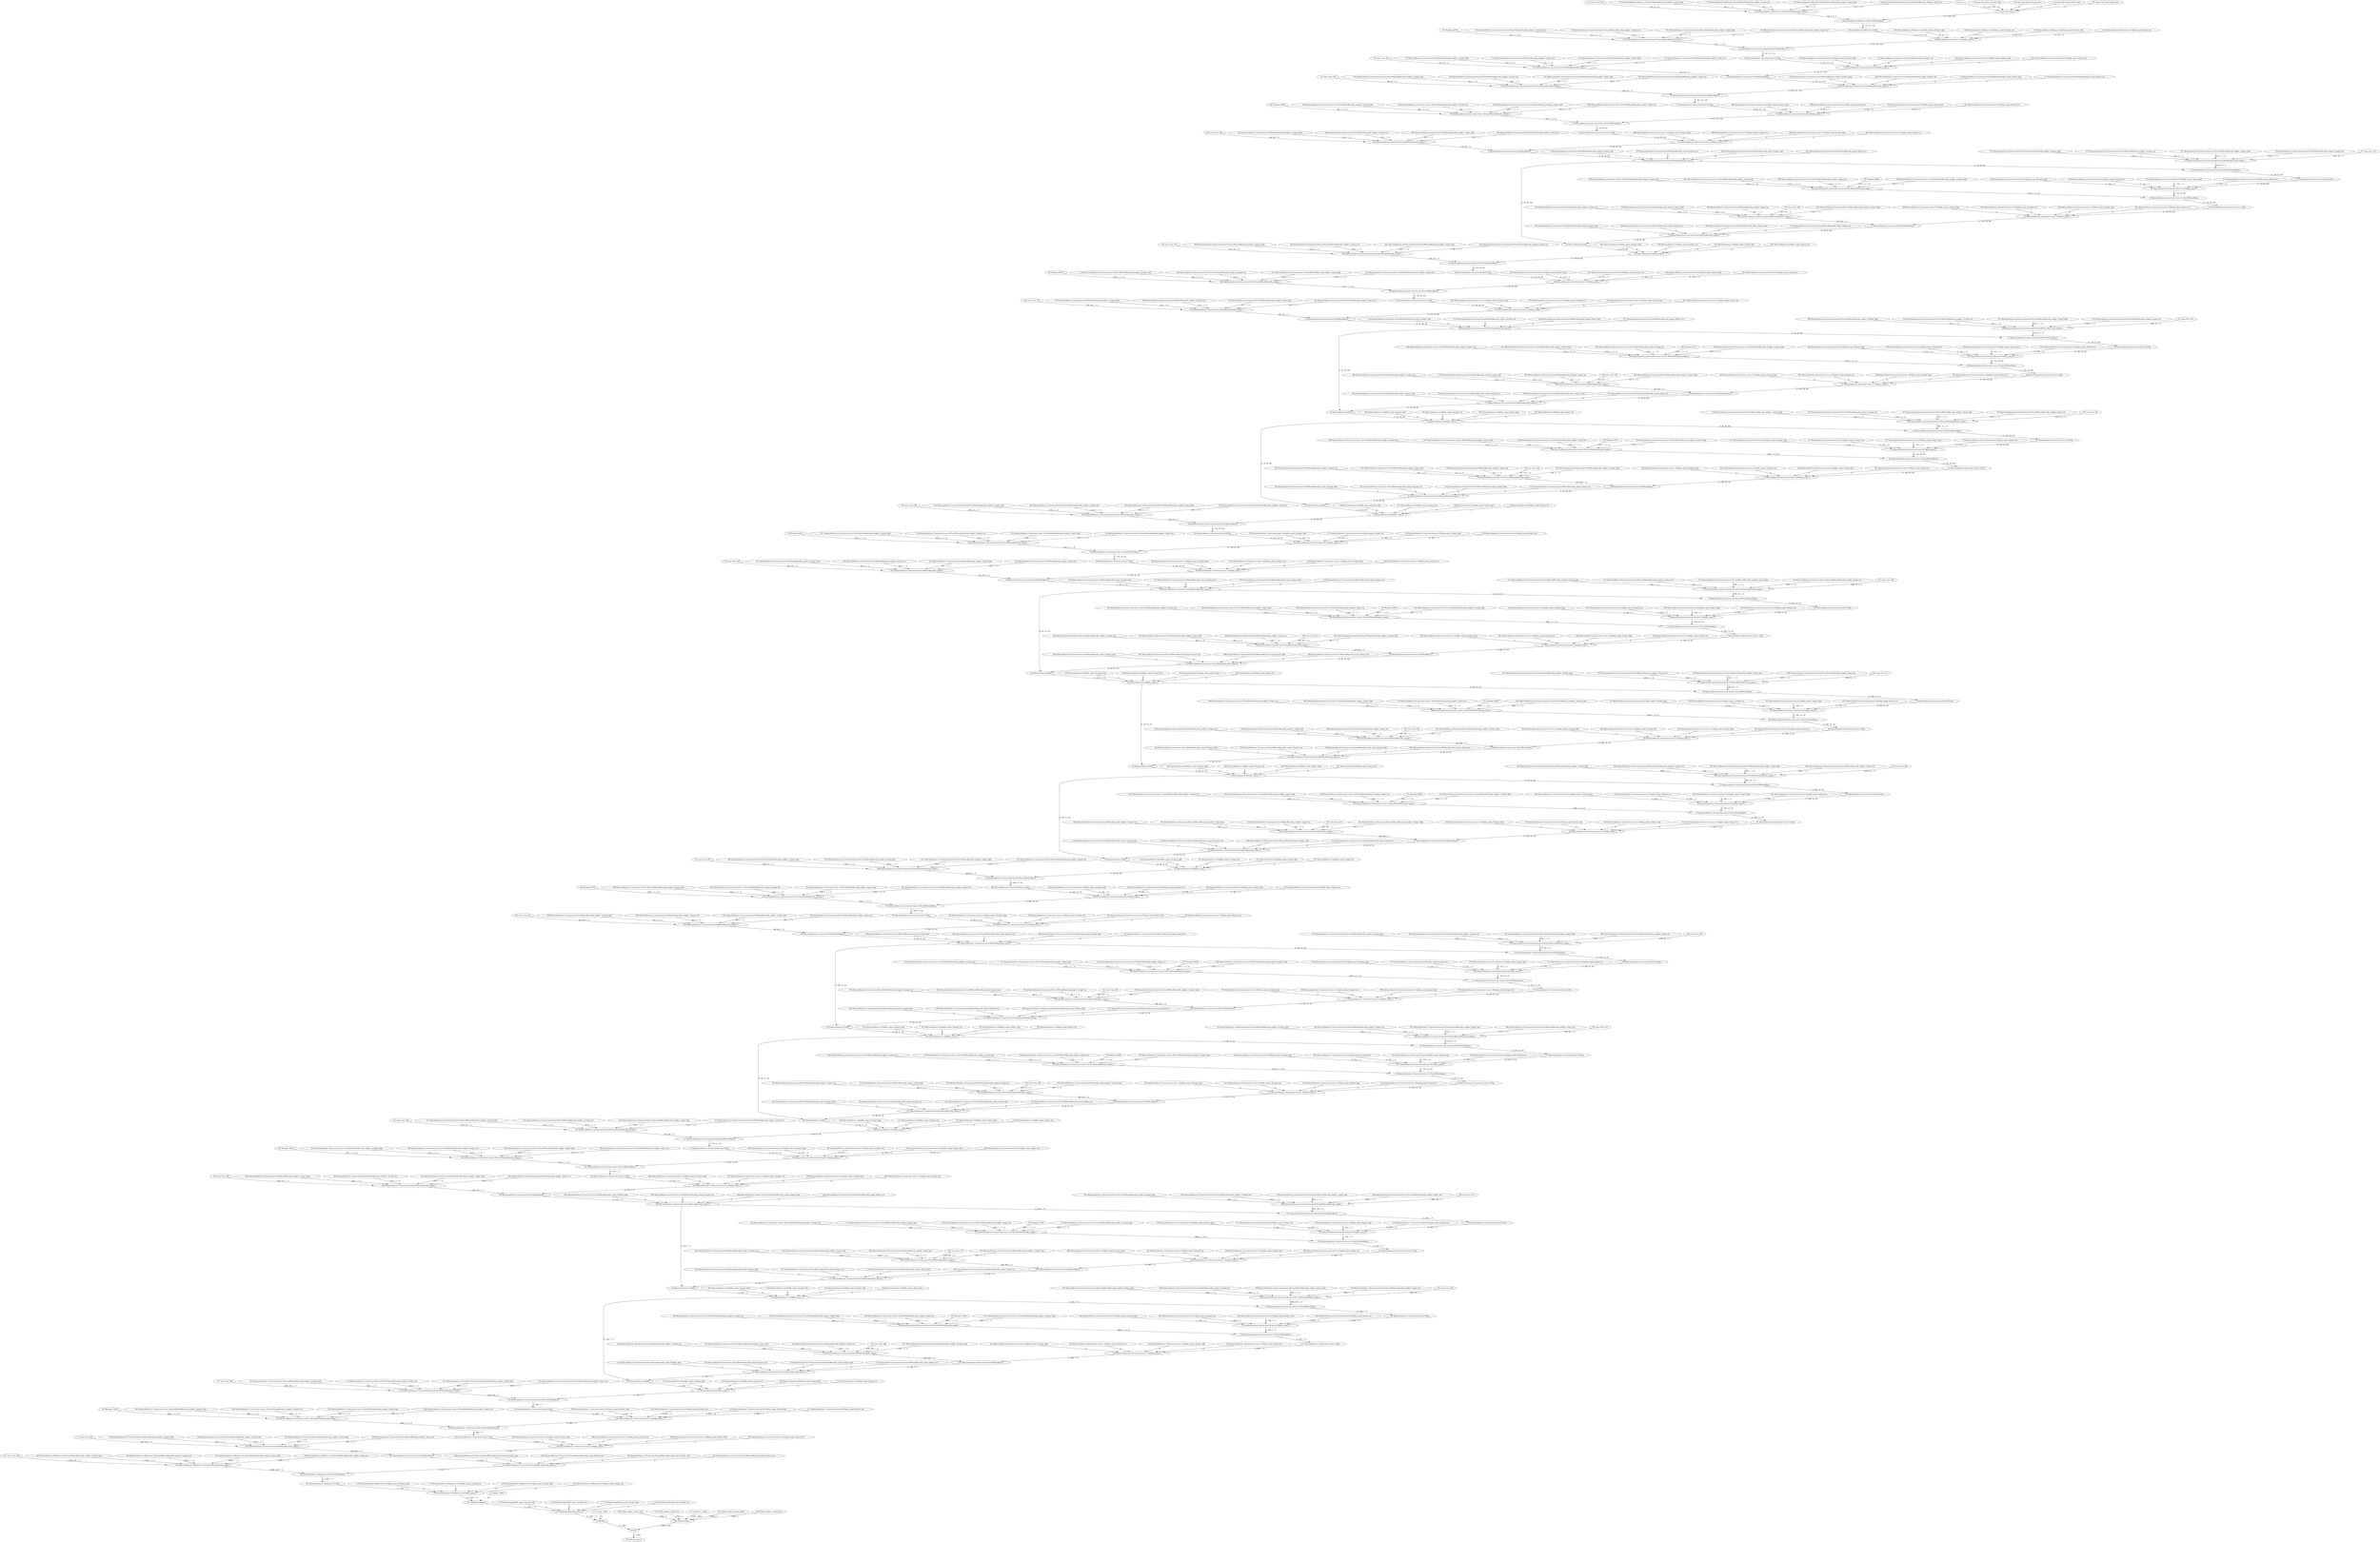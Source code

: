 strict digraph  {
"0 input.1" [id=0, type=Parameter];
"1 input.1/fq_output_0" [id=1, type=FakeQuantize];
"2 /features/features.0/features.0.0/Conv/WithoutBiases" [id=2, type=Convolution];
"3 /features/features.0/features.0.2/Clip" [id=3, type=Clamp];
"4 /features/features.0/features.0.2/Clip/fq_output_0" [id=4, type=FakeQuantize];
"5 /features/features.1/conv/conv.0/conv.0.0/Conv/WithoutBiases" [id=5, type=GroupConvolution];
"6 /features/features.1/conv/conv.0/conv.0.2/Clip" [id=6, type=Clamp];
"7 /features/features.1/conv/conv.0/conv.0.2/Clip/fq_output_0" [id=7, type=FakeQuantize];
"8 /features/features.1/conv/conv.1/Conv/WithoutBiases" [id=8, type=Convolution];
"9 /features/features.1/conv/conv.1/Conv/WithoutBiases/fq_output_0" [id=9, type=FakeQuantize];
"10 /features/features.2/conv/conv.0/conv.0.0/Conv/WithoutBiases" [id=10, type=Convolution];
"11 /features/features.2/conv/conv.0/conv.0.2/Clip" [id=11, type=Clamp];
"12 /features/features.2/conv/conv.0/conv.0.2/Clip/fq_output_0" [id=12, type=FakeQuantize];
"13 /features/features.2/conv/conv.1/conv.1.0/Conv/WithoutBiases" [id=13, type=GroupConvolution];
"14 /features/features.2/conv/conv.1/conv.1.2/Clip" [id=14, type=Clamp];
"15 /features/features.2/conv/conv.1/conv.1.2/Clip/fq_output_0" [id=15, type=FakeQuantize];
"16 /features/features.2/conv/conv.2/Conv/WithoutBiases" [id=16, type=Convolution];
"17 /features/features.2/conv/conv.2/Conv/WithoutBiases/fq_output_0" [id=17, type=FakeQuantize];
"18 /features/features.3/Add" [id=18, type=Add];
"19 /features/features.3/conv/conv.0/conv.0.0/Conv/WithoutBiases" [id=19, type=Convolution];
"20 /features/features.3/Add/fq_output_0" [id=20, type=FakeQuantize];
"21 /features/features.3/conv/conv.0/conv.0.2/Clip" [id=21, type=Clamp];
"22 /features/features.4/conv/conv.0/conv.0.0/Conv/WithoutBiases" [id=22, type=Convolution];
"23 /features/features.3/conv/conv.0/conv.0.2/Clip/fq_output_0" [id=23, type=FakeQuantize];
"24 /features/features.4/conv/conv.0/conv.0.2/Clip" [id=24, type=Clamp];
"25 /features/features.3/conv/conv.1/conv.1.0/Conv/WithoutBiases" [id=25, type=GroupConvolution];
"26 /features/features.4/conv/conv.0/conv.0.2/Clip/fq_output_0" [id=26, type=FakeQuantize];
"27 /features/features.3/conv/conv.1/conv.1.2/Clip" [id=27, type=Clamp];
"28 /features/features.4/conv/conv.1/conv.1.0/Conv/WithoutBiases" [id=28, type=GroupConvolution];
"29 /features/features.3/conv/conv.1/conv.1.2/Clip/fq_output_0" [id=29, type=FakeQuantize];
"30 /features/features.4/conv/conv.1/conv.1.2/Clip" [id=30, type=Clamp];
"31 /features/features.3/conv/conv.2/Conv/WithoutBiases" [id=31, type=Convolution];
"32 /features/features.4/conv/conv.1/conv.1.2/Clip/fq_output_0" [id=32, type=FakeQuantize];
"33 /features/features.3/conv/conv.2/Conv/WithoutBiases/fq_output_0" [id=33, type=FakeQuantize];
"34 /features/features.4/conv/conv.2/Conv/WithoutBiases" [id=34, type=Convolution];
"35 /features/features.4/conv/conv.2/Conv/WithoutBiases/fq_output_0" [id=35, type=FakeQuantize];
"36 /features/features.5/Add" [id=36, type=Add];
"37 /features/features.5/conv/conv.0/conv.0.0/Conv/WithoutBiases" [id=37, type=Convolution];
"38 /features/features.5/Add/fq_output_0" [id=38, type=FakeQuantize];
"39 /features/features.5/conv/conv.0/conv.0.2/Clip" [id=39, type=Clamp];
"40 /features/features.6/Add" [id=40, type=Add];
"41 /features/features.6/conv/conv.0/conv.0.0/Conv/WithoutBiases" [id=41, type=Convolution];
"42 /features/features.5/conv/conv.0/conv.0.2/Clip/fq_output_0" [id=42, type=FakeQuantize];
"43 /features/features.6/Add/fq_output_0" [id=43, type=FakeQuantize];
"44 /features/features.6/conv/conv.0/conv.0.2/Clip" [id=44, type=Clamp];
"45 /features/features.5/conv/conv.1/conv.1.0/Conv/WithoutBiases" [id=45, type=GroupConvolution];
"46 /features/features.7/conv/conv.0/conv.0.0/Conv/WithoutBiases" [id=46, type=Convolution];
"47 /features/features.6/conv/conv.0/conv.0.2/Clip/fq_output_0" [id=47, type=FakeQuantize];
"48 /features/features.5/conv/conv.1/conv.1.2/Clip" [id=48, type=Clamp];
"49 /features/features.7/conv/conv.0/conv.0.2/Clip" [id=49, type=Clamp];
"50 /features/features.6/conv/conv.1/conv.1.0/Conv/WithoutBiases" [id=50, type=GroupConvolution];
"51 /features/features.5/conv/conv.1/conv.1.2/Clip/fq_output_0" [id=51, type=FakeQuantize];
"52 /features/features.7/conv/conv.0/conv.0.2/Clip/fq_output_0" [id=52, type=FakeQuantize];
"53 /features/features.6/conv/conv.1/conv.1.2/Clip" [id=53, type=Clamp];
"54 /features/features.5/conv/conv.2/Conv/WithoutBiases" [id=54, type=Convolution];
"55 /features/features.7/conv/conv.1/conv.1.0/Conv/WithoutBiases" [id=55, type=GroupConvolution];
"56 /features/features.6/conv/conv.1/conv.1.2/Clip/fq_output_0" [id=56, type=FakeQuantize];
"57 /features/features.5/conv/conv.2/Conv/WithoutBiases/fq_output_0" [id=57, type=FakeQuantize];
"58 /features/features.7/conv/conv.1/conv.1.2/Clip" [id=58, type=Clamp];
"59 /features/features.6/conv/conv.2/Conv/WithoutBiases" [id=59, type=Convolution];
"60 /features/features.7/conv/conv.1/conv.1.2/Clip/fq_output_0" [id=60, type=FakeQuantize];
"61 /features/features.6/conv/conv.2/Conv/WithoutBiases/fq_output_0" [id=61, type=FakeQuantize];
"62 /features/features.7/conv/conv.2/Conv/WithoutBiases" [id=62, type=Convolution];
"63 /features/features.7/conv/conv.2/Conv/WithoutBiases/fq_output_0" [id=63, type=FakeQuantize];
"64 /features/features.8/Add" [id=64, type=Add];
"65 /features/features.8/conv/conv.0/conv.0.0/Conv/WithoutBiases" [id=65, type=Convolution];
"66 /features/features.8/Add/fq_output_0" [id=66, type=FakeQuantize];
"67 /features/features.8/conv/conv.0/conv.0.2/Clip" [id=67, type=Clamp];
"68 /features/features.9/Add" [id=68, type=Add];
"69 /features/features.9/conv/conv.0/conv.0.0/Conv/WithoutBiases" [id=69, type=Convolution];
"70 /features/features.8/conv/conv.0/conv.0.2/Clip/fq_output_0" [id=70, type=FakeQuantize];
"71 /features/features.9/Add/fq_output_0" [id=71, type=FakeQuantize];
"72 /features/features.9/conv/conv.0/conv.0.2/Clip" [id=72, type=Clamp];
"73 /features/features.8/conv/conv.1/conv.1.0/Conv/WithoutBiases" [id=73, type=GroupConvolution];
"74 /features/features.10/Add" [id=74, type=Add];
"75 /features/features.10/conv/conv.0/conv.0.0/Conv/WithoutBiases" [id=75, type=Convolution];
"76 /features/features.9/conv/conv.0/conv.0.2/Clip/fq_output_0" [id=76, type=FakeQuantize];
"77 /features/features.8/conv/conv.1/conv.1.2/Clip" [id=77, type=Clamp];
"78 /features/features.10/Add/fq_output_0" [id=78, type=FakeQuantize];
"79 /features/features.10/conv/conv.0/conv.0.2/Clip" [id=79, type=Clamp];
"80 /features/features.9/conv/conv.1/conv.1.0/Conv/WithoutBiases" [id=80, type=GroupConvolution];
"81 /features/features.8/conv/conv.1/conv.1.2/Clip/fq_output_0" [id=81, type=FakeQuantize];
"82 /features/features.11/conv/conv.0/conv.0.0/Conv/WithoutBiases" [id=82, type=Convolution];
"83 /features/features.10/conv/conv.0/conv.0.2/Clip/fq_output_0" [id=83, type=FakeQuantize];
"84 /features/features.9/conv/conv.1/conv.1.2/Clip" [id=84, type=Clamp];
"85 /features/features.8/conv/conv.2/Conv/WithoutBiases" [id=85, type=Convolution];
"86 /features/features.11/conv/conv.0/conv.0.2/Clip" [id=86, type=Clamp];
"87 /features/features.10/conv/conv.1/conv.1.0/Conv/WithoutBiases" [id=87, type=GroupConvolution];
"88 /features/features.9/conv/conv.1/conv.1.2/Clip/fq_output_0" [id=88, type=FakeQuantize];
"89 /features/features.8/conv/conv.2/Conv/WithoutBiases/fq_output_0" [id=89, type=FakeQuantize];
"90 /features/features.11/conv/conv.0/conv.0.2/Clip/fq_output_0" [id=90, type=FakeQuantize];
"91 /features/features.10/conv/conv.1/conv.1.2/Clip" [id=91, type=Clamp];
"92 /features/features.9/conv/conv.2/Conv/WithoutBiases" [id=92, type=Convolution];
"93 /features/features.11/conv/conv.1/conv.1.0/Conv/WithoutBiases" [id=93, type=GroupConvolution];
"94 /features/features.10/conv/conv.1/conv.1.2/Clip/fq_output_0" [id=94, type=FakeQuantize];
"95 /features/features.9/conv/conv.2/Conv/WithoutBiases/fq_output_0" [id=95, type=FakeQuantize];
"96 /features/features.11/conv/conv.1/conv.1.2/Clip" [id=96, type=Clamp];
"97 /features/features.10/conv/conv.2/Conv/WithoutBiases" [id=97, type=Convolution];
"98 /features/features.11/conv/conv.1/conv.1.2/Clip/fq_output_0" [id=98, type=FakeQuantize];
"99 /features/features.10/conv/conv.2/Conv/WithoutBiases/fq_output_0" [id=99, type=FakeQuantize];
"100 /features/features.11/conv/conv.2/Conv/WithoutBiases" [id=100, type=Convolution];
"101 /features/features.11/conv/conv.2/Conv/WithoutBiases/fq_output_0" [id=101, type=FakeQuantize];
"102 /features/features.12/Add" [id=102, type=Add];
"103 /features/features.12/conv/conv.0/conv.0.0/Conv/WithoutBiases" [id=103, type=Convolution];
"104 /features/features.12/Add/fq_output_0" [id=104, type=FakeQuantize];
"105 /features/features.12/conv/conv.0/conv.0.2/Clip" [id=105, type=Clamp];
"106 /features/features.13/Add" [id=106, type=Add];
"107 /features/features.13/conv/conv.0/conv.0.0/Conv/WithoutBiases" [id=107, type=Convolution];
"108 /features/features.12/conv/conv.0/conv.0.2/Clip/fq_output_0" [id=108, type=FakeQuantize];
"109 /features/features.13/Add/fq_output_0" [id=109, type=FakeQuantize];
"110 /features/features.13/conv/conv.0/conv.0.2/Clip" [id=110, type=Clamp];
"111 /features/features.12/conv/conv.1/conv.1.0/Conv/WithoutBiases" [id=111, type=GroupConvolution];
"112 /features/features.14/conv/conv.0/conv.0.0/Conv/WithoutBiases" [id=112, type=Convolution];
"113 /features/features.13/conv/conv.0/conv.0.2/Clip/fq_output_0" [id=113, type=FakeQuantize];
"114 /features/features.12/conv/conv.1/conv.1.2/Clip" [id=114, type=Clamp];
"115 /features/features.14/conv/conv.0/conv.0.2/Clip" [id=115, type=Clamp];
"116 /features/features.13/conv/conv.1/conv.1.0/Conv/WithoutBiases" [id=116, type=GroupConvolution];
"117 /features/features.12/conv/conv.1/conv.1.2/Clip/fq_output_0" [id=117, type=FakeQuantize];
"118 /features/features.14/conv/conv.0/conv.0.2/Clip/fq_output_0" [id=118, type=FakeQuantize];
"119 /features/features.13/conv/conv.1/conv.1.2/Clip" [id=119, type=Clamp];
"120 /features/features.12/conv/conv.2/Conv/WithoutBiases" [id=120, type=Convolution];
"121 /features/features.14/conv/conv.1/conv.1.0/Conv/WithoutBiases" [id=121, type=GroupConvolution];
"122 /features/features.13/conv/conv.1/conv.1.2/Clip/fq_output_0" [id=122, type=FakeQuantize];
"123 /features/features.12/conv/conv.2/Conv/WithoutBiases/fq_output_0" [id=123, type=FakeQuantize];
"124 /features/features.14/conv/conv.1/conv.1.2/Clip" [id=124, type=Clamp];
"125 /features/features.13/conv/conv.2/Conv/WithoutBiases" [id=125, type=Convolution];
"126 /features/features.14/conv/conv.1/conv.1.2/Clip/fq_output_0" [id=126, type=FakeQuantize];
"127 /features/features.13/conv/conv.2/Conv/WithoutBiases/fq_output_0" [id=127, type=FakeQuantize];
"128 /features/features.14/conv/conv.2/Conv/WithoutBiases" [id=128, type=Convolution];
"129 /features/features.14/conv/conv.2/Conv/WithoutBiases/fq_output_0" [id=129, type=FakeQuantize];
"130 /features/features.15/Add" [id=130, type=Add];
"131 /features/features.15/conv/conv.0/conv.0.0/Conv/WithoutBiases" [id=131, type=Convolution];
"132 /features/features.15/Add/fq_output_0" [id=132, type=FakeQuantize];
"133 /features/features.15/conv/conv.0/conv.0.2/Clip" [id=133, type=Clamp];
"134 /features/features.16/Add" [id=134, type=Add];
"135 /features/features.16/conv/conv.0/conv.0.0/Conv/WithoutBiases" [id=135, type=Convolution];
"136 /features/features.15/conv/conv.0/conv.0.2/Clip/fq_output_0" [id=136, type=FakeQuantize];
"137 /features/features.16/Add/fq_output_0" [id=137, type=FakeQuantize];
"138 /features/features.16/conv/conv.0/conv.0.2/Clip" [id=138, type=Clamp];
"139 /features/features.15/conv/conv.1/conv.1.0/Conv/WithoutBiases" [id=139, type=GroupConvolution];
"140 /features/features.17/conv/conv.0/conv.0.0/Conv/WithoutBiases" [id=140, type=Convolution];
"141 /features/features.16/conv/conv.0/conv.0.2/Clip/fq_output_0" [id=141, type=FakeQuantize];
"142 /features/features.15/conv/conv.1/conv.1.2/Clip" [id=142, type=Clamp];
"143 /features/features.17/conv/conv.0/conv.0.2/Clip" [id=143, type=Clamp];
"144 /features/features.16/conv/conv.1/conv.1.0/Conv/WithoutBiases" [id=144, type=GroupConvolution];
"145 /features/features.15/conv/conv.1/conv.1.2/Clip/fq_output_0" [id=145, type=FakeQuantize];
"146 /features/features.17/conv/conv.0/conv.0.2/Clip/fq_output_0" [id=146, type=FakeQuantize];
"147 /features/features.16/conv/conv.1/conv.1.2/Clip" [id=147, type=Clamp];
"148 /features/features.15/conv/conv.2/Conv/WithoutBiases" [id=148, type=Convolution];
"149 /features/features.17/conv/conv.1/conv.1.0/Conv/WithoutBiases" [id=149, type=GroupConvolution];
"150 /features/features.16/conv/conv.1/conv.1.2/Clip/fq_output_0" [id=150, type=FakeQuantize];
"151 /features/features.15/conv/conv.2/Conv/WithoutBiases/fq_output_0" [id=151, type=FakeQuantize];
"152 /features/features.17/conv/conv.1/conv.1.2/Clip" [id=152, type=Clamp];
"153 /features/features.16/conv/conv.2/Conv/WithoutBiases" [id=153, type=Convolution];
"154 /features/features.17/conv/conv.1/conv.1.2/Clip/fq_output_0" [id=154, type=FakeQuantize];
"155 /features/features.16/conv/conv.2/Conv/WithoutBiases/fq_output_0" [id=155, type=FakeQuantize];
"156 /features/features.17/conv/conv.2/Conv/WithoutBiases" [id=156, type=Convolution];
"157 /features/features.17/conv/conv.2/Conv/WithoutBiases/fq_output_0" [id=157, type=FakeQuantize];
"158 /features/features.18/features.18.0/Conv/WithoutBiases" [id=158, type=Convolution];
"159 /features/features.18/features.18.2/Clip" [id=159, type=Clamp];
"160 /features/features.18/features.18.2/Clip/fq_output_0" [id=160, type=FakeQuantize];
"161 /GlobalAveragePool" [id=161, type=ReduceMean];
"162 /GlobalAveragePool/fq_output_0" [id=162, type=FakeQuantize];
"163 /Reshape" [id=163, type=Reshape];
"164 543" [id=164, type=MatMul];
"165 543/sink_port_0" [id=165, type=Result];
"166 543/fq_weights_1" [id=166, type=FakeQuantize];
"167 543/fq_weights_1/output_high" [id=167, type=Constant];
"168 543/fq_weights_1/output_low" [id=168, type=Constant];
"169 543/fq_weights_1/input_high" [id=169, type=Constant];
"170 543/fq_weights_1/input_low" [id=170, type=Constant];
"171 classifier.1.weight" [id=171, type=Constant];
"172 Concat_71485" [id=172, type=Constant];
"173 /GlobalAveragePool/fq_output_0/output_high" [id=173, type=Constant];
"174 /GlobalAveragePool/fq_output_0/output_low" [id=174, type=Constant];
"175 /GlobalAveragePool/fq_output_0/input_high" [id=175, type=Constant];
"176 /GlobalAveragePool/fq_output_0/input_low" [id=176, type=Constant];
"177 Range_70460" [id=177, type=Constant];
"178 /features/features.18/features.18.2/Clip/fq_output_0/output_high" [id=178, type=Constant];
"179 /features/features.18/features.18.2/Clip/fq_output_0/output_low" [id=179, type=Constant];
"180 /features/features.18/features.18.2/Clip/fq_output_0/input_high" [id=180, type=Constant];
"181 /features/features.18/features.18.2/Clip/fq_output_0/input_low" [id=181, type=Constant];
"182 /features/features.18/features.18.0/Conv/WithoutBiases/fq_weights_1" [id=182, type=FakeQuantize];
"183 /features/features.18/features.18.0/Conv/WithoutBiases/fq_weights_1/output_high" [id=183, type=Constant];
"184 /features/features.18/features.18.0/Conv/WithoutBiases/fq_weights_1/output_low" [id=184, type=Constant];
"185 /features/features.18/features.18.0/Conv/WithoutBiases/fq_weights_1/input_high" [id=185, type=Constant];
"186 /features/features.18/features.18.0/Conv/WithoutBiases/fq_weights_1/input_low" [id=186, type=Constant];
"187 onnx^^Conv_698" [id=187, label="187 onnx::Conv_698", type=Constant];
"188 /features/features.17/conv/conv.2/Conv/WithoutBiases/fq_output_0/output_high" [id=188, type=Constant];
"189 /features/features.17/conv/conv.2/Conv/WithoutBiases/fq_output_0/output_low" [id=189, type=Constant];
"190 /features/features.17/conv/conv.2/Conv/WithoutBiases/fq_output_0/input_high" [id=190, type=Constant];
"191 /features/features.17/conv/conv.2/Conv/WithoutBiases/fq_output_0/input_low" [id=191, type=Constant];
"192 /features/features.17/conv/conv.2/Conv/WithoutBiases/fq_weights_1" [id=192, type=FakeQuantize];
"193 /features/features.17/conv/conv.2/Conv/WithoutBiases/fq_weights_1/output_high" [id=193, type=Constant];
"194 /features/features.17/conv/conv.2/Conv/WithoutBiases/fq_weights_1/output_low" [id=194, type=Constant];
"195 /features/features.17/conv/conv.2/Conv/WithoutBiases/fq_weights_1/input_high" [id=195, type=Constant];
"196 /features/features.17/conv/conv.2/Conv/WithoutBiases/fq_weights_1/input_low" [id=196, type=Constant];
"197 onnx^^Conv_695" [id=197, label="197 onnx::Conv_695", type=Constant];
"198 /features/features.17/conv/conv.1/conv.1.2/Clip/fq_output_0/output_high" [id=198, type=Constant];
"199 /features/features.17/conv/conv.1/conv.1.2/Clip/fq_output_0/output_low" [id=199, type=Constant];
"200 /features/features.17/conv/conv.1/conv.1.2/Clip/fq_output_0/input_high" [id=200, type=Constant];
"201 /features/features.17/conv/conv.1/conv.1.2/Clip/fq_output_0/input_low" [id=201, type=Constant];
"202 /features/features.17/conv/conv.1/conv.1.0/Conv/WithoutBiases/fq_weights_1" [id=202, type=FakeQuantize];
"203 /features/features.17/conv/conv.1/conv.1.0/Conv/WithoutBiases/fq_weights_1/output_high" [id=203, type=Constant];
"204 /features/features.17/conv/conv.1/conv.1.0/Conv/WithoutBiases/fq_weights_1/output_low" [id=204, type=Constant];
"205 /features/features.17/conv/conv.1/conv.1.0/Conv/WithoutBiases/fq_weights_1/input_high" [id=205, type=Constant];
"206 /features/features.17/conv/conv.1/conv.1.0/Conv/WithoutBiases/fq_weights_1/input_low" [id=206, type=Constant];
"207 Reshape_70358" [id=207, type=Constant];
"208 /features/features.17/conv/conv.0/conv.0.2/Clip/fq_output_0/output_high" [id=208, type=Constant];
"209 /features/features.17/conv/conv.0/conv.0.2/Clip/fq_output_0/output_low" [id=209, type=Constant];
"210 /features/features.17/conv/conv.0/conv.0.2/Clip/fq_output_0/input_high" [id=210, type=Constant];
"211 /features/features.17/conv/conv.0/conv.0.2/Clip/fq_output_0/input_low" [id=211, type=Constant];
"212 /features/features.17/conv/conv.0/conv.0.0/Conv/WithoutBiases/fq_weights_1" [id=212, type=FakeQuantize];
"213 /features/features.17/conv/conv.0/conv.0.0/Conv/WithoutBiases/fq_weights_1/output_high" [id=213, type=Constant];
"214 /features/features.17/conv/conv.0/conv.0.0/Conv/WithoutBiases/fq_weights_1/output_low" [id=214, type=Constant];
"215 /features/features.17/conv/conv.0/conv.0.0/Conv/WithoutBiases/fq_weights_1/input_high" [id=215, type=Constant];
"216 /features/features.17/conv/conv.0/conv.0.0/Conv/WithoutBiases/fq_weights_1/input_low" [id=216, type=Constant];
"217 onnx^^Conv_689" [id=217, label="217 onnx::Conv_689", type=Constant];
"218 /features/features.16/Add/fq_output_0/output_high" [id=218, type=Constant];
"219 /features/features.16/Add/fq_output_0/output_low" [id=219, type=Constant];
"220 /features/features.16/Add/fq_output_0/input_high" [id=220, type=Constant];
"221 /features/features.16/Add/fq_output_0/input_low" [id=221, type=Constant];
"222 /features/features.16/conv/conv.2/Conv/WithoutBiases/fq_output_0/output_high" [id=222, type=Constant];
"223 /features/features.16/conv/conv.2/Conv/WithoutBiases/fq_output_0/output_low" [id=223, type=Constant];
"224 /features/features.16/conv/conv.2/Conv/WithoutBiases/fq_output_0/input_high" [id=224, type=Constant];
"225 /features/features.16/conv/conv.2/Conv/WithoutBiases/fq_output_0/input_low" [id=225, type=Constant];
"226 /features/features.16/conv/conv.2/Conv/WithoutBiases/fq_weights_1" [id=226, type=FakeQuantize];
"227 /features/features.16/conv/conv.2/Conv/WithoutBiases/fq_weights_1/output_high" [id=227, type=Constant];
"228 /features/features.16/conv/conv.2/Conv/WithoutBiases/fq_weights_1/output_low" [id=228, type=Constant];
"229 /features/features.16/conv/conv.2/Conv/WithoutBiases/fq_weights_1/input_high" [id=229, type=Constant];
"230 /features/features.16/conv/conv.2/Conv/WithoutBiases/fq_weights_1/input_low" [id=230, type=Constant];
"231 onnx^^Conv_686" [id=231, label="231 onnx::Conv_686", type=Constant];
"232 /features/features.16/conv/conv.1/conv.1.2/Clip/fq_output_0/output_high" [id=232, type=Constant];
"233 /features/features.16/conv/conv.1/conv.1.2/Clip/fq_output_0/output_low" [id=233, type=Constant];
"234 /features/features.16/conv/conv.1/conv.1.2/Clip/fq_output_0/input_high" [id=234, type=Constant];
"235 /features/features.16/conv/conv.1/conv.1.2/Clip/fq_output_0/input_low" [id=235, type=Constant];
"236 /features/features.16/conv/conv.1/conv.1.0/Conv/WithoutBiases/fq_weights_1" [id=236, type=FakeQuantize];
"237 /features/features.16/conv/conv.1/conv.1.0/Conv/WithoutBiases/fq_weights_1/output_high" [id=237, type=Constant];
"238 /features/features.16/conv/conv.1/conv.1.0/Conv/WithoutBiases/fq_weights_1/output_low" [id=238, type=Constant];
"239 /features/features.16/conv/conv.1/conv.1.0/Conv/WithoutBiases/fq_weights_1/input_high" [id=239, type=Constant];
"240 /features/features.16/conv/conv.1/conv.1.0/Conv/WithoutBiases/fq_weights_1/input_low" [id=240, type=Constant];
"241 Reshape_70254" [id=241, type=Constant];
"242 /features/features.16/conv/conv.0/conv.0.2/Clip/fq_output_0/output_high" [id=242, type=Constant];
"243 /features/features.16/conv/conv.0/conv.0.2/Clip/fq_output_0/output_low" [id=243, type=Constant];
"244 /features/features.16/conv/conv.0/conv.0.2/Clip/fq_output_0/input_high" [id=244, type=Constant];
"245 /features/features.16/conv/conv.0/conv.0.2/Clip/fq_output_0/input_low" [id=245, type=Constant];
"246 /features/features.16/conv/conv.0/conv.0.0/Conv/WithoutBiases/fq_weights_1" [id=246, type=FakeQuantize];
"247 /features/features.16/conv/conv.0/conv.0.0/Conv/WithoutBiases/fq_weights_1/output_high" [id=247, type=Constant];
"248 /features/features.16/conv/conv.0/conv.0.0/Conv/WithoutBiases/fq_weights_1/output_low" [id=248, type=Constant];
"249 /features/features.16/conv/conv.0/conv.0.0/Conv/WithoutBiases/fq_weights_1/input_high" [id=249, type=Constant];
"250 /features/features.16/conv/conv.0/conv.0.0/Conv/WithoutBiases/fq_weights_1/input_low" [id=250, type=Constant];
"251 onnx^^Conv_680" [id=251, label="251 onnx::Conv_680", type=Constant];
"252 /features/features.15/Add/fq_output_0/output_high" [id=252, type=Constant];
"253 /features/features.15/Add/fq_output_0/output_low" [id=253, type=Constant];
"254 /features/features.15/Add/fq_output_0/input_high" [id=254, type=Constant];
"255 /features/features.15/Add/fq_output_0/input_low" [id=255, type=Constant];
"256 /features/features.15/conv/conv.2/Conv/WithoutBiases/fq_output_0/output_high" [id=256, type=Constant];
"257 /features/features.15/conv/conv.2/Conv/WithoutBiases/fq_output_0/output_low" [id=257, type=Constant];
"258 /features/features.15/conv/conv.2/Conv/WithoutBiases/fq_output_0/input_high" [id=258, type=Constant];
"259 /features/features.15/conv/conv.2/Conv/WithoutBiases/fq_output_0/input_low" [id=259, type=Constant];
"260 /features/features.15/conv/conv.2/Conv/WithoutBiases/fq_weights_1" [id=260, type=FakeQuantize];
"261 /features/features.15/conv/conv.2/Conv/WithoutBiases/fq_weights_1/output_high" [id=261, type=Constant];
"262 /features/features.15/conv/conv.2/Conv/WithoutBiases/fq_weights_1/output_low" [id=262, type=Constant];
"263 /features/features.15/conv/conv.2/Conv/WithoutBiases/fq_weights_1/input_high" [id=263, type=Constant];
"264 /features/features.15/conv/conv.2/Conv/WithoutBiases/fq_weights_1/input_low" [id=264, type=Constant];
"265 onnx^^Conv_677" [id=265, label="265 onnx::Conv_677", type=Constant];
"266 /features/features.15/conv/conv.1/conv.1.2/Clip/fq_output_0/output_high" [id=266, type=Constant];
"267 /features/features.15/conv/conv.1/conv.1.2/Clip/fq_output_0/output_low" [id=267, type=Constant];
"268 /features/features.15/conv/conv.1/conv.1.2/Clip/fq_output_0/input_high" [id=268, type=Constant];
"269 /features/features.15/conv/conv.1/conv.1.2/Clip/fq_output_0/input_low" [id=269, type=Constant];
"270 /features/features.15/conv/conv.1/conv.1.0/Conv/WithoutBiases/fq_weights_1" [id=270, type=FakeQuantize];
"271 /features/features.15/conv/conv.1/conv.1.0/Conv/WithoutBiases/fq_weights_1/output_high" [id=271, type=Constant];
"272 /features/features.15/conv/conv.1/conv.1.0/Conv/WithoutBiases/fq_weights_1/output_low" [id=272, type=Constant];
"273 /features/features.15/conv/conv.1/conv.1.0/Conv/WithoutBiases/fq_weights_1/input_high" [id=273, type=Constant];
"274 /features/features.15/conv/conv.1/conv.1.0/Conv/WithoutBiases/fq_weights_1/input_low" [id=274, type=Constant];
"275 Reshape_70150" [id=275, type=Constant];
"276 /features/features.15/conv/conv.0/conv.0.2/Clip/fq_output_0/output_high" [id=276, type=Constant];
"277 /features/features.15/conv/conv.0/conv.0.2/Clip/fq_output_0/output_low" [id=277, type=Constant];
"278 /features/features.15/conv/conv.0/conv.0.2/Clip/fq_output_0/input_high" [id=278, type=Constant];
"279 /features/features.15/conv/conv.0/conv.0.2/Clip/fq_output_0/input_low" [id=279, type=Constant];
"280 /features/features.15/conv/conv.0/conv.0.0/Conv/WithoutBiases/fq_weights_1" [id=280, type=FakeQuantize];
"281 /features/features.15/conv/conv.0/conv.0.0/Conv/WithoutBiases/fq_weights_1/output_high" [id=281, type=Constant];
"282 /features/features.15/conv/conv.0/conv.0.0/Conv/WithoutBiases/fq_weights_1/output_low" [id=282, type=Constant];
"283 /features/features.15/conv/conv.0/conv.0.0/Conv/WithoutBiases/fq_weights_1/input_high" [id=283, type=Constant];
"284 /features/features.15/conv/conv.0/conv.0.0/Conv/WithoutBiases/fq_weights_1/input_low" [id=284, type=Constant];
"285 onnx^^Conv_671" [id=285, label="285 onnx::Conv_671", type=Constant];
"286 /features/features.14/conv/conv.2/Conv/WithoutBiases/fq_output_0/output_high" [id=286, type=Constant];
"287 /features/features.14/conv/conv.2/Conv/WithoutBiases/fq_output_0/output_low" [id=287, type=Constant];
"288 /features/features.14/conv/conv.2/Conv/WithoutBiases/fq_output_0/input_high" [id=288, type=Constant];
"289 /features/features.14/conv/conv.2/Conv/WithoutBiases/fq_output_0/input_low" [id=289, type=Constant];
"290 /features/features.14/conv/conv.2/Conv/WithoutBiases/fq_weights_1" [id=290, type=FakeQuantize];
"291 /features/features.14/conv/conv.2/Conv/WithoutBiases/fq_weights_1/output_high" [id=291, type=Constant];
"292 /features/features.14/conv/conv.2/Conv/WithoutBiases/fq_weights_1/output_low" [id=292, type=Constant];
"293 /features/features.14/conv/conv.2/Conv/WithoutBiases/fq_weights_1/input_high" [id=293, type=Constant];
"294 /features/features.14/conv/conv.2/Conv/WithoutBiases/fq_weights_1/input_low" [id=294, type=Constant];
"295 onnx^^Conv_668" [id=295, label="295 onnx::Conv_668", type=Constant];
"296 /features/features.14/conv/conv.1/conv.1.2/Clip/fq_output_0/output_high" [id=296, type=Constant];
"297 /features/features.14/conv/conv.1/conv.1.2/Clip/fq_output_0/output_low" [id=297, type=Constant];
"298 /features/features.14/conv/conv.1/conv.1.2/Clip/fq_output_0/input_high" [id=298, type=Constant];
"299 /features/features.14/conv/conv.1/conv.1.2/Clip/fq_output_0/input_low" [id=299, type=Constant];
"300 /features/features.14/conv/conv.1/conv.1.0/Conv/WithoutBiases/fq_weights_1" [id=300, type=FakeQuantize];
"301 /features/features.14/conv/conv.1/conv.1.0/Conv/WithoutBiases/fq_weights_1/output_high" [id=301, type=Constant];
"302 /features/features.14/conv/conv.1/conv.1.0/Conv/WithoutBiases/fq_weights_1/output_low" [id=302, type=Constant];
"303 /features/features.14/conv/conv.1/conv.1.0/Conv/WithoutBiases/fq_weights_1/input_high" [id=303, type=Constant];
"304 /features/features.14/conv/conv.1/conv.1.0/Conv/WithoutBiases/fq_weights_1/input_low" [id=304, type=Constant];
"305 Reshape_70047" [id=305, type=Constant];
"306 /features/features.14/conv/conv.0/conv.0.2/Clip/fq_output_0/output_high" [id=306, type=Constant];
"307 /features/features.14/conv/conv.0/conv.0.2/Clip/fq_output_0/output_low" [id=307, type=Constant];
"308 /features/features.14/conv/conv.0/conv.0.2/Clip/fq_output_0/input_high" [id=308, type=Constant];
"309 /features/features.14/conv/conv.0/conv.0.2/Clip/fq_output_0/input_low" [id=309, type=Constant];
"310 /features/features.14/conv/conv.0/conv.0.0/Conv/WithoutBiases/fq_weights_1" [id=310, type=FakeQuantize];
"311 /features/features.14/conv/conv.0/conv.0.0/Conv/WithoutBiases/fq_weights_1/output_high" [id=311, type=Constant];
"312 /features/features.14/conv/conv.0/conv.0.0/Conv/WithoutBiases/fq_weights_1/output_low" [id=312, type=Constant];
"313 /features/features.14/conv/conv.0/conv.0.0/Conv/WithoutBiases/fq_weights_1/input_high" [id=313, type=Constant];
"314 /features/features.14/conv/conv.0/conv.0.0/Conv/WithoutBiases/fq_weights_1/input_low" [id=314, type=Constant];
"315 onnx^^Conv_662" [id=315, label="315 onnx::Conv_662", type=Constant];
"316 /features/features.13/Add/fq_output_0/output_high" [id=316, type=Constant];
"317 /features/features.13/Add/fq_output_0/output_low" [id=317, type=Constant];
"318 /features/features.13/Add/fq_output_0/input_high" [id=318, type=Constant];
"319 /features/features.13/Add/fq_output_0/input_low" [id=319, type=Constant];
"320 /features/features.13/conv/conv.2/Conv/WithoutBiases/fq_output_0/output_high" [id=320, type=Constant];
"321 /features/features.13/conv/conv.2/Conv/WithoutBiases/fq_output_0/output_low" [id=321, type=Constant];
"322 /features/features.13/conv/conv.2/Conv/WithoutBiases/fq_output_0/input_high" [id=322, type=Constant];
"323 /features/features.13/conv/conv.2/Conv/WithoutBiases/fq_output_0/input_low" [id=323, type=Constant];
"324 /features/features.13/conv/conv.2/Conv/WithoutBiases/fq_weights_1" [id=324, type=FakeQuantize];
"325 /features/features.13/conv/conv.2/Conv/WithoutBiases/fq_weights_1/output_high" [id=325, type=Constant];
"326 /features/features.13/conv/conv.2/Conv/WithoutBiases/fq_weights_1/output_low" [id=326, type=Constant];
"327 /features/features.13/conv/conv.2/Conv/WithoutBiases/fq_weights_1/input_high" [id=327, type=Constant];
"328 /features/features.13/conv/conv.2/Conv/WithoutBiases/fq_weights_1/input_low" [id=328, type=Constant];
"329 onnx^^Conv_659" [id=329, label="329 onnx::Conv_659", type=Constant];
"330 /features/features.13/conv/conv.1/conv.1.2/Clip/fq_output_0/output_high" [id=330, type=Constant];
"331 /features/features.13/conv/conv.1/conv.1.2/Clip/fq_output_0/output_low" [id=331, type=Constant];
"332 /features/features.13/conv/conv.1/conv.1.2/Clip/fq_output_0/input_high" [id=332, type=Constant];
"333 /features/features.13/conv/conv.1/conv.1.2/Clip/fq_output_0/input_low" [id=333, type=Constant];
"334 /features/features.13/conv/conv.1/conv.1.0/Conv/WithoutBiases/fq_weights_1" [id=334, type=FakeQuantize];
"335 /features/features.13/conv/conv.1/conv.1.0/Conv/WithoutBiases/fq_weights_1/output_high" [id=335, type=Constant];
"336 /features/features.13/conv/conv.1/conv.1.0/Conv/WithoutBiases/fq_weights_1/output_low" [id=336, type=Constant];
"337 /features/features.13/conv/conv.1/conv.1.0/Conv/WithoutBiases/fq_weights_1/input_high" [id=337, type=Constant];
"338 /features/features.13/conv/conv.1/conv.1.0/Conv/WithoutBiases/fq_weights_1/input_low" [id=338, type=Constant];
"339 Reshape_69943" [id=339, type=Constant];
"340 /features/features.13/conv/conv.0/conv.0.2/Clip/fq_output_0/output_high" [id=340, type=Constant];
"341 /features/features.13/conv/conv.0/conv.0.2/Clip/fq_output_0/output_low" [id=341, type=Constant];
"342 /features/features.13/conv/conv.0/conv.0.2/Clip/fq_output_0/input_high" [id=342, type=Constant];
"343 /features/features.13/conv/conv.0/conv.0.2/Clip/fq_output_0/input_low" [id=343, type=Constant];
"344 /features/features.13/conv/conv.0/conv.0.0/Conv/WithoutBiases/fq_weights_1" [id=344, type=FakeQuantize];
"345 /features/features.13/conv/conv.0/conv.0.0/Conv/WithoutBiases/fq_weights_1/output_high" [id=345, type=Constant];
"346 /features/features.13/conv/conv.0/conv.0.0/Conv/WithoutBiases/fq_weights_1/output_low" [id=346, type=Constant];
"347 /features/features.13/conv/conv.0/conv.0.0/Conv/WithoutBiases/fq_weights_1/input_high" [id=347, type=Constant];
"348 /features/features.13/conv/conv.0/conv.0.0/Conv/WithoutBiases/fq_weights_1/input_low" [id=348, type=Constant];
"349 onnx^^Conv_653" [id=349, label="349 onnx::Conv_653", type=Constant];
"350 /features/features.12/Add/fq_output_0/output_high" [id=350, type=Constant];
"351 /features/features.12/Add/fq_output_0/output_low" [id=351, type=Constant];
"352 /features/features.12/Add/fq_output_0/input_high" [id=352, type=Constant];
"353 /features/features.12/Add/fq_output_0/input_low" [id=353, type=Constant];
"354 /features/features.12/conv/conv.2/Conv/WithoutBiases/fq_output_0/output_high" [id=354, type=Constant];
"355 /features/features.12/conv/conv.2/Conv/WithoutBiases/fq_output_0/output_low" [id=355, type=Constant];
"356 /features/features.12/conv/conv.2/Conv/WithoutBiases/fq_output_0/input_high" [id=356, type=Constant];
"357 /features/features.12/conv/conv.2/Conv/WithoutBiases/fq_output_0/input_low" [id=357, type=Constant];
"358 /features/features.12/conv/conv.2/Conv/WithoutBiases/fq_weights_1" [id=358, type=FakeQuantize];
"359 /features/features.12/conv/conv.2/Conv/WithoutBiases/fq_weights_1/output_high" [id=359, type=Constant];
"360 /features/features.12/conv/conv.2/Conv/WithoutBiases/fq_weights_1/output_low" [id=360, type=Constant];
"361 /features/features.12/conv/conv.2/Conv/WithoutBiases/fq_weights_1/input_high" [id=361, type=Constant];
"362 /features/features.12/conv/conv.2/Conv/WithoutBiases/fq_weights_1/input_low" [id=362, type=Constant];
"363 onnx^^Conv_650" [id=363, label="363 onnx::Conv_650", type=Constant];
"364 /features/features.12/conv/conv.1/conv.1.2/Clip/fq_output_0/output_high" [id=364, type=Constant];
"365 /features/features.12/conv/conv.1/conv.1.2/Clip/fq_output_0/output_low" [id=365, type=Constant];
"366 /features/features.12/conv/conv.1/conv.1.2/Clip/fq_output_0/input_high" [id=366, type=Constant];
"367 /features/features.12/conv/conv.1/conv.1.2/Clip/fq_output_0/input_low" [id=367, type=Constant];
"368 /features/features.12/conv/conv.1/conv.1.0/Conv/WithoutBiases/fq_weights_1" [id=368, type=FakeQuantize];
"369 /features/features.12/conv/conv.1/conv.1.0/Conv/WithoutBiases/fq_weights_1/output_high" [id=369, type=Constant];
"370 /features/features.12/conv/conv.1/conv.1.0/Conv/WithoutBiases/fq_weights_1/output_low" [id=370, type=Constant];
"371 /features/features.12/conv/conv.1/conv.1.0/Conv/WithoutBiases/fq_weights_1/input_high" [id=371, type=Constant];
"372 /features/features.12/conv/conv.1/conv.1.0/Conv/WithoutBiases/fq_weights_1/input_low" [id=372, type=Constant];
"373 Reshape_69839" [id=373, type=Constant];
"374 /features/features.12/conv/conv.0/conv.0.2/Clip/fq_output_0/output_high" [id=374, type=Constant];
"375 /features/features.12/conv/conv.0/conv.0.2/Clip/fq_output_0/output_low" [id=375, type=Constant];
"376 /features/features.12/conv/conv.0/conv.0.2/Clip/fq_output_0/input_high" [id=376, type=Constant];
"377 /features/features.12/conv/conv.0/conv.0.2/Clip/fq_output_0/input_low" [id=377, type=Constant];
"378 /features/features.12/conv/conv.0/conv.0.0/Conv/WithoutBiases/fq_weights_1" [id=378, type=FakeQuantize];
"379 /features/features.12/conv/conv.0/conv.0.0/Conv/WithoutBiases/fq_weights_1/output_high" [id=379, type=Constant];
"380 /features/features.12/conv/conv.0/conv.0.0/Conv/WithoutBiases/fq_weights_1/output_low" [id=380, type=Constant];
"381 /features/features.12/conv/conv.0/conv.0.0/Conv/WithoutBiases/fq_weights_1/input_high" [id=381, type=Constant];
"382 /features/features.12/conv/conv.0/conv.0.0/Conv/WithoutBiases/fq_weights_1/input_low" [id=382, type=Constant];
"383 onnx^^Conv_644" [id=383, label="383 onnx::Conv_644", type=Constant];
"384 /features/features.11/conv/conv.2/Conv/WithoutBiases/fq_output_0/output_high" [id=384, type=Constant];
"385 /features/features.11/conv/conv.2/Conv/WithoutBiases/fq_output_0/output_low" [id=385, type=Constant];
"386 /features/features.11/conv/conv.2/Conv/WithoutBiases/fq_output_0/input_high" [id=386, type=Constant];
"387 /features/features.11/conv/conv.2/Conv/WithoutBiases/fq_output_0/input_low" [id=387, type=Constant];
"388 /features/features.11/conv/conv.2/Conv/WithoutBiases/fq_weights_1" [id=388, type=FakeQuantize];
"389 /features/features.11/conv/conv.2/Conv/WithoutBiases/fq_weights_1/output_high" [id=389, type=Constant];
"390 /features/features.11/conv/conv.2/Conv/WithoutBiases/fq_weights_1/output_low" [id=390, type=Constant];
"391 /features/features.11/conv/conv.2/Conv/WithoutBiases/fq_weights_1/input_high" [id=391, type=Constant];
"392 /features/features.11/conv/conv.2/Conv/WithoutBiases/fq_weights_1/input_low" [id=392, type=Constant];
"393 onnx^^Conv_641" [id=393, label="393 onnx::Conv_641", type=Constant];
"394 /features/features.11/conv/conv.1/conv.1.2/Clip/fq_output_0/output_high" [id=394, type=Constant];
"395 /features/features.11/conv/conv.1/conv.1.2/Clip/fq_output_0/output_low" [id=395, type=Constant];
"396 /features/features.11/conv/conv.1/conv.1.2/Clip/fq_output_0/input_high" [id=396, type=Constant];
"397 /features/features.11/conv/conv.1/conv.1.2/Clip/fq_output_0/input_low" [id=397, type=Constant];
"398 /features/features.11/conv/conv.1/conv.1.0/Conv/WithoutBiases/fq_weights_1" [id=398, type=FakeQuantize];
"399 /features/features.11/conv/conv.1/conv.1.0/Conv/WithoutBiases/fq_weights_1/output_high" [id=399, type=Constant];
"400 /features/features.11/conv/conv.1/conv.1.0/Conv/WithoutBiases/fq_weights_1/output_low" [id=400, type=Constant];
"401 /features/features.11/conv/conv.1/conv.1.0/Conv/WithoutBiases/fq_weights_1/input_high" [id=401, type=Constant];
"402 /features/features.11/conv/conv.1/conv.1.0/Conv/WithoutBiases/fq_weights_1/input_low" [id=402, type=Constant];
"403 Reshape_69736" [id=403, type=Constant];
"404 /features/features.11/conv/conv.0/conv.0.2/Clip/fq_output_0/output_high" [id=404, type=Constant];
"405 /features/features.11/conv/conv.0/conv.0.2/Clip/fq_output_0/output_low" [id=405, type=Constant];
"406 /features/features.11/conv/conv.0/conv.0.2/Clip/fq_output_0/input_high" [id=406, type=Constant];
"407 /features/features.11/conv/conv.0/conv.0.2/Clip/fq_output_0/input_low" [id=407, type=Constant];
"408 /features/features.11/conv/conv.0/conv.0.0/Conv/WithoutBiases/fq_weights_1" [id=408, type=FakeQuantize];
"409 /features/features.11/conv/conv.0/conv.0.0/Conv/WithoutBiases/fq_weights_1/output_high" [id=409, type=Constant];
"410 /features/features.11/conv/conv.0/conv.0.0/Conv/WithoutBiases/fq_weights_1/output_low" [id=410, type=Constant];
"411 /features/features.11/conv/conv.0/conv.0.0/Conv/WithoutBiases/fq_weights_1/input_high" [id=411, type=Constant];
"412 /features/features.11/conv/conv.0/conv.0.0/Conv/WithoutBiases/fq_weights_1/input_low" [id=412, type=Constant];
"413 onnx^^Conv_635" [id=413, label="413 onnx::Conv_635", type=Constant];
"414 /features/features.10/Add/fq_output_0/output_high" [id=414, type=Constant];
"415 /features/features.10/Add/fq_output_0/output_low" [id=415, type=Constant];
"416 /features/features.10/Add/fq_output_0/input_high" [id=416, type=Constant];
"417 /features/features.10/Add/fq_output_0/input_low" [id=417, type=Constant];
"418 /features/features.10/conv/conv.2/Conv/WithoutBiases/fq_output_0/output_high" [id=418, type=Constant];
"419 /features/features.10/conv/conv.2/Conv/WithoutBiases/fq_output_0/output_low" [id=419, type=Constant];
"420 /features/features.10/conv/conv.2/Conv/WithoutBiases/fq_output_0/input_high" [id=420, type=Constant];
"421 /features/features.10/conv/conv.2/Conv/WithoutBiases/fq_output_0/input_low" [id=421, type=Constant];
"422 /features/features.10/conv/conv.2/Conv/WithoutBiases/fq_weights_1" [id=422, type=FakeQuantize];
"423 /features/features.10/conv/conv.2/Conv/WithoutBiases/fq_weights_1/output_high" [id=423, type=Constant];
"424 /features/features.10/conv/conv.2/Conv/WithoutBiases/fq_weights_1/output_low" [id=424, type=Constant];
"425 /features/features.10/conv/conv.2/Conv/WithoutBiases/fq_weights_1/input_high" [id=425, type=Constant];
"426 /features/features.10/conv/conv.2/Conv/WithoutBiases/fq_weights_1/input_low" [id=426, type=Constant];
"427 onnx^^Conv_632" [id=427, label="427 onnx::Conv_632", type=Constant];
"428 /features/features.10/conv/conv.1/conv.1.2/Clip/fq_output_0/output_high" [id=428, type=Constant];
"429 /features/features.10/conv/conv.1/conv.1.2/Clip/fq_output_0/output_low" [id=429, type=Constant];
"430 /features/features.10/conv/conv.1/conv.1.2/Clip/fq_output_0/input_high" [id=430, type=Constant];
"431 /features/features.10/conv/conv.1/conv.1.2/Clip/fq_output_0/input_low" [id=431, type=Constant];
"432 /features/features.10/conv/conv.1/conv.1.0/Conv/WithoutBiases/fq_weights_1" [id=432, type=FakeQuantize];
"433 /features/features.10/conv/conv.1/conv.1.0/Conv/WithoutBiases/fq_weights_1/output_high" [id=433, type=Constant];
"434 /features/features.10/conv/conv.1/conv.1.0/Conv/WithoutBiases/fq_weights_1/output_low" [id=434, type=Constant];
"435 /features/features.10/conv/conv.1/conv.1.0/Conv/WithoutBiases/fq_weights_1/input_high" [id=435, type=Constant];
"436 /features/features.10/conv/conv.1/conv.1.0/Conv/WithoutBiases/fq_weights_1/input_low" [id=436, type=Constant];
"437 Reshape_69632" [id=437, type=Constant];
"438 /features/features.10/conv/conv.0/conv.0.2/Clip/fq_output_0/output_high" [id=438, type=Constant];
"439 /features/features.10/conv/conv.0/conv.0.2/Clip/fq_output_0/output_low" [id=439, type=Constant];
"440 /features/features.10/conv/conv.0/conv.0.2/Clip/fq_output_0/input_high" [id=440, type=Constant];
"441 /features/features.10/conv/conv.0/conv.0.2/Clip/fq_output_0/input_low" [id=441, type=Constant];
"442 /features/features.10/conv/conv.0/conv.0.0/Conv/WithoutBiases/fq_weights_1" [id=442, type=FakeQuantize];
"443 /features/features.10/conv/conv.0/conv.0.0/Conv/WithoutBiases/fq_weights_1/output_high" [id=443, type=Constant];
"444 /features/features.10/conv/conv.0/conv.0.0/Conv/WithoutBiases/fq_weights_1/output_low" [id=444, type=Constant];
"445 /features/features.10/conv/conv.0/conv.0.0/Conv/WithoutBiases/fq_weights_1/input_high" [id=445, type=Constant];
"446 /features/features.10/conv/conv.0/conv.0.0/Conv/WithoutBiases/fq_weights_1/input_low" [id=446, type=Constant];
"447 onnx^^Conv_626" [id=447, label="447 onnx::Conv_626", type=Constant];
"448 /features/features.9/Add/fq_output_0/output_high" [id=448, type=Constant];
"449 /features/features.9/Add/fq_output_0/output_low" [id=449, type=Constant];
"450 /features/features.9/Add/fq_output_0/input_high" [id=450, type=Constant];
"451 /features/features.9/Add/fq_output_0/input_low" [id=451, type=Constant];
"452 /features/features.9/conv/conv.2/Conv/WithoutBiases/fq_output_0/output_high" [id=452, type=Constant];
"453 /features/features.9/conv/conv.2/Conv/WithoutBiases/fq_output_0/output_low" [id=453, type=Constant];
"454 /features/features.9/conv/conv.2/Conv/WithoutBiases/fq_output_0/input_high" [id=454, type=Constant];
"455 /features/features.9/conv/conv.2/Conv/WithoutBiases/fq_output_0/input_low" [id=455, type=Constant];
"456 /features/features.9/conv/conv.2/Conv/WithoutBiases/fq_weights_1" [id=456, type=FakeQuantize];
"457 /features/features.9/conv/conv.2/Conv/WithoutBiases/fq_weights_1/output_high" [id=457, type=Constant];
"458 /features/features.9/conv/conv.2/Conv/WithoutBiases/fq_weights_1/output_low" [id=458, type=Constant];
"459 /features/features.9/conv/conv.2/Conv/WithoutBiases/fq_weights_1/input_high" [id=459, type=Constant];
"460 /features/features.9/conv/conv.2/Conv/WithoutBiases/fq_weights_1/input_low" [id=460, type=Constant];
"461 onnx^^Conv_623" [id=461, label="461 onnx::Conv_623", type=Constant];
"462 /features/features.9/conv/conv.1/conv.1.2/Clip/fq_output_0/output_high" [id=462, type=Constant];
"463 /features/features.9/conv/conv.1/conv.1.2/Clip/fq_output_0/output_low" [id=463, type=Constant];
"464 /features/features.9/conv/conv.1/conv.1.2/Clip/fq_output_0/input_high" [id=464, type=Constant];
"465 /features/features.9/conv/conv.1/conv.1.2/Clip/fq_output_0/input_low" [id=465, type=Constant];
"466 /features/features.9/conv/conv.1/conv.1.0/Conv/WithoutBiases/fq_weights_1" [id=466, type=FakeQuantize];
"467 /features/features.9/conv/conv.1/conv.1.0/Conv/WithoutBiases/fq_weights_1/output_high" [id=467, type=Constant];
"468 /features/features.9/conv/conv.1/conv.1.0/Conv/WithoutBiases/fq_weights_1/output_low" [id=468, type=Constant];
"469 /features/features.9/conv/conv.1/conv.1.0/Conv/WithoutBiases/fq_weights_1/input_high" [id=469, type=Constant];
"470 /features/features.9/conv/conv.1/conv.1.0/Conv/WithoutBiases/fq_weights_1/input_low" [id=470, type=Constant];
"471 Reshape_69528" [id=471, type=Constant];
"472 /features/features.9/conv/conv.0/conv.0.2/Clip/fq_output_0/output_high" [id=472, type=Constant];
"473 /features/features.9/conv/conv.0/conv.0.2/Clip/fq_output_0/output_low" [id=473, type=Constant];
"474 /features/features.9/conv/conv.0/conv.0.2/Clip/fq_output_0/input_high" [id=474, type=Constant];
"475 /features/features.9/conv/conv.0/conv.0.2/Clip/fq_output_0/input_low" [id=475, type=Constant];
"476 /features/features.9/conv/conv.0/conv.0.0/Conv/WithoutBiases/fq_weights_1" [id=476, type=FakeQuantize];
"477 /features/features.9/conv/conv.0/conv.0.0/Conv/WithoutBiases/fq_weights_1/output_high" [id=477, type=Constant];
"478 /features/features.9/conv/conv.0/conv.0.0/Conv/WithoutBiases/fq_weights_1/output_low" [id=478, type=Constant];
"479 /features/features.9/conv/conv.0/conv.0.0/Conv/WithoutBiases/fq_weights_1/input_high" [id=479, type=Constant];
"480 /features/features.9/conv/conv.0/conv.0.0/Conv/WithoutBiases/fq_weights_1/input_low" [id=480, type=Constant];
"481 onnx^^Conv_617" [id=481, label="481 onnx::Conv_617", type=Constant];
"482 /features/features.8/Add/fq_output_0/output_high" [id=482, type=Constant];
"483 /features/features.8/Add/fq_output_0/output_low" [id=483, type=Constant];
"484 /features/features.8/Add/fq_output_0/input_high" [id=484, type=Constant];
"485 /features/features.8/Add/fq_output_0/input_low" [id=485, type=Constant];
"486 /features/features.8/conv/conv.2/Conv/WithoutBiases/fq_output_0/output_high" [id=486, type=Constant];
"487 /features/features.8/conv/conv.2/Conv/WithoutBiases/fq_output_0/output_low" [id=487, type=Constant];
"488 /features/features.8/conv/conv.2/Conv/WithoutBiases/fq_output_0/input_high" [id=488, type=Constant];
"489 /features/features.8/conv/conv.2/Conv/WithoutBiases/fq_output_0/input_low" [id=489, type=Constant];
"490 /features/features.8/conv/conv.2/Conv/WithoutBiases/fq_weights_1" [id=490, type=FakeQuantize];
"491 /features/features.8/conv/conv.2/Conv/WithoutBiases/fq_weights_1/output_high" [id=491, type=Constant];
"492 /features/features.8/conv/conv.2/Conv/WithoutBiases/fq_weights_1/output_low" [id=492, type=Constant];
"493 /features/features.8/conv/conv.2/Conv/WithoutBiases/fq_weights_1/input_high" [id=493, type=Constant];
"494 /features/features.8/conv/conv.2/Conv/WithoutBiases/fq_weights_1/input_low" [id=494, type=Constant];
"495 onnx^^Conv_614" [id=495, label="495 onnx::Conv_614", type=Constant];
"496 /features/features.8/conv/conv.1/conv.1.2/Clip/fq_output_0/output_high" [id=496, type=Constant];
"497 /features/features.8/conv/conv.1/conv.1.2/Clip/fq_output_0/output_low" [id=497, type=Constant];
"498 /features/features.8/conv/conv.1/conv.1.2/Clip/fq_output_0/input_high" [id=498, type=Constant];
"499 /features/features.8/conv/conv.1/conv.1.2/Clip/fq_output_0/input_low" [id=499, type=Constant];
"500 /features/features.8/conv/conv.1/conv.1.0/Conv/WithoutBiases/fq_weights_1" [id=500, type=FakeQuantize];
"501 /features/features.8/conv/conv.1/conv.1.0/Conv/WithoutBiases/fq_weights_1/output_high" [id=501, type=Constant];
"502 /features/features.8/conv/conv.1/conv.1.0/Conv/WithoutBiases/fq_weights_1/output_low" [id=502, type=Constant];
"503 /features/features.8/conv/conv.1/conv.1.0/Conv/WithoutBiases/fq_weights_1/input_high" [id=503, type=Constant];
"504 /features/features.8/conv/conv.1/conv.1.0/Conv/WithoutBiases/fq_weights_1/input_low" [id=504, type=Constant];
"505 Reshape_69424" [id=505, type=Constant];
"506 /features/features.8/conv/conv.0/conv.0.2/Clip/fq_output_0/output_high" [id=506, type=Constant];
"507 /features/features.8/conv/conv.0/conv.0.2/Clip/fq_output_0/output_low" [id=507, type=Constant];
"508 /features/features.8/conv/conv.0/conv.0.2/Clip/fq_output_0/input_high" [id=508, type=Constant];
"509 /features/features.8/conv/conv.0/conv.0.2/Clip/fq_output_0/input_low" [id=509, type=Constant];
"510 /features/features.8/conv/conv.0/conv.0.0/Conv/WithoutBiases/fq_weights_1" [id=510, type=FakeQuantize];
"511 /features/features.8/conv/conv.0/conv.0.0/Conv/WithoutBiases/fq_weights_1/output_high" [id=511, type=Constant];
"512 /features/features.8/conv/conv.0/conv.0.0/Conv/WithoutBiases/fq_weights_1/output_low" [id=512, type=Constant];
"513 /features/features.8/conv/conv.0/conv.0.0/Conv/WithoutBiases/fq_weights_1/input_high" [id=513, type=Constant];
"514 /features/features.8/conv/conv.0/conv.0.0/Conv/WithoutBiases/fq_weights_1/input_low" [id=514, type=Constant];
"515 onnx^^Conv_608" [id=515, label="515 onnx::Conv_608", type=Constant];
"516 /features/features.7/conv/conv.2/Conv/WithoutBiases/fq_output_0/output_high" [id=516, type=Constant];
"517 /features/features.7/conv/conv.2/Conv/WithoutBiases/fq_output_0/output_low" [id=517, type=Constant];
"518 /features/features.7/conv/conv.2/Conv/WithoutBiases/fq_output_0/input_high" [id=518, type=Constant];
"519 /features/features.7/conv/conv.2/Conv/WithoutBiases/fq_output_0/input_low" [id=519, type=Constant];
"520 /features/features.7/conv/conv.2/Conv/WithoutBiases/fq_weights_1" [id=520, type=FakeQuantize];
"521 /features/features.7/conv/conv.2/Conv/WithoutBiases/fq_weights_1/output_high" [id=521, type=Constant];
"522 /features/features.7/conv/conv.2/Conv/WithoutBiases/fq_weights_1/output_low" [id=522, type=Constant];
"523 /features/features.7/conv/conv.2/Conv/WithoutBiases/fq_weights_1/input_high" [id=523, type=Constant];
"524 /features/features.7/conv/conv.2/Conv/WithoutBiases/fq_weights_1/input_low" [id=524, type=Constant];
"525 onnx^^Conv_605" [id=525, label="525 onnx::Conv_605", type=Constant];
"526 /features/features.7/conv/conv.1/conv.1.2/Clip/fq_output_0/output_high" [id=526, type=Constant];
"527 /features/features.7/conv/conv.1/conv.1.2/Clip/fq_output_0/output_low" [id=527, type=Constant];
"528 /features/features.7/conv/conv.1/conv.1.2/Clip/fq_output_0/input_high" [id=528, type=Constant];
"529 /features/features.7/conv/conv.1/conv.1.2/Clip/fq_output_0/input_low" [id=529, type=Constant];
"530 /features/features.7/conv/conv.1/conv.1.0/Conv/WithoutBiases/fq_weights_1" [id=530, type=FakeQuantize];
"531 /features/features.7/conv/conv.1/conv.1.0/Conv/WithoutBiases/fq_weights_1/output_high" [id=531, type=Constant];
"532 /features/features.7/conv/conv.1/conv.1.0/Conv/WithoutBiases/fq_weights_1/output_low" [id=532, type=Constant];
"533 /features/features.7/conv/conv.1/conv.1.0/Conv/WithoutBiases/fq_weights_1/input_high" [id=533, type=Constant];
"534 /features/features.7/conv/conv.1/conv.1.0/Conv/WithoutBiases/fq_weights_1/input_low" [id=534, type=Constant];
"535 Reshape_69321" [id=535, type=Constant];
"536 /features/features.7/conv/conv.0/conv.0.2/Clip/fq_output_0/output_high" [id=536, type=Constant];
"537 /features/features.7/conv/conv.0/conv.0.2/Clip/fq_output_0/output_low" [id=537, type=Constant];
"538 /features/features.7/conv/conv.0/conv.0.2/Clip/fq_output_0/input_high" [id=538, type=Constant];
"539 /features/features.7/conv/conv.0/conv.0.2/Clip/fq_output_0/input_low" [id=539, type=Constant];
"540 /features/features.7/conv/conv.0/conv.0.0/Conv/WithoutBiases/fq_weights_1" [id=540, type=FakeQuantize];
"541 /features/features.7/conv/conv.0/conv.0.0/Conv/WithoutBiases/fq_weights_1/output_high" [id=541, type=Constant];
"542 /features/features.7/conv/conv.0/conv.0.0/Conv/WithoutBiases/fq_weights_1/output_low" [id=542, type=Constant];
"543 /features/features.7/conv/conv.0/conv.0.0/Conv/WithoutBiases/fq_weights_1/input_high" [id=543, type=Constant];
"544 /features/features.7/conv/conv.0/conv.0.0/Conv/WithoutBiases/fq_weights_1/input_low" [id=544, type=Constant];
"545 onnx^^Conv_599" [id=545, label="545 onnx::Conv_599", type=Constant];
"546 /features/features.6/Add/fq_output_0/output_high" [id=546, type=Constant];
"547 /features/features.6/Add/fq_output_0/output_low" [id=547, type=Constant];
"548 /features/features.6/Add/fq_output_0/input_high" [id=548, type=Constant];
"549 /features/features.6/Add/fq_output_0/input_low" [id=549, type=Constant];
"550 /features/features.6/conv/conv.2/Conv/WithoutBiases/fq_output_0/output_high" [id=550, type=Constant];
"551 /features/features.6/conv/conv.2/Conv/WithoutBiases/fq_output_0/output_low" [id=551, type=Constant];
"552 /features/features.6/conv/conv.2/Conv/WithoutBiases/fq_output_0/input_high" [id=552, type=Constant];
"553 /features/features.6/conv/conv.2/Conv/WithoutBiases/fq_output_0/input_low" [id=553, type=Constant];
"554 /features/features.6/conv/conv.2/Conv/WithoutBiases/fq_weights_1" [id=554, type=FakeQuantize];
"555 /features/features.6/conv/conv.2/Conv/WithoutBiases/fq_weights_1/output_high" [id=555, type=Constant];
"556 /features/features.6/conv/conv.2/Conv/WithoutBiases/fq_weights_1/output_low" [id=556, type=Constant];
"557 /features/features.6/conv/conv.2/Conv/WithoutBiases/fq_weights_1/input_high" [id=557, type=Constant];
"558 /features/features.6/conv/conv.2/Conv/WithoutBiases/fq_weights_1/input_low" [id=558, type=Constant];
"559 onnx^^Conv_596" [id=559, label="559 onnx::Conv_596", type=Constant];
"560 /features/features.6/conv/conv.1/conv.1.2/Clip/fq_output_0/output_high" [id=560, type=Constant];
"561 /features/features.6/conv/conv.1/conv.1.2/Clip/fq_output_0/output_low" [id=561, type=Constant];
"562 /features/features.6/conv/conv.1/conv.1.2/Clip/fq_output_0/input_high" [id=562, type=Constant];
"563 /features/features.6/conv/conv.1/conv.1.2/Clip/fq_output_0/input_low" [id=563, type=Constant];
"564 /features/features.6/conv/conv.1/conv.1.0/Conv/WithoutBiases/fq_weights_1" [id=564, type=FakeQuantize];
"565 /features/features.6/conv/conv.1/conv.1.0/Conv/WithoutBiases/fq_weights_1/output_high" [id=565, type=Constant];
"566 /features/features.6/conv/conv.1/conv.1.0/Conv/WithoutBiases/fq_weights_1/output_low" [id=566, type=Constant];
"567 /features/features.6/conv/conv.1/conv.1.0/Conv/WithoutBiases/fq_weights_1/input_high" [id=567, type=Constant];
"568 /features/features.6/conv/conv.1/conv.1.0/Conv/WithoutBiases/fq_weights_1/input_low" [id=568, type=Constant];
"569 Reshape_69217" [id=569, type=Constant];
"570 /features/features.6/conv/conv.0/conv.0.2/Clip/fq_output_0/output_high" [id=570, type=Constant];
"571 /features/features.6/conv/conv.0/conv.0.2/Clip/fq_output_0/output_low" [id=571, type=Constant];
"572 /features/features.6/conv/conv.0/conv.0.2/Clip/fq_output_0/input_high" [id=572, type=Constant];
"573 /features/features.6/conv/conv.0/conv.0.2/Clip/fq_output_0/input_low" [id=573, type=Constant];
"574 /features/features.6/conv/conv.0/conv.0.0/Conv/WithoutBiases/fq_weights_1" [id=574, type=FakeQuantize];
"575 /features/features.6/conv/conv.0/conv.0.0/Conv/WithoutBiases/fq_weights_1/output_high" [id=575, type=Constant];
"576 /features/features.6/conv/conv.0/conv.0.0/Conv/WithoutBiases/fq_weights_1/output_low" [id=576, type=Constant];
"577 /features/features.6/conv/conv.0/conv.0.0/Conv/WithoutBiases/fq_weights_1/input_high" [id=577, type=Constant];
"578 /features/features.6/conv/conv.0/conv.0.0/Conv/WithoutBiases/fq_weights_1/input_low" [id=578, type=Constant];
"579 onnx^^Conv_590" [id=579, label="579 onnx::Conv_590", type=Constant];
"580 /features/features.5/Add/fq_output_0/output_high" [id=580, type=Constant];
"581 /features/features.5/Add/fq_output_0/output_low" [id=581, type=Constant];
"582 /features/features.5/Add/fq_output_0/input_high" [id=582, type=Constant];
"583 /features/features.5/Add/fq_output_0/input_low" [id=583, type=Constant];
"584 /features/features.5/conv/conv.2/Conv/WithoutBiases/fq_output_0/output_high" [id=584, type=Constant];
"585 /features/features.5/conv/conv.2/Conv/WithoutBiases/fq_output_0/output_low" [id=585, type=Constant];
"586 /features/features.5/conv/conv.2/Conv/WithoutBiases/fq_output_0/input_high" [id=586, type=Constant];
"587 /features/features.5/conv/conv.2/Conv/WithoutBiases/fq_output_0/input_low" [id=587, type=Constant];
"588 /features/features.5/conv/conv.2/Conv/WithoutBiases/fq_weights_1" [id=588, type=FakeQuantize];
"589 /features/features.5/conv/conv.2/Conv/WithoutBiases/fq_weights_1/output_high" [id=589, type=Constant];
"590 /features/features.5/conv/conv.2/Conv/WithoutBiases/fq_weights_1/output_low" [id=590, type=Constant];
"591 /features/features.5/conv/conv.2/Conv/WithoutBiases/fq_weights_1/input_high" [id=591, type=Constant];
"592 /features/features.5/conv/conv.2/Conv/WithoutBiases/fq_weights_1/input_low" [id=592, type=Constant];
"593 onnx^^Conv_587" [id=593, label="593 onnx::Conv_587", type=Constant];
"594 /features/features.5/conv/conv.1/conv.1.2/Clip/fq_output_0/output_high" [id=594, type=Constant];
"595 /features/features.5/conv/conv.1/conv.1.2/Clip/fq_output_0/output_low" [id=595, type=Constant];
"596 /features/features.5/conv/conv.1/conv.1.2/Clip/fq_output_0/input_high" [id=596, type=Constant];
"597 /features/features.5/conv/conv.1/conv.1.2/Clip/fq_output_0/input_low" [id=597, type=Constant];
"598 /features/features.5/conv/conv.1/conv.1.0/Conv/WithoutBiases/fq_weights_1" [id=598, type=FakeQuantize];
"599 /features/features.5/conv/conv.1/conv.1.0/Conv/WithoutBiases/fq_weights_1/output_high" [id=599, type=Constant];
"600 /features/features.5/conv/conv.1/conv.1.0/Conv/WithoutBiases/fq_weights_1/output_low" [id=600, type=Constant];
"601 /features/features.5/conv/conv.1/conv.1.0/Conv/WithoutBiases/fq_weights_1/input_high" [id=601, type=Constant];
"602 /features/features.5/conv/conv.1/conv.1.0/Conv/WithoutBiases/fq_weights_1/input_low" [id=602, type=Constant];
"603 Reshape_69113" [id=603, type=Constant];
"604 /features/features.5/conv/conv.0/conv.0.2/Clip/fq_output_0/output_high" [id=604, type=Constant];
"605 /features/features.5/conv/conv.0/conv.0.2/Clip/fq_output_0/output_low" [id=605, type=Constant];
"606 /features/features.5/conv/conv.0/conv.0.2/Clip/fq_output_0/input_high" [id=606, type=Constant];
"607 /features/features.5/conv/conv.0/conv.0.2/Clip/fq_output_0/input_low" [id=607, type=Constant];
"608 /features/features.5/conv/conv.0/conv.0.0/Conv/WithoutBiases/fq_weights_1" [id=608, type=FakeQuantize];
"609 /features/features.5/conv/conv.0/conv.0.0/Conv/WithoutBiases/fq_weights_1/output_high" [id=609, type=Constant];
"610 /features/features.5/conv/conv.0/conv.0.0/Conv/WithoutBiases/fq_weights_1/output_low" [id=610, type=Constant];
"611 /features/features.5/conv/conv.0/conv.0.0/Conv/WithoutBiases/fq_weights_1/input_high" [id=611, type=Constant];
"612 /features/features.5/conv/conv.0/conv.0.0/Conv/WithoutBiases/fq_weights_1/input_low" [id=612, type=Constant];
"613 onnx^^Conv_581" [id=613, label="613 onnx::Conv_581", type=Constant];
"614 /features/features.4/conv/conv.2/Conv/WithoutBiases/fq_output_0/output_high" [id=614, type=Constant];
"615 /features/features.4/conv/conv.2/Conv/WithoutBiases/fq_output_0/output_low" [id=615, type=Constant];
"616 /features/features.4/conv/conv.2/Conv/WithoutBiases/fq_output_0/input_high" [id=616, type=Constant];
"617 /features/features.4/conv/conv.2/Conv/WithoutBiases/fq_output_0/input_low" [id=617, type=Constant];
"618 /features/features.4/conv/conv.2/Conv/WithoutBiases/fq_weights_1" [id=618, type=FakeQuantize];
"619 /features/features.4/conv/conv.2/Conv/WithoutBiases/fq_weights_1/output_high" [id=619, type=Constant];
"620 /features/features.4/conv/conv.2/Conv/WithoutBiases/fq_weights_1/output_low" [id=620, type=Constant];
"621 /features/features.4/conv/conv.2/Conv/WithoutBiases/fq_weights_1/input_high" [id=621, type=Constant];
"622 /features/features.4/conv/conv.2/Conv/WithoutBiases/fq_weights_1/input_low" [id=622, type=Constant];
"623 onnx^^Conv_578" [id=623, label="623 onnx::Conv_578", type=Constant];
"624 /features/features.4/conv/conv.1/conv.1.2/Clip/fq_output_0/output_high" [id=624, type=Constant];
"625 /features/features.4/conv/conv.1/conv.1.2/Clip/fq_output_0/output_low" [id=625, type=Constant];
"626 /features/features.4/conv/conv.1/conv.1.2/Clip/fq_output_0/input_high" [id=626, type=Constant];
"627 /features/features.4/conv/conv.1/conv.1.2/Clip/fq_output_0/input_low" [id=627, type=Constant];
"628 /features/features.4/conv/conv.1/conv.1.0/Conv/WithoutBiases/fq_weights_1" [id=628, type=FakeQuantize];
"629 /features/features.4/conv/conv.1/conv.1.0/Conv/WithoutBiases/fq_weights_1/output_high" [id=629, type=Constant];
"630 /features/features.4/conv/conv.1/conv.1.0/Conv/WithoutBiases/fq_weights_1/output_low" [id=630, type=Constant];
"631 /features/features.4/conv/conv.1/conv.1.0/Conv/WithoutBiases/fq_weights_1/input_high" [id=631, type=Constant];
"632 /features/features.4/conv/conv.1/conv.1.0/Conv/WithoutBiases/fq_weights_1/input_low" [id=632, type=Constant];
"633 Reshape_69010" [id=633, type=Constant];
"634 /features/features.4/conv/conv.0/conv.0.2/Clip/fq_output_0/output_high" [id=634, type=Constant];
"635 /features/features.4/conv/conv.0/conv.0.2/Clip/fq_output_0/output_low" [id=635, type=Constant];
"636 /features/features.4/conv/conv.0/conv.0.2/Clip/fq_output_0/input_high" [id=636, type=Constant];
"637 /features/features.4/conv/conv.0/conv.0.2/Clip/fq_output_0/input_low" [id=637, type=Constant];
"638 /features/features.4/conv/conv.0/conv.0.0/Conv/WithoutBiases/fq_weights_1" [id=638, type=FakeQuantize];
"639 /features/features.4/conv/conv.0/conv.0.0/Conv/WithoutBiases/fq_weights_1/output_high" [id=639, type=Constant];
"640 /features/features.4/conv/conv.0/conv.0.0/Conv/WithoutBiases/fq_weights_1/output_low" [id=640, type=Constant];
"641 /features/features.4/conv/conv.0/conv.0.0/Conv/WithoutBiases/fq_weights_1/input_high" [id=641, type=Constant];
"642 /features/features.4/conv/conv.0/conv.0.0/Conv/WithoutBiases/fq_weights_1/input_low" [id=642, type=Constant];
"643 onnx^^Conv_572" [id=643, label="643 onnx::Conv_572", type=Constant];
"644 /features/features.3/Add/fq_output_0/output_high" [id=644, type=Constant];
"645 /features/features.3/Add/fq_output_0/output_low" [id=645, type=Constant];
"646 /features/features.3/Add/fq_output_0/input_high" [id=646, type=Constant];
"647 /features/features.3/Add/fq_output_0/input_low" [id=647, type=Constant];
"648 /features/features.3/conv/conv.2/Conv/WithoutBiases/fq_output_0/output_high" [id=648, type=Constant];
"649 /features/features.3/conv/conv.2/Conv/WithoutBiases/fq_output_0/output_low" [id=649, type=Constant];
"650 /features/features.3/conv/conv.2/Conv/WithoutBiases/fq_output_0/input_high" [id=650, type=Constant];
"651 /features/features.3/conv/conv.2/Conv/WithoutBiases/fq_output_0/input_low" [id=651, type=Constant];
"652 /features/features.3/conv/conv.2/Conv/WithoutBiases/fq_weights_1" [id=652, type=FakeQuantize];
"653 /features/features.3/conv/conv.2/Conv/WithoutBiases/fq_weights_1/output_high" [id=653, type=Constant];
"654 /features/features.3/conv/conv.2/Conv/WithoutBiases/fq_weights_1/output_low" [id=654, type=Constant];
"655 /features/features.3/conv/conv.2/Conv/WithoutBiases/fq_weights_1/input_high" [id=655, type=Constant];
"656 /features/features.3/conv/conv.2/Conv/WithoutBiases/fq_weights_1/input_low" [id=656, type=Constant];
"657 onnx^^Conv_569" [id=657, label="657 onnx::Conv_569", type=Constant];
"658 /features/features.3/conv/conv.1/conv.1.2/Clip/fq_output_0/output_high" [id=658, type=Constant];
"659 /features/features.3/conv/conv.1/conv.1.2/Clip/fq_output_0/output_low" [id=659, type=Constant];
"660 /features/features.3/conv/conv.1/conv.1.2/Clip/fq_output_0/input_high" [id=660, type=Constant];
"661 /features/features.3/conv/conv.1/conv.1.2/Clip/fq_output_0/input_low" [id=661, type=Constant];
"662 /features/features.3/conv/conv.1/conv.1.0/Conv/WithoutBiases/fq_weights_1" [id=662, type=FakeQuantize];
"663 /features/features.3/conv/conv.1/conv.1.0/Conv/WithoutBiases/fq_weights_1/output_high" [id=663, type=Constant];
"664 /features/features.3/conv/conv.1/conv.1.0/Conv/WithoutBiases/fq_weights_1/output_low" [id=664, type=Constant];
"665 /features/features.3/conv/conv.1/conv.1.0/Conv/WithoutBiases/fq_weights_1/input_high" [id=665, type=Constant];
"666 /features/features.3/conv/conv.1/conv.1.0/Conv/WithoutBiases/fq_weights_1/input_low" [id=666, type=Constant];
"667 Reshape_68906" [id=667, type=Constant];
"668 /features/features.3/conv/conv.0/conv.0.2/Clip/fq_output_0/output_high" [id=668, type=Constant];
"669 /features/features.3/conv/conv.0/conv.0.2/Clip/fq_output_0/output_low" [id=669, type=Constant];
"670 /features/features.3/conv/conv.0/conv.0.2/Clip/fq_output_0/input_high" [id=670, type=Constant];
"671 /features/features.3/conv/conv.0/conv.0.2/Clip/fq_output_0/input_low" [id=671, type=Constant];
"672 /features/features.3/conv/conv.0/conv.0.0/Conv/WithoutBiases/fq_weights_1" [id=672, type=FakeQuantize];
"673 /features/features.3/conv/conv.0/conv.0.0/Conv/WithoutBiases/fq_weights_1/output_high" [id=673, type=Constant];
"674 /features/features.3/conv/conv.0/conv.0.0/Conv/WithoutBiases/fq_weights_1/output_low" [id=674, type=Constant];
"675 /features/features.3/conv/conv.0/conv.0.0/Conv/WithoutBiases/fq_weights_1/input_high" [id=675, type=Constant];
"676 /features/features.3/conv/conv.0/conv.0.0/Conv/WithoutBiases/fq_weights_1/input_low" [id=676, type=Constant];
"677 onnx^^Conv_563" [id=677, label="677 onnx::Conv_563", type=Constant];
"678 /features/features.2/conv/conv.2/Conv/WithoutBiases/fq_output_0/output_high" [id=678, type=Constant];
"679 /features/features.2/conv/conv.2/Conv/WithoutBiases/fq_output_0/output_low" [id=679, type=Constant];
"680 /features/features.2/conv/conv.2/Conv/WithoutBiases/fq_output_0/input_high" [id=680, type=Constant];
"681 /features/features.2/conv/conv.2/Conv/WithoutBiases/fq_output_0/input_low" [id=681, type=Constant];
"682 /features/features.2/conv/conv.2/Conv/WithoutBiases/fq_weights_1" [id=682, type=FakeQuantize];
"683 /features/features.2/conv/conv.2/Conv/WithoutBiases/fq_weights_1/output_high" [id=683, type=Constant];
"684 /features/features.2/conv/conv.2/Conv/WithoutBiases/fq_weights_1/output_low" [id=684, type=Constant];
"685 /features/features.2/conv/conv.2/Conv/WithoutBiases/fq_weights_1/input_high" [id=685, type=Constant];
"686 /features/features.2/conv/conv.2/Conv/WithoutBiases/fq_weights_1/input_low" [id=686, type=Constant];
"687 onnx^^Conv_560" [id=687, label="687 onnx::Conv_560", type=Constant];
"688 /features/features.2/conv/conv.1/conv.1.2/Clip/fq_output_0/output_high" [id=688, type=Constant];
"689 /features/features.2/conv/conv.1/conv.1.2/Clip/fq_output_0/output_low" [id=689, type=Constant];
"690 /features/features.2/conv/conv.1/conv.1.2/Clip/fq_output_0/input_high" [id=690, type=Constant];
"691 /features/features.2/conv/conv.1/conv.1.2/Clip/fq_output_0/input_low" [id=691, type=Constant];
"692 /features/features.2/conv/conv.1/conv.1.0/Conv/WithoutBiases/fq_weights_1" [id=692, type=FakeQuantize];
"693 /features/features.2/conv/conv.1/conv.1.0/Conv/WithoutBiases/fq_weights_1/output_high" [id=693, type=Constant];
"694 /features/features.2/conv/conv.1/conv.1.0/Conv/WithoutBiases/fq_weights_1/output_low" [id=694, type=Constant];
"695 /features/features.2/conv/conv.1/conv.1.0/Conv/WithoutBiases/fq_weights_1/input_high" [id=695, type=Constant];
"696 /features/features.2/conv/conv.1/conv.1.0/Conv/WithoutBiases/fq_weights_1/input_low" [id=696, type=Constant];
"697 Reshape_68803" [id=697, type=Constant];
"698 /features/features.2/conv/conv.0/conv.0.2/Clip/fq_output_0/output_high" [id=698, type=Constant];
"699 /features/features.2/conv/conv.0/conv.0.2/Clip/fq_output_0/output_low" [id=699, type=Constant];
"700 /features/features.2/conv/conv.0/conv.0.2/Clip/fq_output_0/input_high" [id=700, type=Constant];
"701 /features/features.2/conv/conv.0/conv.0.2/Clip/fq_output_0/input_low" [id=701, type=Constant];
"702 /features/features.2/conv/conv.0/conv.0.0/Conv/WithoutBiases/fq_weights_1" [id=702, type=FakeQuantize];
"703 /features/features.2/conv/conv.0/conv.0.0/Conv/WithoutBiases/fq_weights_1/output_high" [id=703, type=Constant];
"704 /features/features.2/conv/conv.0/conv.0.0/Conv/WithoutBiases/fq_weights_1/output_low" [id=704, type=Constant];
"705 /features/features.2/conv/conv.0/conv.0.0/Conv/WithoutBiases/fq_weights_1/input_high" [id=705, type=Constant];
"706 /features/features.2/conv/conv.0/conv.0.0/Conv/WithoutBiases/fq_weights_1/input_low" [id=706, type=Constant];
"707 onnx^^Conv_554" [id=707, label="707 onnx::Conv_554", type=Constant];
"708 /features/features.1/conv/conv.1/Conv/WithoutBiases/fq_output_0/output_high" [id=708, type=Constant];
"709 /features/features.1/conv/conv.1/Conv/WithoutBiases/fq_output_0/output_low" [id=709, type=Constant];
"710 /features/features.1/conv/conv.1/Conv/WithoutBiases/fq_output_0/input_high" [id=710, type=Constant];
"711 /features/features.1/conv/conv.1/Conv/WithoutBiases/fq_output_0/input_low" [id=711, type=Constant];
"712 /features/features.1/conv/conv.1/Conv/WithoutBiases/fq_weights_1" [id=712, type=FakeQuantize];
"713 /features/features.1/conv/conv.1/Conv/WithoutBiases/fq_weights_1/output_high" [id=713, type=Constant];
"714 /features/features.1/conv/conv.1/Conv/WithoutBiases/fq_weights_1/output_low" [id=714, type=Constant];
"715 /features/features.1/conv/conv.1/Conv/WithoutBiases/fq_weights_1/input_high" [id=715, type=Constant];
"716 /features/features.1/conv/conv.1/Conv/WithoutBiases/fq_weights_1/input_low" [id=716, type=Constant];
"717 onnx^^Conv_551" [id=717, label="717 onnx::Conv_551", type=Constant];
"718 /features/features.1/conv/conv.0/conv.0.2/Clip/fq_output_0/output_high" [id=718, type=Constant];
"719 /features/features.1/conv/conv.0/conv.0.2/Clip/fq_output_0/output_low" [id=719, type=Constant];
"720 /features/features.1/conv/conv.0/conv.0.2/Clip/fq_output_0/input_high" [id=720, type=Constant];
"721 /features/features.1/conv/conv.0/conv.0.2/Clip/fq_output_0/input_low" [id=721, type=Constant];
"722 /features/features.1/conv/conv.0/conv.0.0/Conv/WithoutBiases/fq_weights_1" [id=722, type=FakeQuantize];
"723 /features/features.1/conv/conv.0/conv.0.0/Conv/WithoutBiases/fq_weights_1/output_high" [id=723, type=Constant];
"724 /features/features.1/conv/conv.0/conv.0.0/Conv/WithoutBiases/fq_weights_1/output_low" [id=724, type=Constant];
"725 /features/features.1/conv/conv.0/conv.0.0/Conv/WithoutBiases/fq_weights_1/input_high" [id=725, type=Constant];
"726 /features/features.1/conv/conv.0/conv.0.0/Conv/WithoutBiases/fq_weights_1/input_low" [id=726, type=Constant];
"727 Reshape_68700" [id=727, type=Constant];
"728 /features/features.0/features.0.2/Clip/fq_output_0/output_high" [id=728, type=Constant];
"729 /features/features.0/features.0.2/Clip/fq_output_0/output_low" [id=729, type=Constant];
"730 /features/features.0/features.0.2/Clip/fq_output_0/input_high" [id=730, type=Constant];
"731 /features/features.0/features.0.2/Clip/fq_output_0/input_low" [id=731, type=Constant];
"732 /features/features.0/features.0.0/Conv/WithoutBiases/fq_weights_1" [id=732, type=FakeQuantize];
"733 /features/features.0/features.0.0/Conv/WithoutBiases/fq_weights_1/output_high" [id=733, type=Constant];
"734 /features/features.0/features.0.0/Conv/WithoutBiases/fq_weights_1/output_low" [id=734, type=Constant];
"735 /features/features.0/features.0.0/Conv/WithoutBiases/fq_weights_1/input_high" [id=735, type=Constant];
"736 /features/features.0/features.0.0/Conv/WithoutBiases/fq_weights_1/input_low" [id=736, type=Constant];
"737 onnx^^Conv_545" [id=737, label="737 onnx::Conv_545", type=Constant];
"738 input.1/fq_output_0/output_high" [id=738, type=Constant];
"739 input.1/fq_output_0/output_low" [id=739, type=Constant];
"740 input.1/fq_output_0/input_high" [id=740, type=Constant];
"741 input.1/fq_output_0/input_low" [id=741, type=Constant];
"0 input.1" -> "1 input.1/fq_output_0"  [label="[1, 3, 224, 224]", style=solid];
"1 input.1/fq_output_0" -> "2 /features/features.0/features.0.0/Conv/WithoutBiases"  [label="[1, 3, 224, 224]", style=solid];
"2 /features/features.0/features.0.0/Conv/WithoutBiases" -> "3 /features/features.0/features.0.2/Clip"  [label="[1, 32, 112, 112]", style=solid];
"3 /features/features.0/features.0.2/Clip" -> "4 /features/features.0/features.0.2/Clip/fq_output_0"  [label="[1, 32, 112, 112]", style=solid];
"4 /features/features.0/features.0.2/Clip/fq_output_0" -> "5 /features/features.1/conv/conv.0/conv.0.0/Conv/WithoutBiases"  [label="[1, 32, 112, 112]", style=solid];
"5 /features/features.1/conv/conv.0/conv.0.0/Conv/WithoutBiases" -> "6 /features/features.1/conv/conv.0/conv.0.2/Clip"  [label="[1, 32, 112, 112]", style=solid];
"6 /features/features.1/conv/conv.0/conv.0.2/Clip" -> "7 /features/features.1/conv/conv.0/conv.0.2/Clip/fq_output_0"  [label="[1, 32, 112, 112]", style=solid];
"7 /features/features.1/conv/conv.0/conv.0.2/Clip/fq_output_0" -> "8 /features/features.1/conv/conv.1/Conv/WithoutBiases"  [label="[1, 32, 112, 112]", style=solid];
"8 /features/features.1/conv/conv.1/Conv/WithoutBiases" -> "9 /features/features.1/conv/conv.1/Conv/WithoutBiases/fq_output_0"  [label="[1, 16, 112, 112]", style=solid];
"9 /features/features.1/conv/conv.1/Conv/WithoutBiases/fq_output_0" -> "10 /features/features.2/conv/conv.0/conv.0.0/Conv/WithoutBiases"  [label="[1, 16, 112, 112]", style=solid];
"10 /features/features.2/conv/conv.0/conv.0.0/Conv/WithoutBiases" -> "11 /features/features.2/conv/conv.0/conv.0.2/Clip"  [label="[1, 96, 112, 112]", style=solid];
"11 /features/features.2/conv/conv.0/conv.0.2/Clip" -> "12 /features/features.2/conv/conv.0/conv.0.2/Clip/fq_output_0"  [label="[1, 96, 112, 112]", style=solid];
"12 /features/features.2/conv/conv.0/conv.0.2/Clip/fq_output_0" -> "13 /features/features.2/conv/conv.1/conv.1.0/Conv/WithoutBiases"  [label="[1, 96, 112, 112]", style=solid];
"13 /features/features.2/conv/conv.1/conv.1.0/Conv/WithoutBiases" -> "14 /features/features.2/conv/conv.1/conv.1.2/Clip"  [label="[1, 96, 56, 56]", style=solid];
"14 /features/features.2/conv/conv.1/conv.1.2/Clip" -> "15 /features/features.2/conv/conv.1/conv.1.2/Clip/fq_output_0"  [label="[1, 96, 56, 56]", style=solid];
"15 /features/features.2/conv/conv.1/conv.1.2/Clip/fq_output_0" -> "16 /features/features.2/conv/conv.2/Conv/WithoutBiases"  [label="[1, 96, 56, 56]", style=solid];
"16 /features/features.2/conv/conv.2/Conv/WithoutBiases" -> "17 /features/features.2/conv/conv.2/Conv/WithoutBiases/fq_output_0"  [label="[1, 24, 56, 56]", style=solid];
"17 /features/features.2/conv/conv.2/Conv/WithoutBiases/fq_output_0" -> "18 /features/features.3/Add"  [label="[1, 24, 56, 56]", style=solid];
"17 /features/features.2/conv/conv.2/Conv/WithoutBiases/fq_output_0" -> "19 /features/features.3/conv/conv.0/conv.0.0/Conv/WithoutBiases"  [label="[1, 24, 56, 56]", style=solid];
"18 /features/features.3/Add" -> "20 /features/features.3/Add/fq_output_0"  [label="[1, 24, 56, 56]", style=solid];
"19 /features/features.3/conv/conv.0/conv.0.0/Conv/WithoutBiases" -> "21 /features/features.3/conv/conv.0/conv.0.2/Clip"  [label="[1, 144, 56, 56]", style=solid];
"20 /features/features.3/Add/fq_output_0" -> "22 /features/features.4/conv/conv.0/conv.0.0/Conv/WithoutBiases"  [label="[1, 24, 56, 56]", style=solid];
"21 /features/features.3/conv/conv.0/conv.0.2/Clip" -> "23 /features/features.3/conv/conv.0/conv.0.2/Clip/fq_output_0"  [label="[1, 144, 56, 56]", style=solid];
"22 /features/features.4/conv/conv.0/conv.0.0/Conv/WithoutBiases" -> "24 /features/features.4/conv/conv.0/conv.0.2/Clip"  [label="[1, 144, 56, 56]", style=solid];
"23 /features/features.3/conv/conv.0/conv.0.2/Clip/fq_output_0" -> "25 /features/features.3/conv/conv.1/conv.1.0/Conv/WithoutBiases"  [label="[1, 144, 56, 56]", style=solid];
"24 /features/features.4/conv/conv.0/conv.0.2/Clip" -> "26 /features/features.4/conv/conv.0/conv.0.2/Clip/fq_output_0"  [label="[1, 144, 56, 56]", style=solid];
"25 /features/features.3/conv/conv.1/conv.1.0/Conv/WithoutBiases" -> "27 /features/features.3/conv/conv.1/conv.1.2/Clip"  [label="[1, 144, 56, 56]", style=solid];
"26 /features/features.4/conv/conv.0/conv.0.2/Clip/fq_output_0" -> "28 /features/features.4/conv/conv.1/conv.1.0/Conv/WithoutBiases"  [label="[1, 144, 56, 56]", style=solid];
"27 /features/features.3/conv/conv.1/conv.1.2/Clip" -> "29 /features/features.3/conv/conv.1/conv.1.2/Clip/fq_output_0"  [label="[1, 144, 56, 56]", style=solid];
"28 /features/features.4/conv/conv.1/conv.1.0/Conv/WithoutBiases" -> "30 /features/features.4/conv/conv.1/conv.1.2/Clip"  [label="[1, 144, 28, 28]", style=solid];
"29 /features/features.3/conv/conv.1/conv.1.2/Clip/fq_output_0" -> "31 /features/features.3/conv/conv.2/Conv/WithoutBiases"  [label="[1, 144, 56, 56]", style=solid];
"30 /features/features.4/conv/conv.1/conv.1.2/Clip" -> "32 /features/features.4/conv/conv.1/conv.1.2/Clip/fq_output_0"  [label="[1, 144, 28, 28]", style=solid];
"31 /features/features.3/conv/conv.2/Conv/WithoutBiases" -> "33 /features/features.3/conv/conv.2/Conv/WithoutBiases/fq_output_0"  [label="[1, 24, 56, 56]", style=solid];
"32 /features/features.4/conv/conv.1/conv.1.2/Clip/fq_output_0" -> "34 /features/features.4/conv/conv.2/Conv/WithoutBiases"  [label="[1, 144, 28, 28]", style=solid];
"33 /features/features.3/conv/conv.2/Conv/WithoutBiases/fq_output_0" -> "18 /features/features.3/Add"  [label="[1, 24, 56, 56]", style=solid];
"34 /features/features.4/conv/conv.2/Conv/WithoutBiases" -> "35 /features/features.4/conv/conv.2/Conv/WithoutBiases/fq_output_0"  [label="[1, 32, 28, 28]", style=solid];
"35 /features/features.4/conv/conv.2/Conv/WithoutBiases/fq_output_0" -> "36 /features/features.5/Add"  [label="[1, 32, 28, 28]", style=solid];
"35 /features/features.4/conv/conv.2/Conv/WithoutBiases/fq_output_0" -> "37 /features/features.5/conv/conv.0/conv.0.0/Conv/WithoutBiases"  [label="[1, 32, 28, 28]", style=solid];
"36 /features/features.5/Add" -> "38 /features/features.5/Add/fq_output_0"  [label="[1, 32, 28, 28]", style=solid];
"37 /features/features.5/conv/conv.0/conv.0.0/Conv/WithoutBiases" -> "39 /features/features.5/conv/conv.0/conv.0.2/Clip"  [label="[1, 192, 28, 28]", style=solid];
"38 /features/features.5/Add/fq_output_0" -> "40 /features/features.6/Add"  [label="[1, 32, 28, 28]", style=solid];
"38 /features/features.5/Add/fq_output_0" -> "41 /features/features.6/conv/conv.0/conv.0.0/Conv/WithoutBiases"  [label="[1, 32, 28, 28]", style=solid];
"39 /features/features.5/conv/conv.0/conv.0.2/Clip" -> "42 /features/features.5/conv/conv.0/conv.0.2/Clip/fq_output_0"  [label="[1, 192, 28, 28]", style=solid];
"40 /features/features.6/Add" -> "43 /features/features.6/Add/fq_output_0"  [label="[1, 32, 28, 28]", style=solid];
"41 /features/features.6/conv/conv.0/conv.0.0/Conv/WithoutBiases" -> "44 /features/features.6/conv/conv.0/conv.0.2/Clip"  [label="[1, 192, 28, 28]", style=solid];
"42 /features/features.5/conv/conv.0/conv.0.2/Clip/fq_output_0" -> "45 /features/features.5/conv/conv.1/conv.1.0/Conv/WithoutBiases"  [label="[1, 192, 28, 28]", style=solid];
"43 /features/features.6/Add/fq_output_0" -> "46 /features/features.7/conv/conv.0/conv.0.0/Conv/WithoutBiases"  [label="[1, 32, 28, 28]", style=solid];
"44 /features/features.6/conv/conv.0/conv.0.2/Clip" -> "47 /features/features.6/conv/conv.0/conv.0.2/Clip/fq_output_0"  [label="[1, 192, 28, 28]", style=solid];
"45 /features/features.5/conv/conv.1/conv.1.0/Conv/WithoutBiases" -> "48 /features/features.5/conv/conv.1/conv.1.2/Clip"  [label="[1, 192, 28, 28]", style=solid];
"46 /features/features.7/conv/conv.0/conv.0.0/Conv/WithoutBiases" -> "49 /features/features.7/conv/conv.0/conv.0.2/Clip"  [label="[1, 192, 28, 28]", style=solid];
"47 /features/features.6/conv/conv.0/conv.0.2/Clip/fq_output_0" -> "50 /features/features.6/conv/conv.1/conv.1.0/Conv/WithoutBiases"  [label="[1, 192, 28, 28]", style=solid];
"48 /features/features.5/conv/conv.1/conv.1.2/Clip" -> "51 /features/features.5/conv/conv.1/conv.1.2/Clip/fq_output_0"  [label="[1, 192, 28, 28]", style=solid];
"49 /features/features.7/conv/conv.0/conv.0.2/Clip" -> "52 /features/features.7/conv/conv.0/conv.0.2/Clip/fq_output_0"  [label="[1, 192, 28, 28]", style=solid];
"50 /features/features.6/conv/conv.1/conv.1.0/Conv/WithoutBiases" -> "53 /features/features.6/conv/conv.1/conv.1.2/Clip"  [label="[1, 192, 28, 28]", style=solid];
"51 /features/features.5/conv/conv.1/conv.1.2/Clip/fq_output_0" -> "54 /features/features.5/conv/conv.2/Conv/WithoutBiases"  [label="[1, 192, 28, 28]", style=solid];
"52 /features/features.7/conv/conv.0/conv.0.2/Clip/fq_output_0" -> "55 /features/features.7/conv/conv.1/conv.1.0/Conv/WithoutBiases"  [label="[1, 192, 28, 28]", style=solid];
"53 /features/features.6/conv/conv.1/conv.1.2/Clip" -> "56 /features/features.6/conv/conv.1/conv.1.2/Clip/fq_output_0"  [label="[1, 192, 28, 28]", style=solid];
"54 /features/features.5/conv/conv.2/Conv/WithoutBiases" -> "57 /features/features.5/conv/conv.2/Conv/WithoutBiases/fq_output_0"  [label="[1, 32, 28, 28]", style=solid];
"55 /features/features.7/conv/conv.1/conv.1.0/Conv/WithoutBiases" -> "58 /features/features.7/conv/conv.1/conv.1.2/Clip"  [label="[1, 192, 14, 14]", style=solid];
"56 /features/features.6/conv/conv.1/conv.1.2/Clip/fq_output_0" -> "59 /features/features.6/conv/conv.2/Conv/WithoutBiases"  [label="[1, 192, 28, 28]", style=solid];
"57 /features/features.5/conv/conv.2/Conv/WithoutBiases/fq_output_0" -> "36 /features/features.5/Add"  [label="[1, 32, 28, 28]", style=solid];
"58 /features/features.7/conv/conv.1/conv.1.2/Clip" -> "60 /features/features.7/conv/conv.1/conv.1.2/Clip/fq_output_0"  [label="[1, 192, 14, 14]", style=solid];
"59 /features/features.6/conv/conv.2/Conv/WithoutBiases" -> "61 /features/features.6/conv/conv.2/Conv/WithoutBiases/fq_output_0"  [label="[1, 32, 28, 28]", style=solid];
"60 /features/features.7/conv/conv.1/conv.1.2/Clip/fq_output_0" -> "62 /features/features.7/conv/conv.2/Conv/WithoutBiases"  [label="[1, 192, 14, 14]", style=solid];
"61 /features/features.6/conv/conv.2/Conv/WithoutBiases/fq_output_0" -> "40 /features/features.6/Add"  [label="[1, 32, 28, 28]", style=solid];
"62 /features/features.7/conv/conv.2/Conv/WithoutBiases" -> "63 /features/features.7/conv/conv.2/Conv/WithoutBiases/fq_output_0"  [label="[1, 64, 14, 14]", style=solid];
"63 /features/features.7/conv/conv.2/Conv/WithoutBiases/fq_output_0" -> "64 /features/features.8/Add"  [label="[1, 64, 14, 14]", style=solid];
"63 /features/features.7/conv/conv.2/Conv/WithoutBiases/fq_output_0" -> "65 /features/features.8/conv/conv.0/conv.0.0/Conv/WithoutBiases"  [label="[1, 64, 14, 14]", style=solid];
"64 /features/features.8/Add" -> "66 /features/features.8/Add/fq_output_0"  [label="[1, 64, 14, 14]", style=solid];
"65 /features/features.8/conv/conv.0/conv.0.0/Conv/WithoutBiases" -> "67 /features/features.8/conv/conv.0/conv.0.2/Clip"  [label="[1, 384, 14, 14]", style=solid];
"66 /features/features.8/Add/fq_output_0" -> "68 /features/features.9/Add"  [label="[1, 64, 14, 14]", style=solid];
"66 /features/features.8/Add/fq_output_0" -> "69 /features/features.9/conv/conv.0/conv.0.0/Conv/WithoutBiases"  [label="[1, 64, 14, 14]", style=solid];
"67 /features/features.8/conv/conv.0/conv.0.2/Clip" -> "70 /features/features.8/conv/conv.0/conv.0.2/Clip/fq_output_0"  [label="[1, 384, 14, 14]", style=solid];
"68 /features/features.9/Add" -> "71 /features/features.9/Add/fq_output_0"  [label="[1, 64, 14, 14]", style=solid];
"69 /features/features.9/conv/conv.0/conv.0.0/Conv/WithoutBiases" -> "72 /features/features.9/conv/conv.0/conv.0.2/Clip"  [label="[1, 384, 14, 14]", style=solid];
"70 /features/features.8/conv/conv.0/conv.0.2/Clip/fq_output_0" -> "73 /features/features.8/conv/conv.1/conv.1.0/Conv/WithoutBiases"  [label="[1, 384, 14, 14]", style=solid];
"71 /features/features.9/Add/fq_output_0" -> "74 /features/features.10/Add"  [label="[1, 64, 14, 14]", style=solid];
"71 /features/features.9/Add/fq_output_0" -> "75 /features/features.10/conv/conv.0/conv.0.0/Conv/WithoutBiases"  [label="[1, 64, 14, 14]", style=solid];
"72 /features/features.9/conv/conv.0/conv.0.2/Clip" -> "76 /features/features.9/conv/conv.0/conv.0.2/Clip/fq_output_0"  [label="[1, 384, 14, 14]", style=solid];
"73 /features/features.8/conv/conv.1/conv.1.0/Conv/WithoutBiases" -> "77 /features/features.8/conv/conv.1/conv.1.2/Clip"  [label="[1, 384, 14, 14]", style=solid];
"74 /features/features.10/Add" -> "78 /features/features.10/Add/fq_output_0"  [label="[1, 64, 14, 14]", style=solid];
"75 /features/features.10/conv/conv.0/conv.0.0/Conv/WithoutBiases" -> "79 /features/features.10/conv/conv.0/conv.0.2/Clip"  [label="[1, 384, 14, 14]", style=solid];
"76 /features/features.9/conv/conv.0/conv.0.2/Clip/fq_output_0" -> "80 /features/features.9/conv/conv.1/conv.1.0/Conv/WithoutBiases"  [label="[1, 384, 14, 14]", style=solid];
"77 /features/features.8/conv/conv.1/conv.1.2/Clip" -> "81 /features/features.8/conv/conv.1/conv.1.2/Clip/fq_output_0"  [label="[1, 384, 14, 14]", style=solid];
"78 /features/features.10/Add/fq_output_0" -> "82 /features/features.11/conv/conv.0/conv.0.0/Conv/WithoutBiases"  [label="[1, 64, 14, 14]", style=solid];
"79 /features/features.10/conv/conv.0/conv.0.2/Clip" -> "83 /features/features.10/conv/conv.0/conv.0.2/Clip/fq_output_0"  [label="[1, 384, 14, 14]", style=solid];
"80 /features/features.9/conv/conv.1/conv.1.0/Conv/WithoutBiases" -> "84 /features/features.9/conv/conv.1/conv.1.2/Clip"  [label="[1, 384, 14, 14]", style=solid];
"81 /features/features.8/conv/conv.1/conv.1.2/Clip/fq_output_0" -> "85 /features/features.8/conv/conv.2/Conv/WithoutBiases"  [label="[1, 384, 14, 14]", style=solid];
"82 /features/features.11/conv/conv.0/conv.0.0/Conv/WithoutBiases" -> "86 /features/features.11/conv/conv.0/conv.0.2/Clip"  [label="[1, 384, 14, 14]", style=solid];
"83 /features/features.10/conv/conv.0/conv.0.2/Clip/fq_output_0" -> "87 /features/features.10/conv/conv.1/conv.1.0/Conv/WithoutBiases"  [label="[1, 384, 14, 14]", style=solid];
"84 /features/features.9/conv/conv.1/conv.1.2/Clip" -> "88 /features/features.9/conv/conv.1/conv.1.2/Clip/fq_output_0"  [label="[1, 384, 14, 14]", style=solid];
"85 /features/features.8/conv/conv.2/Conv/WithoutBiases" -> "89 /features/features.8/conv/conv.2/Conv/WithoutBiases/fq_output_0"  [label="[1, 64, 14, 14]", style=solid];
"86 /features/features.11/conv/conv.0/conv.0.2/Clip" -> "90 /features/features.11/conv/conv.0/conv.0.2/Clip/fq_output_0"  [label="[1, 384, 14, 14]", style=solid];
"87 /features/features.10/conv/conv.1/conv.1.0/Conv/WithoutBiases" -> "91 /features/features.10/conv/conv.1/conv.1.2/Clip"  [label="[1, 384, 14, 14]", style=solid];
"88 /features/features.9/conv/conv.1/conv.1.2/Clip/fq_output_0" -> "92 /features/features.9/conv/conv.2/Conv/WithoutBiases"  [label="[1, 384, 14, 14]", style=solid];
"89 /features/features.8/conv/conv.2/Conv/WithoutBiases/fq_output_0" -> "64 /features/features.8/Add"  [label="[1, 64, 14, 14]", style=solid];
"90 /features/features.11/conv/conv.0/conv.0.2/Clip/fq_output_0" -> "93 /features/features.11/conv/conv.1/conv.1.0/Conv/WithoutBiases"  [label="[1, 384, 14, 14]", style=solid];
"91 /features/features.10/conv/conv.1/conv.1.2/Clip" -> "94 /features/features.10/conv/conv.1/conv.1.2/Clip/fq_output_0"  [label="[1, 384, 14, 14]", style=solid];
"92 /features/features.9/conv/conv.2/Conv/WithoutBiases" -> "95 /features/features.9/conv/conv.2/Conv/WithoutBiases/fq_output_0"  [label="[1, 64, 14, 14]", style=solid];
"93 /features/features.11/conv/conv.1/conv.1.0/Conv/WithoutBiases" -> "96 /features/features.11/conv/conv.1/conv.1.2/Clip"  [label="[1, 384, 14, 14]", style=solid];
"94 /features/features.10/conv/conv.1/conv.1.2/Clip/fq_output_0" -> "97 /features/features.10/conv/conv.2/Conv/WithoutBiases"  [label="[1, 384, 14, 14]", style=solid];
"95 /features/features.9/conv/conv.2/Conv/WithoutBiases/fq_output_0" -> "68 /features/features.9/Add"  [label="[1, 64, 14, 14]", style=solid];
"96 /features/features.11/conv/conv.1/conv.1.2/Clip" -> "98 /features/features.11/conv/conv.1/conv.1.2/Clip/fq_output_0"  [label="[1, 384, 14, 14]", style=solid];
"97 /features/features.10/conv/conv.2/Conv/WithoutBiases" -> "99 /features/features.10/conv/conv.2/Conv/WithoutBiases/fq_output_0"  [label="[1, 64, 14, 14]", style=solid];
"98 /features/features.11/conv/conv.1/conv.1.2/Clip/fq_output_0" -> "100 /features/features.11/conv/conv.2/Conv/WithoutBiases"  [label="[1, 384, 14, 14]", style=solid];
"99 /features/features.10/conv/conv.2/Conv/WithoutBiases/fq_output_0" -> "74 /features/features.10/Add"  [label="[1, 64, 14, 14]", style=solid];
"100 /features/features.11/conv/conv.2/Conv/WithoutBiases" -> "101 /features/features.11/conv/conv.2/Conv/WithoutBiases/fq_output_0"  [label="[1, 96, 14, 14]", style=solid];
"101 /features/features.11/conv/conv.2/Conv/WithoutBiases/fq_output_0" -> "102 /features/features.12/Add"  [label="[1, 96, 14, 14]", style=solid];
"101 /features/features.11/conv/conv.2/Conv/WithoutBiases/fq_output_0" -> "103 /features/features.12/conv/conv.0/conv.0.0/Conv/WithoutBiases"  [label="[1, 96, 14, 14]", style=solid];
"102 /features/features.12/Add" -> "104 /features/features.12/Add/fq_output_0"  [label="[1, 96, 14, 14]", style=solid];
"103 /features/features.12/conv/conv.0/conv.0.0/Conv/WithoutBiases" -> "105 /features/features.12/conv/conv.0/conv.0.2/Clip"  [label="[1, 576, 14, 14]", style=solid];
"104 /features/features.12/Add/fq_output_0" -> "106 /features/features.13/Add"  [label="[1, 96, 14, 14]", style=solid];
"104 /features/features.12/Add/fq_output_0" -> "107 /features/features.13/conv/conv.0/conv.0.0/Conv/WithoutBiases"  [label="[1, 96, 14, 14]", style=solid];
"105 /features/features.12/conv/conv.0/conv.0.2/Clip" -> "108 /features/features.12/conv/conv.0/conv.0.2/Clip/fq_output_0"  [label="[1, 576, 14, 14]", style=solid];
"106 /features/features.13/Add" -> "109 /features/features.13/Add/fq_output_0"  [label="[1, 96, 14, 14]", style=solid];
"107 /features/features.13/conv/conv.0/conv.0.0/Conv/WithoutBiases" -> "110 /features/features.13/conv/conv.0/conv.0.2/Clip"  [label="[1, 576, 14, 14]", style=solid];
"108 /features/features.12/conv/conv.0/conv.0.2/Clip/fq_output_0" -> "111 /features/features.12/conv/conv.1/conv.1.0/Conv/WithoutBiases"  [label="[1, 576, 14, 14]", style=solid];
"109 /features/features.13/Add/fq_output_0" -> "112 /features/features.14/conv/conv.0/conv.0.0/Conv/WithoutBiases"  [label="[1, 96, 14, 14]", style=solid];
"110 /features/features.13/conv/conv.0/conv.0.2/Clip" -> "113 /features/features.13/conv/conv.0/conv.0.2/Clip/fq_output_0"  [label="[1, 576, 14, 14]", style=solid];
"111 /features/features.12/conv/conv.1/conv.1.0/Conv/WithoutBiases" -> "114 /features/features.12/conv/conv.1/conv.1.2/Clip"  [label="[1, 576, 14, 14]", style=solid];
"112 /features/features.14/conv/conv.0/conv.0.0/Conv/WithoutBiases" -> "115 /features/features.14/conv/conv.0/conv.0.2/Clip"  [label="[1, 576, 14, 14]", style=solid];
"113 /features/features.13/conv/conv.0/conv.0.2/Clip/fq_output_0" -> "116 /features/features.13/conv/conv.1/conv.1.0/Conv/WithoutBiases"  [label="[1, 576, 14, 14]", style=solid];
"114 /features/features.12/conv/conv.1/conv.1.2/Clip" -> "117 /features/features.12/conv/conv.1/conv.1.2/Clip/fq_output_0"  [label="[1, 576, 14, 14]", style=solid];
"115 /features/features.14/conv/conv.0/conv.0.2/Clip" -> "118 /features/features.14/conv/conv.0/conv.0.2/Clip/fq_output_0"  [label="[1, 576, 14, 14]", style=solid];
"116 /features/features.13/conv/conv.1/conv.1.0/Conv/WithoutBiases" -> "119 /features/features.13/conv/conv.1/conv.1.2/Clip"  [label="[1, 576, 14, 14]", style=solid];
"117 /features/features.12/conv/conv.1/conv.1.2/Clip/fq_output_0" -> "120 /features/features.12/conv/conv.2/Conv/WithoutBiases"  [label="[1, 576, 14, 14]", style=solid];
"118 /features/features.14/conv/conv.0/conv.0.2/Clip/fq_output_0" -> "121 /features/features.14/conv/conv.1/conv.1.0/Conv/WithoutBiases"  [label="[1, 576, 14, 14]", style=solid];
"119 /features/features.13/conv/conv.1/conv.1.2/Clip" -> "122 /features/features.13/conv/conv.1/conv.1.2/Clip/fq_output_0"  [label="[1, 576, 14, 14]", style=solid];
"120 /features/features.12/conv/conv.2/Conv/WithoutBiases" -> "123 /features/features.12/conv/conv.2/Conv/WithoutBiases/fq_output_0"  [label="[1, 96, 14, 14]", style=solid];
"121 /features/features.14/conv/conv.1/conv.1.0/Conv/WithoutBiases" -> "124 /features/features.14/conv/conv.1/conv.1.2/Clip"  [label="[1, 576, 7, 7]", style=solid];
"122 /features/features.13/conv/conv.1/conv.1.2/Clip/fq_output_0" -> "125 /features/features.13/conv/conv.2/Conv/WithoutBiases"  [label="[1, 576, 14, 14]", style=solid];
"123 /features/features.12/conv/conv.2/Conv/WithoutBiases/fq_output_0" -> "102 /features/features.12/Add"  [label="[1, 96, 14, 14]", style=solid];
"124 /features/features.14/conv/conv.1/conv.1.2/Clip" -> "126 /features/features.14/conv/conv.1/conv.1.2/Clip/fq_output_0"  [label="[1, 576, 7, 7]", style=solid];
"125 /features/features.13/conv/conv.2/Conv/WithoutBiases" -> "127 /features/features.13/conv/conv.2/Conv/WithoutBiases/fq_output_0"  [label="[1, 96, 14, 14]", style=solid];
"126 /features/features.14/conv/conv.1/conv.1.2/Clip/fq_output_0" -> "128 /features/features.14/conv/conv.2/Conv/WithoutBiases"  [label="[1, 576, 7, 7]", style=solid];
"127 /features/features.13/conv/conv.2/Conv/WithoutBiases/fq_output_0" -> "106 /features/features.13/Add"  [label="[1, 96, 14, 14]", style=solid];
"128 /features/features.14/conv/conv.2/Conv/WithoutBiases" -> "129 /features/features.14/conv/conv.2/Conv/WithoutBiases/fq_output_0"  [label="[1, 160, 7, 7]", style=solid];
"129 /features/features.14/conv/conv.2/Conv/WithoutBiases/fq_output_0" -> "130 /features/features.15/Add"  [label="[1, 160, 7, 7]", style=solid];
"129 /features/features.14/conv/conv.2/Conv/WithoutBiases/fq_output_0" -> "131 /features/features.15/conv/conv.0/conv.0.0/Conv/WithoutBiases"  [label="[1, 160, 7, 7]", style=solid];
"130 /features/features.15/Add" -> "132 /features/features.15/Add/fq_output_0"  [label="[1, 160, 7, 7]", style=solid];
"131 /features/features.15/conv/conv.0/conv.0.0/Conv/WithoutBiases" -> "133 /features/features.15/conv/conv.0/conv.0.2/Clip"  [label="[1, 960, 7, 7]", style=solid];
"132 /features/features.15/Add/fq_output_0" -> "134 /features/features.16/Add"  [label="[1, 160, 7, 7]", style=solid];
"132 /features/features.15/Add/fq_output_0" -> "135 /features/features.16/conv/conv.0/conv.0.0/Conv/WithoutBiases"  [label="[1, 160, 7, 7]", style=solid];
"133 /features/features.15/conv/conv.0/conv.0.2/Clip" -> "136 /features/features.15/conv/conv.0/conv.0.2/Clip/fq_output_0"  [label="[1, 960, 7, 7]", style=solid];
"134 /features/features.16/Add" -> "137 /features/features.16/Add/fq_output_0"  [label="[1, 160, 7, 7]", style=solid];
"135 /features/features.16/conv/conv.0/conv.0.0/Conv/WithoutBiases" -> "138 /features/features.16/conv/conv.0/conv.0.2/Clip"  [label="[1, 960, 7, 7]", style=solid];
"136 /features/features.15/conv/conv.0/conv.0.2/Clip/fq_output_0" -> "139 /features/features.15/conv/conv.1/conv.1.0/Conv/WithoutBiases"  [label="[1, 960, 7, 7]", style=solid];
"137 /features/features.16/Add/fq_output_0" -> "140 /features/features.17/conv/conv.0/conv.0.0/Conv/WithoutBiases"  [label="[1, 160, 7, 7]", style=solid];
"138 /features/features.16/conv/conv.0/conv.0.2/Clip" -> "141 /features/features.16/conv/conv.0/conv.0.2/Clip/fq_output_0"  [label="[1, 960, 7, 7]", style=solid];
"139 /features/features.15/conv/conv.1/conv.1.0/Conv/WithoutBiases" -> "142 /features/features.15/conv/conv.1/conv.1.2/Clip"  [label="[1, 960, 7, 7]", style=solid];
"140 /features/features.17/conv/conv.0/conv.0.0/Conv/WithoutBiases" -> "143 /features/features.17/conv/conv.0/conv.0.2/Clip"  [label="[1, 960, 7, 7]", style=solid];
"141 /features/features.16/conv/conv.0/conv.0.2/Clip/fq_output_0" -> "144 /features/features.16/conv/conv.1/conv.1.0/Conv/WithoutBiases"  [label="[1, 960, 7, 7]", style=solid];
"142 /features/features.15/conv/conv.1/conv.1.2/Clip" -> "145 /features/features.15/conv/conv.1/conv.1.2/Clip/fq_output_0"  [label="[1, 960, 7, 7]", style=solid];
"143 /features/features.17/conv/conv.0/conv.0.2/Clip" -> "146 /features/features.17/conv/conv.0/conv.0.2/Clip/fq_output_0"  [label="[1, 960, 7, 7]", style=solid];
"144 /features/features.16/conv/conv.1/conv.1.0/Conv/WithoutBiases" -> "147 /features/features.16/conv/conv.1/conv.1.2/Clip"  [label="[1, 960, 7, 7]", style=solid];
"145 /features/features.15/conv/conv.1/conv.1.2/Clip/fq_output_0" -> "148 /features/features.15/conv/conv.2/Conv/WithoutBiases"  [label="[1, 960, 7, 7]", style=solid];
"146 /features/features.17/conv/conv.0/conv.0.2/Clip/fq_output_0" -> "149 /features/features.17/conv/conv.1/conv.1.0/Conv/WithoutBiases"  [label="[1, 960, 7, 7]", style=solid];
"147 /features/features.16/conv/conv.1/conv.1.2/Clip" -> "150 /features/features.16/conv/conv.1/conv.1.2/Clip/fq_output_0"  [label="[1, 960, 7, 7]", style=solid];
"148 /features/features.15/conv/conv.2/Conv/WithoutBiases" -> "151 /features/features.15/conv/conv.2/Conv/WithoutBiases/fq_output_0"  [label="[1, 160, 7, 7]", style=solid];
"149 /features/features.17/conv/conv.1/conv.1.0/Conv/WithoutBiases" -> "152 /features/features.17/conv/conv.1/conv.1.2/Clip"  [label="[1, 960, 7, 7]", style=solid];
"150 /features/features.16/conv/conv.1/conv.1.2/Clip/fq_output_0" -> "153 /features/features.16/conv/conv.2/Conv/WithoutBiases"  [label="[1, 960, 7, 7]", style=solid];
"151 /features/features.15/conv/conv.2/Conv/WithoutBiases/fq_output_0" -> "130 /features/features.15/Add"  [label="[1, 160, 7, 7]", style=solid];
"152 /features/features.17/conv/conv.1/conv.1.2/Clip" -> "154 /features/features.17/conv/conv.1/conv.1.2/Clip/fq_output_0"  [label="[1, 960, 7, 7]", style=solid];
"153 /features/features.16/conv/conv.2/Conv/WithoutBiases" -> "155 /features/features.16/conv/conv.2/Conv/WithoutBiases/fq_output_0"  [label="[1, 160, 7, 7]", style=solid];
"154 /features/features.17/conv/conv.1/conv.1.2/Clip/fq_output_0" -> "156 /features/features.17/conv/conv.2/Conv/WithoutBiases"  [label="[1, 960, 7, 7]", style=solid];
"155 /features/features.16/conv/conv.2/Conv/WithoutBiases/fq_output_0" -> "134 /features/features.16/Add"  [label="[1, 160, 7, 7]", style=solid];
"156 /features/features.17/conv/conv.2/Conv/WithoutBiases" -> "157 /features/features.17/conv/conv.2/Conv/WithoutBiases/fq_output_0"  [label="[1, 320, 7, 7]", style=solid];
"157 /features/features.17/conv/conv.2/Conv/WithoutBiases/fq_output_0" -> "158 /features/features.18/features.18.0/Conv/WithoutBiases"  [label="[1, 320, 7, 7]", style=solid];
"158 /features/features.18/features.18.0/Conv/WithoutBiases" -> "159 /features/features.18/features.18.2/Clip"  [label="[1, 1280, 7, 7]", style=solid];
"159 /features/features.18/features.18.2/Clip" -> "160 /features/features.18/features.18.2/Clip/fq_output_0"  [label="[1, 1280, 7, 7]", style=solid];
"160 /features/features.18/features.18.2/Clip/fq_output_0" -> "161 /GlobalAveragePool"  [label="[1, 1280, 7, 7]", style=solid];
"161 /GlobalAveragePool" -> "162 /GlobalAveragePool/fq_output_0"  [label="[1, 1280, 1, 1]", style=solid];
"162 /GlobalAveragePool/fq_output_0" -> "163 /Reshape"  [label="[1, 1280, 1, 1]", style=solid];
"163 /Reshape" -> "164 543"  [label="[1, 1280]", style=solid];
"164 543" -> "165 543/sink_port_0"  [label="[1, 1000]", style=solid];
"166 543/fq_weights_1" -> "164 543"  [label="[1000, 1280]", style=solid];
"167 543/fq_weights_1/output_high" -> "166 543/fq_weights_1"  [label="[1000, 1]", style=solid];
"168 543/fq_weights_1/output_low" -> "166 543/fq_weights_1"  [label="[1000, 1]", style=solid];
"169 543/fq_weights_1/input_high" -> "166 543/fq_weights_1"  [label="[1000, 1]", style=solid];
"170 543/fq_weights_1/input_low" -> "166 543/fq_weights_1"  [label="[1000, 1]", style=solid];
"171 classifier.1.weight" -> "166 543/fq_weights_1"  [label="[1000, 1280]", style=solid];
"172 Concat_71485" -> "163 /Reshape"  [label="[2]", style=dashed];
"173 /GlobalAveragePool/fq_output_0/output_high" -> "162 /GlobalAveragePool/fq_output_0"  [label="[]", style=solid];
"174 /GlobalAveragePool/fq_output_0/output_low" -> "162 /GlobalAveragePool/fq_output_0"  [label="[]", style=solid];
"175 /GlobalAveragePool/fq_output_0/input_high" -> "162 /GlobalAveragePool/fq_output_0"  [label="[]", style=solid];
"176 /GlobalAveragePool/fq_output_0/input_low" -> "162 /GlobalAveragePool/fq_output_0"  [label="[]", style=solid];
"177 Range_70460" -> "161 /GlobalAveragePool"  [label="[2]", style=dashed];
"178 /features/features.18/features.18.2/Clip/fq_output_0/output_high" -> "160 /features/features.18/features.18.2/Clip/fq_output_0"  [label="[]", style=solid];
"179 /features/features.18/features.18.2/Clip/fq_output_0/output_low" -> "160 /features/features.18/features.18.2/Clip/fq_output_0"  [label="[]", style=solid];
"180 /features/features.18/features.18.2/Clip/fq_output_0/input_high" -> "160 /features/features.18/features.18.2/Clip/fq_output_0"  [label="[]", style=solid];
"181 /features/features.18/features.18.2/Clip/fq_output_0/input_low" -> "160 /features/features.18/features.18.2/Clip/fq_output_0"  [label="[]", style=solid];
"182 /features/features.18/features.18.0/Conv/WithoutBiases/fq_weights_1" -> "158 /features/features.18/features.18.0/Conv/WithoutBiases"  [label="[1280, 320, 1, 1]", style=solid];
"183 /features/features.18/features.18.0/Conv/WithoutBiases/fq_weights_1/output_high" -> "182 /features/features.18/features.18.0/Conv/WithoutBiases/fq_weights_1"  [label="[1280, 1, 1, 1]", style=solid];
"184 /features/features.18/features.18.0/Conv/WithoutBiases/fq_weights_1/output_low" -> "182 /features/features.18/features.18.0/Conv/WithoutBiases/fq_weights_1"  [label="[1280, 1, 1, 1]", style=solid];
"185 /features/features.18/features.18.0/Conv/WithoutBiases/fq_weights_1/input_high" -> "182 /features/features.18/features.18.0/Conv/WithoutBiases/fq_weights_1"  [label="[1280, 1, 1, 1]", style=solid];
"186 /features/features.18/features.18.0/Conv/WithoutBiases/fq_weights_1/input_low" -> "182 /features/features.18/features.18.0/Conv/WithoutBiases/fq_weights_1"  [label="[1280, 1, 1, 1]", style=solid];
"187 onnx^^Conv_698" -> "182 /features/features.18/features.18.0/Conv/WithoutBiases/fq_weights_1"  [label="[1280, 320, 1, 1]", style=solid];
"188 /features/features.17/conv/conv.2/Conv/WithoutBiases/fq_output_0/output_high" -> "157 /features/features.17/conv/conv.2/Conv/WithoutBiases/fq_output_0"  [label="[]", style=solid];
"189 /features/features.17/conv/conv.2/Conv/WithoutBiases/fq_output_0/output_low" -> "157 /features/features.17/conv/conv.2/Conv/WithoutBiases/fq_output_0"  [label="[]", style=solid];
"190 /features/features.17/conv/conv.2/Conv/WithoutBiases/fq_output_0/input_high" -> "157 /features/features.17/conv/conv.2/Conv/WithoutBiases/fq_output_0"  [label="[]", style=solid];
"191 /features/features.17/conv/conv.2/Conv/WithoutBiases/fq_output_0/input_low" -> "157 /features/features.17/conv/conv.2/Conv/WithoutBiases/fq_output_0"  [label="[]", style=solid];
"192 /features/features.17/conv/conv.2/Conv/WithoutBiases/fq_weights_1" -> "156 /features/features.17/conv/conv.2/Conv/WithoutBiases"  [label="[320, 960, 1, 1]", style=solid];
"193 /features/features.17/conv/conv.2/Conv/WithoutBiases/fq_weights_1/output_high" -> "192 /features/features.17/conv/conv.2/Conv/WithoutBiases/fq_weights_1"  [label="[320, 1, 1, 1]", style=solid];
"194 /features/features.17/conv/conv.2/Conv/WithoutBiases/fq_weights_1/output_low" -> "192 /features/features.17/conv/conv.2/Conv/WithoutBiases/fq_weights_1"  [label="[320, 1, 1, 1]", style=solid];
"195 /features/features.17/conv/conv.2/Conv/WithoutBiases/fq_weights_1/input_high" -> "192 /features/features.17/conv/conv.2/Conv/WithoutBiases/fq_weights_1"  [label="[320, 1, 1, 1]", style=solid];
"196 /features/features.17/conv/conv.2/Conv/WithoutBiases/fq_weights_1/input_low" -> "192 /features/features.17/conv/conv.2/Conv/WithoutBiases/fq_weights_1"  [label="[320, 1, 1, 1]", style=solid];
"197 onnx^^Conv_695" -> "192 /features/features.17/conv/conv.2/Conv/WithoutBiases/fq_weights_1"  [label="[320, 960, 1, 1]", style=solid];
"198 /features/features.17/conv/conv.1/conv.1.2/Clip/fq_output_0/output_high" -> "154 /features/features.17/conv/conv.1/conv.1.2/Clip/fq_output_0"  [label="[]", style=solid];
"199 /features/features.17/conv/conv.1/conv.1.2/Clip/fq_output_0/output_low" -> "154 /features/features.17/conv/conv.1/conv.1.2/Clip/fq_output_0"  [label="[]", style=solid];
"200 /features/features.17/conv/conv.1/conv.1.2/Clip/fq_output_0/input_high" -> "154 /features/features.17/conv/conv.1/conv.1.2/Clip/fq_output_0"  [label="[]", style=solid];
"201 /features/features.17/conv/conv.1/conv.1.2/Clip/fq_output_0/input_low" -> "154 /features/features.17/conv/conv.1/conv.1.2/Clip/fq_output_0"  [label="[]", style=solid];
"202 /features/features.17/conv/conv.1/conv.1.0/Conv/WithoutBiases/fq_weights_1" -> "149 /features/features.17/conv/conv.1/conv.1.0/Conv/WithoutBiases"  [label="[960, 1, 1, 3, 3]", style=solid];
"203 /features/features.17/conv/conv.1/conv.1.0/Conv/WithoutBiases/fq_weights_1/output_high" -> "202 /features/features.17/conv/conv.1/conv.1.0/Conv/WithoutBiases/fq_weights_1"  [label="[960, 1, 1, 1, 1]", style=solid];
"204 /features/features.17/conv/conv.1/conv.1.0/Conv/WithoutBiases/fq_weights_1/output_low" -> "202 /features/features.17/conv/conv.1/conv.1.0/Conv/WithoutBiases/fq_weights_1"  [label="[960, 1, 1, 1, 1]", style=solid];
"205 /features/features.17/conv/conv.1/conv.1.0/Conv/WithoutBiases/fq_weights_1/input_high" -> "202 /features/features.17/conv/conv.1/conv.1.0/Conv/WithoutBiases/fq_weights_1"  [label="[960, 1, 1, 1, 1]", style=solid];
"206 /features/features.17/conv/conv.1/conv.1.0/Conv/WithoutBiases/fq_weights_1/input_low" -> "202 /features/features.17/conv/conv.1/conv.1.0/Conv/WithoutBiases/fq_weights_1"  [label="[960, 1, 1, 1, 1]", style=solid];
"207 Reshape_70358" -> "202 /features/features.17/conv/conv.1/conv.1.0/Conv/WithoutBiases/fq_weights_1"  [label="[960, 1, 1, 3, 3]", style=solid];
"208 /features/features.17/conv/conv.0/conv.0.2/Clip/fq_output_0/output_high" -> "146 /features/features.17/conv/conv.0/conv.0.2/Clip/fq_output_0"  [label="[1, 960, 1, 1]", style=solid];
"209 /features/features.17/conv/conv.0/conv.0.2/Clip/fq_output_0/output_low" -> "146 /features/features.17/conv/conv.0/conv.0.2/Clip/fq_output_0"  [label="[1, 960, 1, 1]", style=solid];
"210 /features/features.17/conv/conv.0/conv.0.2/Clip/fq_output_0/input_high" -> "146 /features/features.17/conv/conv.0/conv.0.2/Clip/fq_output_0"  [label="[1, 960, 1, 1]", style=solid];
"211 /features/features.17/conv/conv.0/conv.0.2/Clip/fq_output_0/input_low" -> "146 /features/features.17/conv/conv.0/conv.0.2/Clip/fq_output_0"  [label="[1, 960, 1, 1]", style=solid];
"212 /features/features.17/conv/conv.0/conv.0.0/Conv/WithoutBiases/fq_weights_1" -> "140 /features/features.17/conv/conv.0/conv.0.0/Conv/WithoutBiases"  [label="[960, 160, 1, 1]", style=solid];
"213 /features/features.17/conv/conv.0/conv.0.0/Conv/WithoutBiases/fq_weights_1/output_high" -> "212 /features/features.17/conv/conv.0/conv.0.0/Conv/WithoutBiases/fq_weights_1"  [label="[960, 1, 1, 1]", style=solid];
"214 /features/features.17/conv/conv.0/conv.0.0/Conv/WithoutBiases/fq_weights_1/output_low" -> "212 /features/features.17/conv/conv.0/conv.0.0/Conv/WithoutBiases/fq_weights_1"  [label="[960, 1, 1, 1]", style=solid];
"215 /features/features.17/conv/conv.0/conv.0.0/Conv/WithoutBiases/fq_weights_1/input_high" -> "212 /features/features.17/conv/conv.0/conv.0.0/Conv/WithoutBiases/fq_weights_1"  [label="[960, 1, 1, 1]", style=solid];
"216 /features/features.17/conv/conv.0/conv.0.0/Conv/WithoutBiases/fq_weights_1/input_low" -> "212 /features/features.17/conv/conv.0/conv.0.0/Conv/WithoutBiases/fq_weights_1"  [label="[960, 1, 1, 1]", style=solid];
"217 onnx^^Conv_689" -> "212 /features/features.17/conv/conv.0/conv.0.0/Conv/WithoutBiases/fq_weights_1"  [label="[960, 160, 1, 1]", style=solid];
"218 /features/features.16/Add/fq_output_0/output_high" -> "137 /features/features.16/Add/fq_output_0"  [label="[]", style=solid];
"219 /features/features.16/Add/fq_output_0/output_low" -> "137 /features/features.16/Add/fq_output_0"  [label="[]", style=solid];
"220 /features/features.16/Add/fq_output_0/input_high" -> "137 /features/features.16/Add/fq_output_0"  [label="[]", style=solid];
"221 /features/features.16/Add/fq_output_0/input_low" -> "137 /features/features.16/Add/fq_output_0"  [label="[]", style=solid];
"222 /features/features.16/conv/conv.2/Conv/WithoutBiases/fq_output_0/output_high" -> "155 /features/features.16/conv/conv.2/Conv/WithoutBiases/fq_output_0"  [label="[]", style=solid];
"223 /features/features.16/conv/conv.2/Conv/WithoutBiases/fq_output_0/output_low" -> "155 /features/features.16/conv/conv.2/Conv/WithoutBiases/fq_output_0"  [label="[]", style=solid];
"224 /features/features.16/conv/conv.2/Conv/WithoutBiases/fq_output_0/input_high" -> "155 /features/features.16/conv/conv.2/Conv/WithoutBiases/fq_output_0"  [label="[]", style=solid];
"225 /features/features.16/conv/conv.2/Conv/WithoutBiases/fq_output_0/input_low" -> "155 /features/features.16/conv/conv.2/Conv/WithoutBiases/fq_output_0"  [label="[]", style=solid];
"226 /features/features.16/conv/conv.2/Conv/WithoutBiases/fq_weights_1" -> "153 /features/features.16/conv/conv.2/Conv/WithoutBiases"  [label="[160, 960, 1, 1]", style=solid];
"227 /features/features.16/conv/conv.2/Conv/WithoutBiases/fq_weights_1/output_high" -> "226 /features/features.16/conv/conv.2/Conv/WithoutBiases/fq_weights_1"  [label="[160, 1, 1, 1]", style=solid];
"228 /features/features.16/conv/conv.2/Conv/WithoutBiases/fq_weights_1/output_low" -> "226 /features/features.16/conv/conv.2/Conv/WithoutBiases/fq_weights_1"  [label="[160, 1, 1, 1]", style=solid];
"229 /features/features.16/conv/conv.2/Conv/WithoutBiases/fq_weights_1/input_high" -> "226 /features/features.16/conv/conv.2/Conv/WithoutBiases/fq_weights_1"  [label="[160, 1, 1, 1]", style=solid];
"230 /features/features.16/conv/conv.2/Conv/WithoutBiases/fq_weights_1/input_low" -> "226 /features/features.16/conv/conv.2/Conv/WithoutBiases/fq_weights_1"  [label="[160, 1, 1, 1]", style=solid];
"231 onnx^^Conv_686" -> "226 /features/features.16/conv/conv.2/Conv/WithoutBiases/fq_weights_1"  [label="[160, 960, 1, 1]", style=solid];
"232 /features/features.16/conv/conv.1/conv.1.2/Clip/fq_output_0/output_high" -> "150 /features/features.16/conv/conv.1/conv.1.2/Clip/fq_output_0"  [label="[]", style=solid];
"233 /features/features.16/conv/conv.1/conv.1.2/Clip/fq_output_0/output_low" -> "150 /features/features.16/conv/conv.1/conv.1.2/Clip/fq_output_0"  [label="[]", style=solid];
"234 /features/features.16/conv/conv.1/conv.1.2/Clip/fq_output_0/input_high" -> "150 /features/features.16/conv/conv.1/conv.1.2/Clip/fq_output_0"  [label="[]", style=solid];
"235 /features/features.16/conv/conv.1/conv.1.2/Clip/fq_output_0/input_low" -> "150 /features/features.16/conv/conv.1/conv.1.2/Clip/fq_output_0"  [label="[]", style=solid];
"236 /features/features.16/conv/conv.1/conv.1.0/Conv/WithoutBiases/fq_weights_1" -> "144 /features/features.16/conv/conv.1/conv.1.0/Conv/WithoutBiases"  [label="[960, 1, 1, 3, 3]", style=solid];
"237 /features/features.16/conv/conv.1/conv.1.0/Conv/WithoutBiases/fq_weights_1/output_high" -> "236 /features/features.16/conv/conv.1/conv.1.0/Conv/WithoutBiases/fq_weights_1"  [label="[960, 1, 1, 1, 1]", style=solid];
"238 /features/features.16/conv/conv.1/conv.1.0/Conv/WithoutBiases/fq_weights_1/output_low" -> "236 /features/features.16/conv/conv.1/conv.1.0/Conv/WithoutBiases/fq_weights_1"  [label="[960, 1, 1, 1, 1]", style=solid];
"239 /features/features.16/conv/conv.1/conv.1.0/Conv/WithoutBiases/fq_weights_1/input_high" -> "236 /features/features.16/conv/conv.1/conv.1.0/Conv/WithoutBiases/fq_weights_1"  [label="[960, 1, 1, 1, 1]", style=solid];
"240 /features/features.16/conv/conv.1/conv.1.0/Conv/WithoutBiases/fq_weights_1/input_low" -> "236 /features/features.16/conv/conv.1/conv.1.0/Conv/WithoutBiases/fq_weights_1"  [label="[960, 1, 1, 1, 1]", style=solid];
"241 Reshape_70254" -> "236 /features/features.16/conv/conv.1/conv.1.0/Conv/WithoutBiases/fq_weights_1"  [label="[960, 1, 1, 3, 3]", style=solid];
"242 /features/features.16/conv/conv.0/conv.0.2/Clip/fq_output_0/output_high" -> "141 /features/features.16/conv/conv.0/conv.0.2/Clip/fq_output_0"  [label="[1, 960, 1, 1]", style=solid];
"243 /features/features.16/conv/conv.0/conv.0.2/Clip/fq_output_0/output_low" -> "141 /features/features.16/conv/conv.0/conv.0.2/Clip/fq_output_0"  [label="[1, 960, 1, 1]", style=solid];
"244 /features/features.16/conv/conv.0/conv.0.2/Clip/fq_output_0/input_high" -> "141 /features/features.16/conv/conv.0/conv.0.2/Clip/fq_output_0"  [label="[1, 960, 1, 1]", style=solid];
"245 /features/features.16/conv/conv.0/conv.0.2/Clip/fq_output_0/input_low" -> "141 /features/features.16/conv/conv.0/conv.0.2/Clip/fq_output_0"  [label="[1, 960, 1, 1]", style=solid];
"246 /features/features.16/conv/conv.0/conv.0.0/Conv/WithoutBiases/fq_weights_1" -> "135 /features/features.16/conv/conv.0/conv.0.0/Conv/WithoutBiases"  [label="[960, 160, 1, 1]", style=solid];
"247 /features/features.16/conv/conv.0/conv.0.0/Conv/WithoutBiases/fq_weights_1/output_high" -> "246 /features/features.16/conv/conv.0/conv.0.0/Conv/WithoutBiases/fq_weights_1"  [label="[960, 1, 1, 1]", style=solid];
"248 /features/features.16/conv/conv.0/conv.0.0/Conv/WithoutBiases/fq_weights_1/output_low" -> "246 /features/features.16/conv/conv.0/conv.0.0/Conv/WithoutBiases/fq_weights_1"  [label="[960, 1, 1, 1]", style=solid];
"249 /features/features.16/conv/conv.0/conv.0.0/Conv/WithoutBiases/fq_weights_1/input_high" -> "246 /features/features.16/conv/conv.0/conv.0.0/Conv/WithoutBiases/fq_weights_1"  [label="[960, 1, 1, 1]", style=solid];
"250 /features/features.16/conv/conv.0/conv.0.0/Conv/WithoutBiases/fq_weights_1/input_low" -> "246 /features/features.16/conv/conv.0/conv.0.0/Conv/WithoutBiases/fq_weights_1"  [label="[960, 1, 1, 1]", style=solid];
"251 onnx^^Conv_680" -> "246 /features/features.16/conv/conv.0/conv.0.0/Conv/WithoutBiases/fq_weights_1"  [label="[960, 160, 1, 1]", style=solid];
"252 /features/features.15/Add/fq_output_0/output_high" -> "132 /features/features.15/Add/fq_output_0"  [label="[]", style=solid];
"253 /features/features.15/Add/fq_output_0/output_low" -> "132 /features/features.15/Add/fq_output_0"  [label="[]", style=solid];
"254 /features/features.15/Add/fq_output_0/input_high" -> "132 /features/features.15/Add/fq_output_0"  [label="[]", style=solid];
"255 /features/features.15/Add/fq_output_0/input_low" -> "132 /features/features.15/Add/fq_output_0"  [label="[]", style=solid];
"256 /features/features.15/conv/conv.2/Conv/WithoutBiases/fq_output_0/output_high" -> "151 /features/features.15/conv/conv.2/Conv/WithoutBiases/fq_output_0"  [label="[]", style=solid];
"257 /features/features.15/conv/conv.2/Conv/WithoutBiases/fq_output_0/output_low" -> "151 /features/features.15/conv/conv.2/Conv/WithoutBiases/fq_output_0"  [label="[]", style=solid];
"258 /features/features.15/conv/conv.2/Conv/WithoutBiases/fq_output_0/input_high" -> "151 /features/features.15/conv/conv.2/Conv/WithoutBiases/fq_output_0"  [label="[]", style=solid];
"259 /features/features.15/conv/conv.2/Conv/WithoutBiases/fq_output_0/input_low" -> "151 /features/features.15/conv/conv.2/Conv/WithoutBiases/fq_output_0"  [label="[]", style=solid];
"260 /features/features.15/conv/conv.2/Conv/WithoutBiases/fq_weights_1" -> "148 /features/features.15/conv/conv.2/Conv/WithoutBiases"  [label="[160, 960, 1, 1]", style=solid];
"261 /features/features.15/conv/conv.2/Conv/WithoutBiases/fq_weights_1/output_high" -> "260 /features/features.15/conv/conv.2/Conv/WithoutBiases/fq_weights_1"  [label="[160, 1, 1, 1]", style=solid];
"262 /features/features.15/conv/conv.2/Conv/WithoutBiases/fq_weights_1/output_low" -> "260 /features/features.15/conv/conv.2/Conv/WithoutBiases/fq_weights_1"  [label="[160, 1, 1, 1]", style=solid];
"263 /features/features.15/conv/conv.2/Conv/WithoutBiases/fq_weights_1/input_high" -> "260 /features/features.15/conv/conv.2/Conv/WithoutBiases/fq_weights_1"  [label="[160, 1, 1, 1]", style=solid];
"264 /features/features.15/conv/conv.2/Conv/WithoutBiases/fq_weights_1/input_low" -> "260 /features/features.15/conv/conv.2/Conv/WithoutBiases/fq_weights_1"  [label="[160, 1, 1, 1]", style=solid];
"265 onnx^^Conv_677" -> "260 /features/features.15/conv/conv.2/Conv/WithoutBiases/fq_weights_1"  [label="[160, 960, 1, 1]", style=solid];
"266 /features/features.15/conv/conv.1/conv.1.2/Clip/fq_output_0/output_high" -> "145 /features/features.15/conv/conv.1/conv.1.2/Clip/fq_output_0"  [label="[]", style=solid];
"267 /features/features.15/conv/conv.1/conv.1.2/Clip/fq_output_0/output_low" -> "145 /features/features.15/conv/conv.1/conv.1.2/Clip/fq_output_0"  [label="[]", style=solid];
"268 /features/features.15/conv/conv.1/conv.1.2/Clip/fq_output_0/input_high" -> "145 /features/features.15/conv/conv.1/conv.1.2/Clip/fq_output_0"  [label="[]", style=solid];
"269 /features/features.15/conv/conv.1/conv.1.2/Clip/fq_output_0/input_low" -> "145 /features/features.15/conv/conv.1/conv.1.2/Clip/fq_output_0"  [label="[]", style=solid];
"270 /features/features.15/conv/conv.1/conv.1.0/Conv/WithoutBiases/fq_weights_1" -> "139 /features/features.15/conv/conv.1/conv.1.0/Conv/WithoutBiases"  [label="[960, 1, 1, 3, 3]", style=solid];
"271 /features/features.15/conv/conv.1/conv.1.0/Conv/WithoutBiases/fq_weights_1/output_high" -> "270 /features/features.15/conv/conv.1/conv.1.0/Conv/WithoutBiases/fq_weights_1"  [label="[960, 1, 1, 1, 1]", style=solid];
"272 /features/features.15/conv/conv.1/conv.1.0/Conv/WithoutBiases/fq_weights_1/output_low" -> "270 /features/features.15/conv/conv.1/conv.1.0/Conv/WithoutBiases/fq_weights_1"  [label="[960, 1, 1, 1, 1]", style=solid];
"273 /features/features.15/conv/conv.1/conv.1.0/Conv/WithoutBiases/fq_weights_1/input_high" -> "270 /features/features.15/conv/conv.1/conv.1.0/Conv/WithoutBiases/fq_weights_1"  [label="[960, 1, 1, 1, 1]", style=solid];
"274 /features/features.15/conv/conv.1/conv.1.0/Conv/WithoutBiases/fq_weights_1/input_low" -> "270 /features/features.15/conv/conv.1/conv.1.0/Conv/WithoutBiases/fq_weights_1"  [label="[960, 1, 1, 1, 1]", style=solid];
"275 Reshape_70150" -> "270 /features/features.15/conv/conv.1/conv.1.0/Conv/WithoutBiases/fq_weights_1"  [label="[960, 1, 1, 3, 3]", style=solid];
"276 /features/features.15/conv/conv.0/conv.0.2/Clip/fq_output_0/output_high" -> "136 /features/features.15/conv/conv.0/conv.0.2/Clip/fq_output_0"  [label="[1, 960, 1, 1]", style=solid];
"277 /features/features.15/conv/conv.0/conv.0.2/Clip/fq_output_0/output_low" -> "136 /features/features.15/conv/conv.0/conv.0.2/Clip/fq_output_0"  [label="[1, 960, 1, 1]", style=solid];
"278 /features/features.15/conv/conv.0/conv.0.2/Clip/fq_output_0/input_high" -> "136 /features/features.15/conv/conv.0/conv.0.2/Clip/fq_output_0"  [label="[1, 960, 1, 1]", style=solid];
"279 /features/features.15/conv/conv.0/conv.0.2/Clip/fq_output_0/input_low" -> "136 /features/features.15/conv/conv.0/conv.0.2/Clip/fq_output_0"  [label="[1, 960, 1, 1]", style=solid];
"280 /features/features.15/conv/conv.0/conv.0.0/Conv/WithoutBiases/fq_weights_1" -> "131 /features/features.15/conv/conv.0/conv.0.0/Conv/WithoutBiases"  [label="[960, 160, 1, 1]", style=solid];
"281 /features/features.15/conv/conv.0/conv.0.0/Conv/WithoutBiases/fq_weights_1/output_high" -> "280 /features/features.15/conv/conv.0/conv.0.0/Conv/WithoutBiases/fq_weights_1"  [label="[960, 1, 1, 1]", style=solid];
"282 /features/features.15/conv/conv.0/conv.0.0/Conv/WithoutBiases/fq_weights_1/output_low" -> "280 /features/features.15/conv/conv.0/conv.0.0/Conv/WithoutBiases/fq_weights_1"  [label="[960, 1, 1, 1]", style=solid];
"283 /features/features.15/conv/conv.0/conv.0.0/Conv/WithoutBiases/fq_weights_1/input_high" -> "280 /features/features.15/conv/conv.0/conv.0.0/Conv/WithoutBiases/fq_weights_1"  [label="[960, 1, 1, 1]", style=solid];
"284 /features/features.15/conv/conv.0/conv.0.0/Conv/WithoutBiases/fq_weights_1/input_low" -> "280 /features/features.15/conv/conv.0/conv.0.0/Conv/WithoutBiases/fq_weights_1"  [label="[960, 1, 1, 1]", style=solid];
"285 onnx^^Conv_671" -> "280 /features/features.15/conv/conv.0/conv.0.0/Conv/WithoutBiases/fq_weights_1"  [label="[960, 160, 1, 1]", style=solid];
"286 /features/features.14/conv/conv.2/Conv/WithoutBiases/fq_output_0/output_high" -> "129 /features/features.14/conv/conv.2/Conv/WithoutBiases/fq_output_0"  [label="[]", style=solid];
"287 /features/features.14/conv/conv.2/Conv/WithoutBiases/fq_output_0/output_low" -> "129 /features/features.14/conv/conv.2/Conv/WithoutBiases/fq_output_0"  [label="[]", style=solid];
"288 /features/features.14/conv/conv.2/Conv/WithoutBiases/fq_output_0/input_high" -> "129 /features/features.14/conv/conv.2/Conv/WithoutBiases/fq_output_0"  [label="[]", style=solid];
"289 /features/features.14/conv/conv.2/Conv/WithoutBiases/fq_output_0/input_low" -> "129 /features/features.14/conv/conv.2/Conv/WithoutBiases/fq_output_0"  [label="[]", style=solid];
"290 /features/features.14/conv/conv.2/Conv/WithoutBiases/fq_weights_1" -> "128 /features/features.14/conv/conv.2/Conv/WithoutBiases"  [label="[160, 576, 1, 1]", style=solid];
"291 /features/features.14/conv/conv.2/Conv/WithoutBiases/fq_weights_1/output_high" -> "290 /features/features.14/conv/conv.2/Conv/WithoutBiases/fq_weights_1"  [label="[160, 1, 1, 1]", style=solid];
"292 /features/features.14/conv/conv.2/Conv/WithoutBiases/fq_weights_1/output_low" -> "290 /features/features.14/conv/conv.2/Conv/WithoutBiases/fq_weights_1"  [label="[160, 1, 1, 1]", style=solid];
"293 /features/features.14/conv/conv.2/Conv/WithoutBiases/fq_weights_1/input_high" -> "290 /features/features.14/conv/conv.2/Conv/WithoutBiases/fq_weights_1"  [label="[160, 1, 1, 1]", style=solid];
"294 /features/features.14/conv/conv.2/Conv/WithoutBiases/fq_weights_1/input_low" -> "290 /features/features.14/conv/conv.2/Conv/WithoutBiases/fq_weights_1"  [label="[160, 1, 1, 1]", style=solid];
"295 onnx^^Conv_668" -> "290 /features/features.14/conv/conv.2/Conv/WithoutBiases/fq_weights_1"  [label="[160, 576, 1, 1]", style=solid];
"296 /features/features.14/conv/conv.1/conv.1.2/Clip/fq_output_0/output_high" -> "126 /features/features.14/conv/conv.1/conv.1.2/Clip/fq_output_0"  [label="[]", style=solid];
"297 /features/features.14/conv/conv.1/conv.1.2/Clip/fq_output_0/output_low" -> "126 /features/features.14/conv/conv.1/conv.1.2/Clip/fq_output_0"  [label="[]", style=solid];
"298 /features/features.14/conv/conv.1/conv.1.2/Clip/fq_output_0/input_high" -> "126 /features/features.14/conv/conv.1/conv.1.2/Clip/fq_output_0"  [label="[]", style=solid];
"299 /features/features.14/conv/conv.1/conv.1.2/Clip/fq_output_0/input_low" -> "126 /features/features.14/conv/conv.1/conv.1.2/Clip/fq_output_0"  [label="[]", style=solid];
"300 /features/features.14/conv/conv.1/conv.1.0/Conv/WithoutBiases/fq_weights_1" -> "121 /features/features.14/conv/conv.1/conv.1.0/Conv/WithoutBiases"  [label="[576, 1, 1, 3, 3]", style=solid];
"301 /features/features.14/conv/conv.1/conv.1.0/Conv/WithoutBiases/fq_weights_1/output_high" -> "300 /features/features.14/conv/conv.1/conv.1.0/Conv/WithoutBiases/fq_weights_1"  [label="[576, 1, 1, 1, 1]", style=solid];
"302 /features/features.14/conv/conv.1/conv.1.0/Conv/WithoutBiases/fq_weights_1/output_low" -> "300 /features/features.14/conv/conv.1/conv.1.0/Conv/WithoutBiases/fq_weights_1"  [label="[576, 1, 1, 1, 1]", style=solid];
"303 /features/features.14/conv/conv.1/conv.1.0/Conv/WithoutBiases/fq_weights_1/input_high" -> "300 /features/features.14/conv/conv.1/conv.1.0/Conv/WithoutBiases/fq_weights_1"  [label="[576, 1, 1, 1, 1]", style=solid];
"304 /features/features.14/conv/conv.1/conv.1.0/Conv/WithoutBiases/fq_weights_1/input_low" -> "300 /features/features.14/conv/conv.1/conv.1.0/Conv/WithoutBiases/fq_weights_1"  [label="[576, 1, 1, 1, 1]", style=solid];
"305 Reshape_70047" -> "300 /features/features.14/conv/conv.1/conv.1.0/Conv/WithoutBiases/fq_weights_1"  [label="[576, 1, 1, 3, 3]", style=solid];
"306 /features/features.14/conv/conv.0/conv.0.2/Clip/fq_output_0/output_high" -> "118 /features/features.14/conv/conv.0/conv.0.2/Clip/fq_output_0"  [label="[1, 576, 1, 1]", style=solid];
"307 /features/features.14/conv/conv.0/conv.0.2/Clip/fq_output_0/output_low" -> "118 /features/features.14/conv/conv.0/conv.0.2/Clip/fq_output_0"  [label="[1, 576, 1, 1]", style=solid];
"308 /features/features.14/conv/conv.0/conv.0.2/Clip/fq_output_0/input_high" -> "118 /features/features.14/conv/conv.0/conv.0.2/Clip/fq_output_0"  [label="[1, 576, 1, 1]", style=solid];
"309 /features/features.14/conv/conv.0/conv.0.2/Clip/fq_output_0/input_low" -> "118 /features/features.14/conv/conv.0/conv.0.2/Clip/fq_output_0"  [label="[1, 576, 1, 1]", style=solid];
"310 /features/features.14/conv/conv.0/conv.0.0/Conv/WithoutBiases/fq_weights_1" -> "112 /features/features.14/conv/conv.0/conv.0.0/Conv/WithoutBiases"  [label="[576, 96, 1, 1]", style=solid];
"311 /features/features.14/conv/conv.0/conv.0.0/Conv/WithoutBiases/fq_weights_1/output_high" -> "310 /features/features.14/conv/conv.0/conv.0.0/Conv/WithoutBiases/fq_weights_1"  [label="[576, 1, 1, 1]", style=solid];
"312 /features/features.14/conv/conv.0/conv.0.0/Conv/WithoutBiases/fq_weights_1/output_low" -> "310 /features/features.14/conv/conv.0/conv.0.0/Conv/WithoutBiases/fq_weights_1"  [label="[576, 1, 1, 1]", style=solid];
"313 /features/features.14/conv/conv.0/conv.0.0/Conv/WithoutBiases/fq_weights_1/input_high" -> "310 /features/features.14/conv/conv.0/conv.0.0/Conv/WithoutBiases/fq_weights_1"  [label="[576, 1, 1, 1]", style=solid];
"314 /features/features.14/conv/conv.0/conv.0.0/Conv/WithoutBiases/fq_weights_1/input_low" -> "310 /features/features.14/conv/conv.0/conv.0.0/Conv/WithoutBiases/fq_weights_1"  [label="[576, 1, 1, 1]", style=solid];
"315 onnx^^Conv_662" -> "310 /features/features.14/conv/conv.0/conv.0.0/Conv/WithoutBiases/fq_weights_1"  [label="[576, 96, 1, 1]", style=solid];
"316 /features/features.13/Add/fq_output_0/output_high" -> "109 /features/features.13/Add/fq_output_0"  [label="[]", style=solid];
"317 /features/features.13/Add/fq_output_0/output_low" -> "109 /features/features.13/Add/fq_output_0"  [label="[]", style=solid];
"318 /features/features.13/Add/fq_output_0/input_high" -> "109 /features/features.13/Add/fq_output_0"  [label="[]", style=solid];
"319 /features/features.13/Add/fq_output_0/input_low" -> "109 /features/features.13/Add/fq_output_0"  [label="[]", style=solid];
"320 /features/features.13/conv/conv.2/Conv/WithoutBiases/fq_output_0/output_high" -> "127 /features/features.13/conv/conv.2/Conv/WithoutBiases/fq_output_0"  [label="[]", style=solid];
"321 /features/features.13/conv/conv.2/Conv/WithoutBiases/fq_output_0/output_low" -> "127 /features/features.13/conv/conv.2/Conv/WithoutBiases/fq_output_0"  [label="[]", style=solid];
"322 /features/features.13/conv/conv.2/Conv/WithoutBiases/fq_output_0/input_high" -> "127 /features/features.13/conv/conv.2/Conv/WithoutBiases/fq_output_0"  [label="[]", style=solid];
"323 /features/features.13/conv/conv.2/Conv/WithoutBiases/fq_output_0/input_low" -> "127 /features/features.13/conv/conv.2/Conv/WithoutBiases/fq_output_0"  [label="[]", style=solid];
"324 /features/features.13/conv/conv.2/Conv/WithoutBiases/fq_weights_1" -> "125 /features/features.13/conv/conv.2/Conv/WithoutBiases"  [label="[96, 576, 1, 1]", style=solid];
"325 /features/features.13/conv/conv.2/Conv/WithoutBiases/fq_weights_1/output_high" -> "324 /features/features.13/conv/conv.2/Conv/WithoutBiases/fq_weights_1"  [label="[96, 1, 1, 1]", style=solid];
"326 /features/features.13/conv/conv.2/Conv/WithoutBiases/fq_weights_1/output_low" -> "324 /features/features.13/conv/conv.2/Conv/WithoutBiases/fq_weights_1"  [label="[96, 1, 1, 1]", style=solid];
"327 /features/features.13/conv/conv.2/Conv/WithoutBiases/fq_weights_1/input_high" -> "324 /features/features.13/conv/conv.2/Conv/WithoutBiases/fq_weights_1"  [label="[96, 1, 1, 1]", style=solid];
"328 /features/features.13/conv/conv.2/Conv/WithoutBiases/fq_weights_1/input_low" -> "324 /features/features.13/conv/conv.2/Conv/WithoutBiases/fq_weights_1"  [label="[96, 1, 1, 1]", style=solid];
"329 onnx^^Conv_659" -> "324 /features/features.13/conv/conv.2/Conv/WithoutBiases/fq_weights_1"  [label="[96, 576, 1, 1]", style=solid];
"330 /features/features.13/conv/conv.1/conv.1.2/Clip/fq_output_0/output_high" -> "122 /features/features.13/conv/conv.1/conv.1.2/Clip/fq_output_0"  [label="[]", style=solid];
"331 /features/features.13/conv/conv.1/conv.1.2/Clip/fq_output_0/output_low" -> "122 /features/features.13/conv/conv.1/conv.1.2/Clip/fq_output_0"  [label="[]", style=solid];
"332 /features/features.13/conv/conv.1/conv.1.2/Clip/fq_output_0/input_high" -> "122 /features/features.13/conv/conv.1/conv.1.2/Clip/fq_output_0"  [label="[]", style=solid];
"333 /features/features.13/conv/conv.1/conv.1.2/Clip/fq_output_0/input_low" -> "122 /features/features.13/conv/conv.1/conv.1.2/Clip/fq_output_0"  [label="[]", style=solid];
"334 /features/features.13/conv/conv.1/conv.1.0/Conv/WithoutBiases/fq_weights_1" -> "116 /features/features.13/conv/conv.1/conv.1.0/Conv/WithoutBiases"  [label="[576, 1, 1, 3, 3]", style=solid];
"335 /features/features.13/conv/conv.1/conv.1.0/Conv/WithoutBiases/fq_weights_1/output_high" -> "334 /features/features.13/conv/conv.1/conv.1.0/Conv/WithoutBiases/fq_weights_1"  [label="[576, 1, 1, 1, 1]", style=solid];
"336 /features/features.13/conv/conv.1/conv.1.0/Conv/WithoutBiases/fq_weights_1/output_low" -> "334 /features/features.13/conv/conv.1/conv.1.0/Conv/WithoutBiases/fq_weights_1"  [label="[576, 1, 1, 1, 1]", style=solid];
"337 /features/features.13/conv/conv.1/conv.1.0/Conv/WithoutBiases/fq_weights_1/input_high" -> "334 /features/features.13/conv/conv.1/conv.1.0/Conv/WithoutBiases/fq_weights_1"  [label="[576, 1, 1, 1, 1]", style=solid];
"338 /features/features.13/conv/conv.1/conv.1.0/Conv/WithoutBiases/fq_weights_1/input_low" -> "334 /features/features.13/conv/conv.1/conv.1.0/Conv/WithoutBiases/fq_weights_1"  [label="[576, 1, 1, 1, 1]", style=solid];
"339 Reshape_69943" -> "334 /features/features.13/conv/conv.1/conv.1.0/Conv/WithoutBiases/fq_weights_1"  [label="[576, 1, 1, 3, 3]", style=solid];
"340 /features/features.13/conv/conv.0/conv.0.2/Clip/fq_output_0/output_high" -> "113 /features/features.13/conv/conv.0/conv.0.2/Clip/fq_output_0"  [label="[1, 576, 1, 1]", style=solid];
"341 /features/features.13/conv/conv.0/conv.0.2/Clip/fq_output_0/output_low" -> "113 /features/features.13/conv/conv.0/conv.0.2/Clip/fq_output_0"  [label="[1, 576, 1, 1]", style=solid];
"342 /features/features.13/conv/conv.0/conv.0.2/Clip/fq_output_0/input_high" -> "113 /features/features.13/conv/conv.0/conv.0.2/Clip/fq_output_0"  [label="[1, 576, 1, 1]", style=solid];
"343 /features/features.13/conv/conv.0/conv.0.2/Clip/fq_output_0/input_low" -> "113 /features/features.13/conv/conv.0/conv.0.2/Clip/fq_output_0"  [label="[1, 576, 1, 1]", style=solid];
"344 /features/features.13/conv/conv.0/conv.0.0/Conv/WithoutBiases/fq_weights_1" -> "107 /features/features.13/conv/conv.0/conv.0.0/Conv/WithoutBiases"  [label="[576, 96, 1, 1]", style=solid];
"345 /features/features.13/conv/conv.0/conv.0.0/Conv/WithoutBiases/fq_weights_1/output_high" -> "344 /features/features.13/conv/conv.0/conv.0.0/Conv/WithoutBiases/fq_weights_1"  [label="[576, 1, 1, 1]", style=solid];
"346 /features/features.13/conv/conv.0/conv.0.0/Conv/WithoutBiases/fq_weights_1/output_low" -> "344 /features/features.13/conv/conv.0/conv.0.0/Conv/WithoutBiases/fq_weights_1"  [label="[576, 1, 1, 1]", style=solid];
"347 /features/features.13/conv/conv.0/conv.0.0/Conv/WithoutBiases/fq_weights_1/input_high" -> "344 /features/features.13/conv/conv.0/conv.0.0/Conv/WithoutBiases/fq_weights_1"  [label="[576, 1, 1, 1]", style=solid];
"348 /features/features.13/conv/conv.0/conv.0.0/Conv/WithoutBiases/fq_weights_1/input_low" -> "344 /features/features.13/conv/conv.0/conv.0.0/Conv/WithoutBiases/fq_weights_1"  [label="[576, 1, 1, 1]", style=solid];
"349 onnx^^Conv_653" -> "344 /features/features.13/conv/conv.0/conv.0.0/Conv/WithoutBiases/fq_weights_1"  [label="[576, 96, 1, 1]", style=solid];
"350 /features/features.12/Add/fq_output_0/output_high" -> "104 /features/features.12/Add/fq_output_0"  [label="[]", style=solid];
"351 /features/features.12/Add/fq_output_0/output_low" -> "104 /features/features.12/Add/fq_output_0"  [label="[]", style=solid];
"352 /features/features.12/Add/fq_output_0/input_high" -> "104 /features/features.12/Add/fq_output_0"  [label="[]", style=solid];
"353 /features/features.12/Add/fq_output_0/input_low" -> "104 /features/features.12/Add/fq_output_0"  [label="[]", style=solid];
"354 /features/features.12/conv/conv.2/Conv/WithoutBiases/fq_output_0/output_high" -> "123 /features/features.12/conv/conv.2/Conv/WithoutBiases/fq_output_0"  [label="[]", style=solid];
"355 /features/features.12/conv/conv.2/Conv/WithoutBiases/fq_output_0/output_low" -> "123 /features/features.12/conv/conv.2/Conv/WithoutBiases/fq_output_0"  [label="[]", style=solid];
"356 /features/features.12/conv/conv.2/Conv/WithoutBiases/fq_output_0/input_high" -> "123 /features/features.12/conv/conv.2/Conv/WithoutBiases/fq_output_0"  [label="[]", style=solid];
"357 /features/features.12/conv/conv.2/Conv/WithoutBiases/fq_output_0/input_low" -> "123 /features/features.12/conv/conv.2/Conv/WithoutBiases/fq_output_0"  [label="[]", style=solid];
"358 /features/features.12/conv/conv.2/Conv/WithoutBiases/fq_weights_1" -> "120 /features/features.12/conv/conv.2/Conv/WithoutBiases"  [label="[96, 576, 1, 1]", style=solid];
"359 /features/features.12/conv/conv.2/Conv/WithoutBiases/fq_weights_1/output_high" -> "358 /features/features.12/conv/conv.2/Conv/WithoutBiases/fq_weights_1"  [label="[96, 1, 1, 1]", style=solid];
"360 /features/features.12/conv/conv.2/Conv/WithoutBiases/fq_weights_1/output_low" -> "358 /features/features.12/conv/conv.2/Conv/WithoutBiases/fq_weights_1"  [label="[96, 1, 1, 1]", style=solid];
"361 /features/features.12/conv/conv.2/Conv/WithoutBiases/fq_weights_1/input_high" -> "358 /features/features.12/conv/conv.2/Conv/WithoutBiases/fq_weights_1"  [label="[96, 1, 1, 1]", style=solid];
"362 /features/features.12/conv/conv.2/Conv/WithoutBiases/fq_weights_1/input_low" -> "358 /features/features.12/conv/conv.2/Conv/WithoutBiases/fq_weights_1"  [label="[96, 1, 1, 1]", style=solid];
"363 onnx^^Conv_650" -> "358 /features/features.12/conv/conv.2/Conv/WithoutBiases/fq_weights_1"  [label="[96, 576, 1, 1]", style=solid];
"364 /features/features.12/conv/conv.1/conv.1.2/Clip/fq_output_0/output_high" -> "117 /features/features.12/conv/conv.1/conv.1.2/Clip/fq_output_0"  [label="[]", style=solid];
"365 /features/features.12/conv/conv.1/conv.1.2/Clip/fq_output_0/output_low" -> "117 /features/features.12/conv/conv.1/conv.1.2/Clip/fq_output_0"  [label="[]", style=solid];
"366 /features/features.12/conv/conv.1/conv.1.2/Clip/fq_output_0/input_high" -> "117 /features/features.12/conv/conv.1/conv.1.2/Clip/fq_output_0"  [label="[]", style=solid];
"367 /features/features.12/conv/conv.1/conv.1.2/Clip/fq_output_0/input_low" -> "117 /features/features.12/conv/conv.1/conv.1.2/Clip/fq_output_0"  [label="[]", style=solid];
"368 /features/features.12/conv/conv.1/conv.1.0/Conv/WithoutBiases/fq_weights_1" -> "111 /features/features.12/conv/conv.1/conv.1.0/Conv/WithoutBiases"  [label="[576, 1, 1, 3, 3]", style=solid];
"369 /features/features.12/conv/conv.1/conv.1.0/Conv/WithoutBiases/fq_weights_1/output_high" -> "368 /features/features.12/conv/conv.1/conv.1.0/Conv/WithoutBiases/fq_weights_1"  [label="[576, 1, 1, 1, 1]", style=solid];
"370 /features/features.12/conv/conv.1/conv.1.0/Conv/WithoutBiases/fq_weights_1/output_low" -> "368 /features/features.12/conv/conv.1/conv.1.0/Conv/WithoutBiases/fq_weights_1"  [label="[576, 1, 1, 1, 1]", style=solid];
"371 /features/features.12/conv/conv.1/conv.1.0/Conv/WithoutBiases/fq_weights_1/input_high" -> "368 /features/features.12/conv/conv.1/conv.1.0/Conv/WithoutBiases/fq_weights_1"  [label="[576, 1, 1, 1, 1]", style=solid];
"372 /features/features.12/conv/conv.1/conv.1.0/Conv/WithoutBiases/fq_weights_1/input_low" -> "368 /features/features.12/conv/conv.1/conv.1.0/Conv/WithoutBiases/fq_weights_1"  [label="[576, 1, 1, 1, 1]", style=solid];
"373 Reshape_69839" -> "368 /features/features.12/conv/conv.1/conv.1.0/Conv/WithoutBiases/fq_weights_1"  [label="[576, 1, 1, 3, 3]", style=solid];
"374 /features/features.12/conv/conv.0/conv.0.2/Clip/fq_output_0/output_high" -> "108 /features/features.12/conv/conv.0/conv.0.2/Clip/fq_output_0"  [label="[1, 576, 1, 1]", style=solid];
"375 /features/features.12/conv/conv.0/conv.0.2/Clip/fq_output_0/output_low" -> "108 /features/features.12/conv/conv.0/conv.0.2/Clip/fq_output_0"  [label="[1, 576, 1, 1]", style=solid];
"376 /features/features.12/conv/conv.0/conv.0.2/Clip/fq_output_0/input_high" -> "108 /features/features.12/conv/conv.0/conv.0.2/Clip/fq_output_0"  [label="[1, 576, 1, 1]", style=solid];
"377 /features/features.12/conv/conv.0/conv.0.2/Clip/fq_output_0/input_low" -> "108 /features/features.12/conv/conv.0/conv.0.2/Clip/fq_output_0"  [label="[1, 576, 1, 1]", style=solid];
"378 /features/features.12/conv/conv.0/conv.0.0/Conv/WithoutBiases/fq_weights_1" -> "103 /features/features.12/conv/conv.0/conv.0.0/Conv/WithoutBiases"  [label="[576, 96, 1, 1]", style=solid];
"379 /features/features.12/conv/conv.0/conv.0.0/Conv/WithoutBiases/fq_weights_1/output_high" -> "378 /features/features.12/conv/conv.0/conv.0.0/Conv/WithoutBiases/fq_weights_1"  [label="[576, 1, 1, 1]", style=solid];
"380 /features/features.12/conv/conv.0/conv.0.0/Conv/WithoutBiases/fq_weights_1/output_low" -> "378 /features/features.12/conv/conv.0/conv.0.0/Conv/WithoutBiases/fq_weights_1"  [label="[576, 1, 1, 1]", style=solid];
"381 /features/features.12/conv/conv.0/conv.0.0/Conv/WithoutBiases/fq_weights_1/input_high" -> "378 /features/features.12/conv/conv.0/conv.0.0/Conv/WithoutBiases/fq_weights_1"  [label="[576, 1, 1, 1]", style=solid];
"382 /features/features.12/conv/conv.0/conv.0.0/Conv/WithoutBiases/fq_weights_1/input_low" -> "378 /features/features.12/conv/conv.0/conv.0.0/Conv/WithoutBiases/fq_weights_1"  [label="[576, 1, 1, 1]", style=solid];
"383 onnx^^Conv_644" -> "378 /features/features.12/conv/conv.0/conv.0.0/Conv/WithoutBiases/fq_weights_1"  [label="[576, 96, 1, 1]", style=solid];
"384 /features/features.11/conv/conv.2/Conv/WithoutBiases/fq_output_0/output_high" -> "101 /features/features.11/conv/conv.2/Conv/WithoutBiases/fq_output_0"  [label="[]", style=solid];
"385 /features/features.11/conv/conv.2/Conv/WithoutBiases/fq_output_0/output_low" -> "101 /features/features.11/conv/conv.2/Conv/WithoutBiases/fq_output_0"  [label="[]", style=solid];
"386 /features/features.11/conv/conv.2/Conv/WithoutBiases/fq_output_0/input_high" -> "101 /features/features.11/conv/conv.2/Conv/WithoutBiases/fq_output_0"  [label="[]", style=solid];
"387 /features/features.11/conv/conv.2/Conv/WithoutBiases/fq_output_0/input_low" -> "101 /features/features.11/conv/conv.2/Conv/WithoutBiases/fq_output_0"  [label="[]", style=solid];
"388 /features/features.11/conv/conv.2/Conv/WithoutBiases/fq_weights_1" -> "100 /features/features.11/conv/conv.2/Conv/WithoutBiases"  [label="[96, 384, 1, 1]", style=solid];
"389 /features/features.11/conv/conv.2/Conv/WithoutBiases/fq_weights_1/output_high" -> "388 /features/features.11/conv/conv.2/Conv/WithoutBiases/fq_weights_1"  [label="[96, 1, 1, 1]", style=solid];
"390 /features/features.11/conv/conv.2/Conv/WithoutBiases/fq_weights_1/output_low" -> "388 /features/features.11/conv/conv.2/Conv/WithoutBiases/fq_weights_1"  [label="[96, 1, 1, 1]", style=solid];
"391 /features/features.11/conv/conv.2/Conv/WithoutBiases/fq_weights_1/input_high" -> "388 /features/features.11/conv/conv.2/Conv/WithoutBiases/fq_weights_1"  [label="[96, 1, 1, 1]", style=solid];
"392 /features/features.11/conv/conv.2/Conv/WithoutBiases/fq_weights_1/input_low" -> "388 /features/features.11/conv/conv.2/Conv/WithoutBiases/fq_weights_1"  [label="[96, 1, 1, 1]", style=solid];
"393 onnx^^Conv_641" -> "388 /features/features.11/conv/conv.2/Conv/WithoutBiases/fq_weights_1"  [label="[96, 384, 1, 1]", style=solid];
"394 /features/features.11/conv/conv.1/conv.1.2/Clip/fq_output_0/output_high" -> "98 /features/features.11/conv/conv.1/conv.1.2/Clip/fq_output_0"  [label="[]", style=solid];
"395 /features/features.11/conv/conv.1/conv.1.2/Clip/fq_output_0/output_low" -> "98 /features/features.11/conv/conv.1/conv.1.2/Clip/fq_output_0"  [label="[]", style=solid];
"396 /features/features.11/conv/conv.1/conv.1.2/Clip/fq_output_0/input_high" -> "98 /features/features.11/conv/conv.1/conv.1.2/Clip/fq_output_0"  [label="[]", style=solid];
"397 /features/features.11/conv/conv.1/conv.1.2/Clip/fq_output_0/input_low" -> "98 /features/features.11/conv/conv.1/conv.1.2/Clip/fq_output_0"  [label="[]", style=solid];
"398 /features/features.11/conv/conv.1/conv.1.0/Conv/WithoutBiases/fq_weights_1" -> "93 /features/features.11/conv/conv.1/conv.1.0/Conv/WithoutBiases"  [label="[384, 1, 1, 3, 3]", style=solid];
"399 /features/features.11/conv/conv.1/conv.1.0/Conv/WithoutBiases/fq_weights_1/output_high" -> "398 /features/features.11/conv/conv.1/conv.1.0/Conv/WithoutBiases/fq_weights_1"  [label="[384, 1, 1, 1, 1]", style=solid];
"400 /features/features.11/conv/conv.1/conv.1.0/Conv/WithoutBiases/fq_weights_1/output_low" -> "398 /features/features.11/conv/conv.1/conv.1.0/Conv/WithoutBiases/fq_weights_1"  [label="[384, 1, 1, 1, 1]", style=solid];
"401 /features/features.11/conv/conv.1/conv.1.0/Conv/WithoutBiases/fq_weights_1/input_high" -> "398 /features/features.11/conv/conv.1/conv.1.0/Conv/WithoutBiases/fq_weights_1"  [label="[384, 1, 1, 1, 1]", style=solid];
"402 /features/features.11/conv/conv.1/conv.1.0/Conv/WithoutBiases/fq_weights_1/input_low" -> "398 /features/features.11/conv/conv.1/conv.1.0/Conv/WithoutBiases/fq_weights_1"  [label="[384, 1, 1, 1, 1]", style=solid];
"403 Reshape_69736" -> "398 /features/features.11/conv/conv.1/conv.1.0/Conv/WithoutBiases/fq_weights_1"  [label="[384, 1, 1, 3, 3]", style=solid];
"404 /features/features.11/conv/conv.0/conv.0.2/Clip/fq_output_0/output_high" -> "90 /features/features.11/conv/conv.0/conv.0.2/Clip/fq_output_0"  [label="[1, 384, 1, 1]", style=solid];
"405 /features/features.11/conv/conv.0/conv.0.2/Clip/fq_output_0/output_low" -> "90 /features/features.11/conv/conv.0/conv.0.2/Clip/fq_output_0"  [label="[1, 384, 1, 1]", style=solid];
"406 /features/features.11/conv/conv.0/conv.0.2/Clip/fq_output_0/input_high" -> "90 /features/features.11/conv/conv.0/conv.0.2/Clip/fq_output_0"  [label="[1, 384, 1, 1]", style=solid];
"407 /features/features.11/conv/conv.0/conv.0.2/Clip/fq_output_0/input_low" -> "90 /features/features.11/conv/conv.0/conv.0.2/Clip/fq_output_0"  [label="[1, 384, 1, 1]", style=solid];
"408 /features/features.11/conv/conv.0/conv.0.0/Conv/WithoutBiases/fq_weights_1" -> "82 /features/features.11/conv/conv.0/conv.0.0/Conv/WithoutBiases"  [label="[384, 64, 1, 1]", style=solid];
"409 /features/features.11/conv/conv.0/conv.0.0/Conv/WithoutBiases/fq_weights_1/output_high" -> "408 /features/features.11/conv/conv.0/conv.0.0/Conv/WithoutBiases/fq_weights_1"  [label="[384, 1, 1, 1]", style=solid];
"410 /features/features.11/conv/conv.0/conv.0.0/Conv/WithoutBiases/fq_weights_1/output_low" -> "408 /features/features.11/conv/conv.0/conv.0.0/Conv/WithoutBiases/fq_weights_1"  [label="[384, 1, 1, 1]", style=solid];
"411 /features/features.11/conv/conv.0/conv.0.0/Conv/WithoutBiases/fq_weights_1/input_high" -> "408 /features/features.11/conv/conv.0/conv.0.0/Conv/WithoutBiases/fq_weights_1"  [label="[384, 1, 1, 1]", style=solid];
"412 /features/features.11/conv/conv.0/conv.0.0/Conv/WithoutBiases/fq_weights_1/input_low" -> "408 /features/features.11/conv/conv.0/conv.0.0/Conv/WithoutBiases/fq_weights_1"  [label="[384, 1, 1, 1]", style=solid];
"413 onnx^^Conv_635" -> "408 /features/features.11/conv/conv.0/conv.0.0/Conv/WithoutBiases/fq_weights_1"  [label="[384, 64, 1, 1]", style=solid];
"414 /features/features.10/Add/fq_output_0/output_high" -> "78 /features/features.10/Add/fq_output_0"  [label="[]", style=solid];
"415 /features/features.10/Add/fq_output_0/output_low" -> "78 /features/features.10/Add/fq_output_0"  [label="[]", style=solid];
"416 /features/features.10/Add/fq_output_0/input_high" -> "78 /features/features.10/Add/fq_output_0"  [label="[]", style=solid];
"417 /features/features.10/Add/fq_output_0/input_low" -> "78 /features/features.10/Add/fq_output_0"  [label="[]", style=solid];
"418 /features/features.10/conv/conv.2/Conv/WithoutBiases/fq_output_0/output_high" -> "99 /features/features.10/conv/conv.2/Conv/WithoutBiases/fq_output_0"  [label="[]", style=solid];
"419 /features/features.10/conv/conv.2/Conv/WithoutBiases/fq_output_0/output_low" -> "99 /features/features.10/conv/conv.2/Conv/WithoutBiases/fq_output_0"  [label="[]", style=solid];
"420 /features/features.10/conv/conv.2/Conv/WithoutBiases/fq_output_0/input_high" -> "99 /features/features.10/conv/conv.2/Conv/WithoutBiases/fq_output_0"  [label="[]", style=solid];
"421 /features/features.10/conv/conv.2/Conv/WithoutBiases/fq_output_0/input_low" -> "99 /features/features.10/conv/conv.2/Conv/WithoutBiases/fq_output_0"  [label="[]", style=solid];
"422 /features/features.10/conv/conv.2/Conv/WithoutBiases/fq_weights_1" -> "97 /features/features.10/conv/conv.2/Conv/WithoutBiases"  [label="[64, 384, 1, 1]", style=solid];
"423 /features/features.10/conv/conv.2/Conv/WithoutBiases/fq_weights_1/output_high" -> "422 /features/features.10/conv/conv.2/Conv/WithoutBiases/fq_weights_1"  [label="[64, 1, 1, 1]", style=solid];
"424 /features/features.10/conv/conv.2/Conv/WithoutBiases/fq_weights_1/output_low" -> "422 /features/features.10/conv/conv.2/Conv/WithoutBiases/fq_weights_1"  [label="[64, 1, 1, 1]", style=solid];
"425 /features/features.10/conv/conv.2/Conv/WithoutBiases/fq_weights_1/input_high" -> "422 /features/features.10/conv/conv.2/Conv/WithoutBiases/fq_weights_1"  [label="[64, 1, 1, 1]", style=solid];
"426 /features/features.10/conv/conv.2/Conv/WithoutBiases/fq_weights_1/input_low" -> "422 /features/features.10/conv/conv.2/Conv/WithoutBiases/fq_weights_1"  [label="[64, 1, 1, 1]", style=solid];
"427 onnx^^Conv_632" -> "422 /features/features.10/conv/conv.2/Conv/WithoutBiases/fq_weights_1"  [label="[64, 384, 1, 1]", style=solid];
"428 /features/features.10/conv/conv.1/conv.1.2/Clip/fq_output_0/output_high" -> "94 /features/features.10/conv/conv.1/conv.1.2/Clip/fq_output_0"  [label="[]", style=solid];
"429 /features/features.10/conv/conv.1/conv.1.2/Clip/fq_output_0/output_low" -> "94 /features/features.10/conv/conv.1/conv.1.2/Clip/fq_output_0"  [label="[]", style=solid];
"430 /features/features.10/conv/conv.1/conv.1.2/Clip/fq_output_0/input_high" -> "94 /features/features.10/conv/conv.1/conv.1.2/Clip/fq_output_0"  [label="[]", style=solid];
"431 /features/features.10/conv/conv.1/conv.1.2/Clip/fq_output_0/input_low" -> "94 /features/features.10/conv/conv.1/conv.1.2/Clip/fq_output_0"  [label="[]", style=solid];
"432 /features/features.10/conv/conv.1/conv.1.0/Conv/WithoutBiases/fq_weights_1" -> "87 /features/features.10/conv/conv.1/conv.1.0/Conv/WithoutBiases"  [label="[384, 1, 1, 3, 3]", style=solid];
"433 /features/features.10/conv/conv.1/conv.1.0/Conv/WithoutBiases/fq_weights_1/output_high" -> "432 /features/features.10/conv/conv.1/conv.1.0/Conv/WithoutBiases/fq_weights_1"  [label="[384, 1, 1, 1, 1]", style=solid];
"434 /features/features.10/conv/conv.1/conv.1.0/Conv/WithoutBiases/fq_weights_1/output_low" -> "432 /features/features.10/conv/conv.1/conv.1.0/Conv/WithoutBiases/fq_weights_1"  [label="[384, 1, 1, 1, 1]", style=solid];
"435 /features/features.10/conv/conv.1/conv.1.0/Conv/WithoutBiases/fq_weights_1/input_high" -> "432 /features/features.10/conv/conv.1/conv.1.0/Conv/WithoutBiases/fq_weights_1"  [label="[384, 1, 1, 1, 1]", style=solid];
"436 /features/features.10/conv/conv.1/conv.1.0/Conv/WithoutBiases/fq_weights_1/input_low" -> "432 /features/features.10/conv/conv.1/conv.1.0/Conv/WithoutBiases/fq_weights_1"  [label="[384, 1, 1, 1, 1]", style=solid];
"437 Reshape_69632" -> "432 /features/features.10/conv/conv.1/conv.1.0/Conv/WithoutBiases/fq_weights_1"  [label="[384, 1, 1, 3, 3]", style=solid];
"438 /features/features.10/conv/conv.0/conv.0.2/Clip/fq_output_0/output_high" -> "83 /features/features.10/conv/conv.0/conv.0.2/Clip/fq_output_0"  [label="[1, 384, 1, 1]", style=solid];
"439 /features/features.10/conv/conv.0/conv.0.2/Clip/fq_output_0/output_low" -> "83 /features/features.10/conv/conv.0/conv.0.2/Clip/fq_output_0"  [label="[1, 384, 1, 1]", style=solid];
"440 /features/features.10/conv/conv.0/conv.0.2/Clip/fq_output_0/input_high" -> "83 /features/features.10/conv/conv.0/conv.0.2/Clip/fq_output_0"  [label="[1, 384, 1, 1]", style=solid];
"441 /features/features.10/conv/conv.0/conv.0.2/Clip/fq_output_0/input_low" -> "83 /features/features.10/conv/conv.0/conv.0.2/Clip/fq_output_0"  [label="[1, 384, 1, 1]", style=solid];
"442 /features/features.10/conv/conv.0/conv.0.0/Conv/WithoutBiases/fq_weights_1" -> "75 /features/features.10/conv/conv.0/conv.0.0/Conv/WithoutBiases"  [label="[384, 64, 1, 1]", style=solid];
"443 /features/features.10/conv/conv.0/conv.0.0/Conv/WithoutBiases/fq_weights_1/output_high" -> "442 /features/features.10/conv/conv.0/conv.0.0/Conv/WithoutBiases/fq_weights_1"  [label="[384, 1, 1, 1]", style=solid];
"444 /features/features.10/conv/conv.0/conv.0.0/Conv/WithoutBiases/fq_weights_1/output_low" -> "442 /features/features.10/conv/conv.0/conv.0.0/Conv/WithoutBiases/fq_weights_1"  [label="[384, 1, 1, 1]", style=solid];
"445 /features/features.10/conv/conv.0/conv.0.0/Conv/WithoutBiases/fq_weights_1/input_high" -> "442 /features/features.10/conv/conv.0/conv.0.0/Conv/WithoutBiases/fq_weights_1"  [label="[384, 1, 1, 1]", style=solid];
"446 /features/features.10/conv/conv.0/conv.0.0/Conv/WithoutBiases/fq_weights_1/input_low" -> "442 /features/features.10/conv/conv.0/conv.0.0/Conv/WithoutBiases/fq_weights_1"  [label="[384, 1, 1, 1]", style=solid];
"447 onnx^^Conv_626" -> "442 /features/features.10/conv/conv.0/conv.0.0/Conv/WithoutBiases/fq_weights_1"  [label="[384, 64, 1, 1]", style=solid];
"448 /features/features.9/Add/fq_output_0/output_high" -> "71 /features/features.9/Add/fq_output_0"  [label="[]", style=solid];
"449 /features/features.9/Add/fq_output_0/output_low" -> "71 /features/features.9/Add/fq_output_0"  [label="[]", style=solid];
"450 /features/features.9/Add/fq_output_0/input_high" -> "71 /features/features.9/Add/fq_output_0"  [label="[]", style=solid];
"451 /features/features.9/Add/fq_output_0/input_low" -> "71 /features/features.9/Add/fq_output_0"  [label="[]", style=solid];
"452 /features/features.9/conv/conv.2/Conv/WithoutBiases/fq_output_0/output_high" -> "95 /features/features.9/conv/conv.2/Conv/WithoutBiases/fq_output_0"  [label="[]", style=solid];
"453 /features/features.9/conv/conv.2/Conv/WithoutBiases/fq_output_0/output_low" -> "95 /features/features.9/conv/conv.2/Conv/WithoutBiases/fq_output_0"  [label="[]", style=solid];
"454 /features/features.9/conv/conv.2/Conv/WithoutBiases/fq_output_0/input_high" -> "95 /features/features.9/conv/conv.2/Conv/WithoutBiases/fq_output_0"  [label="[]", style=solid];
"455 /features/features.9/conv/conv.2/Conv/WithoutBiases/fq_output_0/input_low" -> "95 /features/features.9/conv/conv.2/Conv/WithoutBiases/fq_output_0"  [label="[]", style=solid];
"456 /features/features.9/conv/conv.2/Conv/WithoutBiases/fq_weights_1" -> "92 /features/features.9/conv/conv.2/Conv/WithoutBiases"  [label="[64, 384, 1, 1]", style=solid];
"457 /features/features.9/conv/conv.2/Conv/WithoutBiases/fq_weights_1/output_high" -> "456 /features/features.9/conv/conv.2/Conv/WithoutBiases/fq_weights_1"  [label="[64, 1, 1, 1]", style=solid];
"458 /features/features.9/conv/conv.2/Conv/WithoutBiases/fq_weights_1/output_low" -> "456 /features/features.9/conv/conv.2/Conv/WithoutBiases/fq_weights_1"  [label="[64, 1, 1, 1]", style=solid];
"459 /features/features.9/conv/conv.2/Conv/WithoutBiases/fq_weights_1/input_high" -> "456 /features/features.9/conv/conv.2/Conv/WithoutBiases/fq_weights_1"  [label="[64, 1, 1, 1]", style=solid];
"460 /features/features.9/conv/conv.2/Conv/WithoutBiases/fq_weights_1/input_low" -> "456 /features/features.9/conv/conv.2/Conv/WithoutBiases/fq_weights_1"  [label="[64, 1, 1, 1]", style=solid];
"461 onnx^^Conv_623" -> "456 /features/features.9/conv/conv.2/Conv/WithoutBiases/fq_weights_1"  [label="[64, 384, 1, 1]", style=solid];
"462 /features/features.9/conv/conv.1/conv.1.2/Clip/fq_output_0/output_high" -> "88 /features/features.9/conv/conv.1/conv.1.2/Clip/fq_output_0"  [label="[]", style=solid];
"463 /features/features.9/conv/conv.1/conv.1.2/Clip/fq_output_0/output_low" -> "88 /features/features.9/conv/conv.1/conv.1.2/Clip/fq_output_0"  [label="[]", style=solid];
"464 /features/features.9/conv/conv.1/conv.1.2/Clip/fq_output_0/input_high" -> "88 /features/features.9/conv/conv.1/conv.1.2/Clip/fq_output_0"  [label="[]", style=solid];
"465 /features/features.9/conv/conv.1/conv.1.2/Clip/fq_output_0/input_low" -> "88 /features/features.9/conv/conv.1/conv.1.2/Clip/fq_output_0"  [label="[]", style=solid];
"466 /features/features.9/conv/conv.1/conv.1.0/Conv/WithoutBiases/fq_weights_1" -> "80 /features/features.9/conv/conv.1/conv.1.0/Conv/WithoutBiases"  [label="[384, 1, 1, 3, 3]", style=solid];
"467 /features/features.9/conv/conv.1/conv.1.0/Conv/WithoutBiases/fq_weights_1/output_high" -> "466 /features/features.9/conv/conv.1/conv.1.0/Conv/WithoutBiases/fq_weights_1"  [label="[384, 1, 1, 1, 1]", style=solid];
"468 /features/features.9/conv/conv.1/conv.1.0/Conv/WithoutBiases/fq_weights_1/output_low" -> "466 /features/features.9/conv/conv.1/conv.1.0/Conv/WithoutBiases/fq_weights_1"  [label="[384, 1, 1, 1, 1]", style=solid];
"469 /features/features.9/conv/conv.1/conv.1.0/Conv/WithoutBiases/fq_weights_1/input_high" -> "466 /features/features.9/conv/conv.1/conv.1.0/Conv/WithoutBiases/fq_weights_1"  [label="[384, 1, 1, 1, 1]", style=solid];
"470 /features/features.9/conv/conv.1/conv.1.0/Conv/WithoutBiases/fq_weights_1/input_low" -> "466 /features/features.9/conv/conv.1/conv.1.0/Conv/WithoutBiases/fq_weights_1"  [label="[384, 1, 1, 1, 1]", style=solid];
"471 Reshape_69528" -> "466 /features/features.9/conv/conv.1/conv.1.0/Conv/WithoutBiases/fq_weights_1"  [label="[384, 1, 1, 3, 3]", style=solid];
"472 /features/features.9/conv/conv.0/conv.0.2/Clip/fq_output_0/output_high" -> "76 /features/features.9/conv/conv.0/conv.0.2/Clip/fq_output_0"  [label="[1, 384, 1, 1]", style=solid];
"473 /features/features.9/conv/conv.0/conv.0.2/Clip/fq_output_0/output_low" -> "76 /features/features.9/conv/conv.0/conv.0.2/Clip/fq_output_0"  [label="[1, 384, 1, 1]", style=solid];
"474 /features/features.9/conv/conv.0/conv.0.2/Clip/fq_output_0/input_high" -> "76 /features/features.9/conv/conv.0/conv.0.2/Clip/fq_output_0"  [label="[1, 384, 1, 1]", style=solid];
"475 /features/features.9/conv/conv.0/conv.0.2/Clip/fq_output_0/input_low" -> "76 /features/features.9/conv/conv.0/conv.0.2/Clip/fq_output_0"  [label="[1, 384, 1, 1]", style=solid];
"476 /features/features.9/conv/conv.0/conv.0.0/Conv/WithoutBiases/fq_weights_1" -> "69 /features/features.9/conv/conv.0/conv.0.0/Conv/WithoutBiases"  [label="[384, 64, 1, 1]", style=solid];
"477 /features/features.9/conv/conv.0/conv.0.0/Conv/WithoutBiases/fq_weights_1/output_high" -> "476 /features/features.9/conv/conv.0/conv.0.0/Conv/WithoutBiases/fq_weights_1"  [label="[384, 1, 1, 1]", style=solid];
"478 /features/features.9/conv/conv.0/conv.0.0/Conv/WithoutBiases/fq_weights_1/output_low" -> "476 /features/features.9/conv/conv.0/conv.0.0/Conv/WithoutBiases/fq_weights_1"  [label="[384, 1, 1, 1]", style=solid];
"479 /features/features.9/conv/conv.0/conv.0.0/Conv/WithoutBiases/fq_weights_1/input_high" -> "476 /features/features.9/conv/conv.0/conv.0.0/Conv/WithoutBiases/fq_weights_1"  [label="[384, 1, 1, 1]", style=solid];
"480 /features/features.9/conv/conv.0/conv.0.0/Conv/WithoutBiases/fq_weights_1/input_low" -> "476 /features/features.9/conv/conv.0/conv.0.0/Conv/WithoutBiases/fq_weights_1"  [label="[384, 1, 1, 1]", style=solid];
"481 onnx^^Conv_617" -> "476 /features/features.9/conv/conv.0/conv.0.0/Conv/WithoutBiases/fq_weights_1"  [label="[384, 64, 1, 1]", style=solid];
"482 /features/features.8/Add/fq_output_0/output_high" -> "66 /features/features.8/Add/fq_output_0"  [label="[]", style=solid];
"483 /features/features.8/Add/fq_output_0/output_low" -> "66 /features/features.8/Add/fq_output_0"  [label="[]", style=solid];
"484 /features/features.8/Add/fq_output_0/input_high" -> "66 /features/features.8/Add/fq_output_0"  [label="[]", style=solid];
"485 /features/features.8/Add/fq_output_0/input_low" -> "66 /features/features.8/Add/fq_output_0"  [label="[]", style=solid];
"486 /features/features.8/conv/conv.2/Conv/WithoutBiases/fq_output_0/output_high" -> "89 /features/features.8/conv/conv.2/Conv/WithoutBiases/fq_output_0"  [label="[]", style=solid];
"487 /features/features.8/conv/conv.2/Conv/WithoutBiases/fq_output_0/output_low" -> "89 /features/features.8/conv/conv.2/Conv/WithoutBiases/fq_output_0"  [label="[]", style=solid];
"488 /features/features.8/conv/conv.2/Conv/WithoutBiases/fq_output_0/input_high" -> "89 /features/features.8/conv/conv.2/Conv/WithoutBiases/fq_output_0"  [label="[]", style=solid];
"489 /features/features.8/conv/conv.2/Conv/WithoutBiases/fq_output_0/input_low" -> "89 /features/features.8/conv/conv.2/Conv/WithoutBiases/fq_output_0"  [label="[]", style=solid];
"490 /features/features.8/conv/conv.2/Conv/WithoutBiases/fq_weights_1" -> "85 /features/features.8/conv/conv.2/Conv/WithoutBiases"  [label="[64, 384, 1, 1]", style=solid];
"491 /features/features.8/conv/conv.2/Conv/WithoutBiases/fq_weights_1/output_high" -> "490 /features/features.8/conv/conv.2/Conv/WithoutBiases/fq_weights_1"  [label="[64, 1, 1, 1]", style=solid];
"492 /features/features.8/conv/conv.2/Conv/WithoutBiases/fq_weights_1/output_low" -> "490 /features/features.8/conv/conv.2/Conv/WithoutBiases/fq_weights_1"  [label="[64, 1, 1, 1]", style=solid];
"493 /features/features.8/conv/conv.2/Conv/WithoutBiases/fq_weights_1/input_high" -> "490 /features/features.8/conv/conv.2/Conv/WithoutBiases/fq_weights_1"  [label="[64, 1, 1, 1]", style=solid];
"494 /features/features.8/conv/conv.2/Conv/WithoutBiases/fq_weights_1/input_low" -> "490 /features/features.8/conv/conv.2/Conv/WithoutBiases/fq_weights_1"  [label="[64, 1, 1, 1]", style=solid];
"495 onnx^^Conv_614" -> "490 /features/features.8/conv/conv.2/Conv/WithoutBiases/fq_weights_1"  [label="[64, 384, 1, 1]", style=solid];
"496 /features/features.8/conv/conv.1/conv.1.2/Clip/fq_output_0/output_high" -> "81 /features/features.8/conv/conv.1/conv.1.2/Clip/fq_output_0"  [label="[]", style=solid];
"497 /features/features.8/conv/conv.1/conv.1.2/Clip/fq_output_0/output_low" -> "81 /features/features.8/conv/conv.1/conv.1.2/Clip/fq_output_0"  [label="[]", style=solid];
"498 /features/features.8/conv/conv.1/conv.1.2/Clip/fq_output_0/input_high" -> "81 /features/features.8/conv/conv.1/conv.1.2/Clip/fq_output_0"  [label="[]", style=solid];
"499 /features/features.8/conv/conv.1/conv.1.2/Clip/fq_output_0/input_low" -> "81 /features/features.8/conv/conv.1/conv.1.2/Clip/fq_output_0"  [label="[]", style=solid];
"500 /features/features.8/conv/conv.1/conv.1.0/Conv/WithoutBiases/fq_weights_1" -> "73 /features/features.8/conv/conv.1/conv.1.0/Conv/WithoutBiases"  [label="[384, 1, 1, 3, 3]", style=solid];
"501 /features/features.8/conv/conv.1/conv.1.0/Conv/WithoutBiases/fq_weights_1/output_high" -> "500 /features/features.8/conv/conv.1/conv.1.0/Conv/WithoutBiases/fq_weights_1"  [label="[384, 1, 1, 1, 1]", style=solid];
"502 /features/features.8/conv/conv.1/conv.1.0/Conv/WithoutBiases/fq_weights_1/output_low" -> "500 /features/features.8/conv/conv.1/conv.1.0/Conv/WithoutBiases/fq_weights_1"  [label="[384, 1, 1, 1, 1]", style=solid];
"503 /features/features.8/conv/conv.1/conv.1.0/Conv/WithoutBiases/fq_weights_1/input_high" -> "500 /features/features.8/conv/conv.1/conv.1.0/Conv/WithoutBiases/fq_weights_1"  [label="[384, 1, 1, 1, 1]", style=solid];
"504 /features/features.8/conv/conv.1/conv.1.0/Conv/WithoutBiases/fq_weights_1/input_low" -> "500 /features/features.8/conv/conv.1/conv.1.0/Conv/WithoutBiases/fq_weights_1"  [label="[384, 1, 1, 1, 1]", style=solid];
"505 Reshape_69424" -> "500 /features/features.8/conv/conv.1/conv.1.0/Conv/WithoutBiases/fq_weights_1"  [label="[384, 1, 1, 3, 3]", style=solid];
"506 /features/features.8/conv/conv.0/conv.0.2/Clip/fq_output_0/output_high" -> "70 /features/features.8/conv/conv.0/conv.0.2/Clip/fq_output_0"  [label="[1, 384, 1, 1]", style=solid];
"507 /features/features.8/conv/conv.0/conv.0.2/Clip/fq_output_0/output_low" -> "70 /features/features.8/conv/conv.0/conv.0.2/Clip/fq_output_0"  [label="[1, 384, 1, 1]", style=solid];
"508 /features/features.8/conv/conv.0/conv.0.2/Clip/fq_output_0/input_high" -> "70 /features/features.8/conv/conv.0/conv.0.2/Clip/fq_output_0"  [label="[1, 384, 1, 1]", style=solid];
"509 /features/features.8/conv/conv.0/conv.0.2/Clip/fq_output_0/input_low" -> "70 /features/features.8/conv/conv.0/conv.0.2/Clip/fq_output_0"  [label="[1, 384, 1, 1]", style=solid];
"510 /features/features.8/conv/conv.0/conv.0.0/Conv/WithoutBiases/fq_weights_1" -> "65 /features/features.8/conv/conv.0/conv.0.0/Conv/WithoutBiases"  [label="[384, 64, 1, 1]", style=solid];
"511 /features/features.8/conv/conv.0/conv.0.0/Conv/WithoutBiases/fq_weights_1/output_high" -> "510 /features/features.8/conv/conv.0/conv.0.0/Conv/WithoutBiases/fq_weights_1"  [label="[384, 1, 1, 1]", style=solid];
"512 /features/features.8/conv/conv.0/conv.0.0/Conv/WithoutBiases/fq_weights_1/output_low" -> "510 /features/features.8/conv/conv.0/conv.0.0/Conv/WithoutBiases/fq_weights_1"  [label="[384, 1, 1, 1]", style=solid];
"513 /features/features.8/conv/conv.0/conv.0.0/Conv/WithoutBiases/fq_weights_1/input_high" -> "510 /features/features.8/conv/conv.0/conv.0.0/Conv/WithoutBiases/fq_weights_1"  [label="[384, 1, 1, 1]", style=solid];
"514 /features/features.8/conv/conv.0/conv.0.0/Conv/WithoutBiases/fq_weights_1/input_low" -> "510 /features/features.8/conv/conv.0/conv.0.0/Conv/WithoutBiases/fq_weights_1"  [label="[384, 1, 1, 1]", style=solid];
"515 onnx^^Conv_608" -> "510 /features/features.8/conv/conv.0/conv.0.0/Conv/WithoutBiases/fq_weights_1"  [label="[384, 64, 1, 1]", style=solid];
"516 /features/features.7/conv/conv.2/Conv/WithoutBiases/fq_output_0/output_high" -> "63 /features/features.7/conv/conv.2/Conv/WithoutBiases/fq_output_0"  [label="[]", style=solid];
"517 /features/features.7/conv/conv.2/Conv/WithoutBiases/fq_output_0/output_low" -> "63 /features/features.7/conv/conv.2/Conv/WithoutBiases/fq_output_0"  [label="[]", style=solid];
"518 /features/features.7/conv/conv.2/Conv/WithoutBiases/fq_output_0/input_high" -> "63 /features/features.7/conv/conv.2/Conv/WithoutBiases/fq_output_0"  [label="[]", style=solid];
"519 /features/features.7/conv/conv.2/Conv/WithoutBiases/fq_output_0/input_low" -> "63 /features/features.7/conv/conv.2/Conv/WithoutBiases/fq_output_0"  [label="[]", style=solid];
"520 /features/features.7/conv/conv.2/Conv/WithoutBiases/fq_weights_1" -> "62 /features/features.7/conv/conv.2/Conv/WithoutBiases"  [label="[64, 192, 1, 1]", style=solid];
"521 /features/features.7/conv/conv.2/Conv/WithoutBiases/fq_weights_1/output_high" -> "520 /features/features.7/conv/conv.2/Conv/WithoutBiases/fq_weights_1"  [label="[64, 1, 1, 1]", style=solid];
"522 /features/features.7/conv/conv.2/Conv/WithoutBiases/fq_weights_1/output_low" -> "520 /features/features.7/conv/conv.2/Conv/WithoutBiases/fq_weights_1"  [label="[64, 1, 1, 1]", style=solid];
"523 /features/features.7/conv/conv.2/Conv/WithoutBiases/fq_weights_1/input_high" -> "520 /features/features.7/conv/conv.2/Conv/WithoutBiases/fq_weights_1"  [label="[64, 1, 1, 1]", style=solid];
"524 /features/features.7/conv/conv.2/Conv/WithoutBiases/fq_weights_1/input_low" -> "520 /features/features.7/conv/conv.2/Conv/WithoutBiases/fq_weights_1"  [label="[64, 1, 1, 1]", style=solid];
"525 onnx^^Conv_605" -> "520 /features/features.7/conv/conv.2/Conv/WithoutBiases/fq_weights_1"  [label="[64, 192, 1, 1]", style=solid];
"526 /features/features.7/conv/conv.1/conv.1.2/Clip/fq_output_0/output_high" -> "60 /features/features.7/conv/conv.1/conv.1.2/Clip/fq_output_0"  [label="[]", style=solid];
"527 /features/features.7/conv/conv.1/conv.1.2/Clip/fq_output_0/output_low" -> "60 /features/features.7/conv/conv.1/conv.1.2/Clip/fq_output_0"  [label="[]", style=solid];
"528 /features/features.7/conv/conv.1/conv.1.2/Clip/fq_output_0/input_high" -> "60 /features/features.7/conv/conv.1/conv.1.2/Clip/fq_output_0"  [label="[]", style=solid];
"529 /features/features.7/conv/conv.1/conv.1.2/Clip/fq_output_0/input_low" -> "60 /features/features.7/conv/conv.1/conv.1.2/Clip/fq_output_0"  [label="[]", style=solid];
"530 /features/features.7/conv/conv.1/conv.1.0/Conv/WithoutBiases/fq_weights_1" -> "55 /features/features.7/conv/conv.1/conv.1.0/Conv/WithoutBiases"  [label="[192, 1, 1, 3, 3]", style=solid];
"531 /features/features.7/conv/conv.1/conv.1.0/Conv/WithoutBiases/fq_weights_1/output_high" -> "530 /features/features.7/conv/conv.1/conv.1.0/Conv/WithoutBiases/fq_weights_1"  [label="[192, 1, 1, 1, 1]", style=solid];
"532 /features/features.7/conv/conv.1/conv.1.0/Conv/WithoutBiases/fq_weights_1/output_low" -> "530 /features/features.7/conv/conv.1/conv.1.0/Conv/WithoutBiases/fq_weights_1"  [label="[192, 1, 1, 1, 1]", style=solid];
"533 /features/features.7/conv/conv.1/conv.1.0/Conv/WithoutBiases/fq_weights_1/input_high" -> "530 /features/features.7/conv/conv.1/conv.1.0/Conv/WithoutBiases/fq_weights_1"  [label="[192, 1, 1, 1, 1]", style=solid];
"534 /features/features.7/conv/conv.1/conv.1.0/Conv/WithoutBiases/fq_weights_1/input_low" -> "530 /features/features.7/conv/conv.1/conv.1.0/Conv/WithoutBiases/fq_weights_1"  [label="[192, 1, 1, 1, 1]", style=solid];
"535 Reshape_69321" -> "530 /features/features.7/conv/conv.1/conv.1.0/Conv/WithoutBiases/fq_weights_1"  [label="[192, 1, 1, 3, 3]", style=solid];
"536 /features/features.7/conv/conv.0/conv.0.2/Clip/fq_output_0/output_high" -> "52 /features/features.7/conv/conv.0/conv.0.2/Clip/fq_output_0"  [label="[1, 192, 1, 1]", style=solid];
"537 /features/features.7/conv/conv.0/conv.0.2/Clip/fq_output_0/output_low" -> "52 /features/features.7/conv/conv.0/conv.0.2/Clip/fq_output_0"  [label="[1, 192, 1, 1]", style=solid];
"538 /features/features.7/conv/conv.0/conv.0.2/Clip/fq_output_0/input_high" -> "52 /features/features.7/conv/conv.0/conv.0.2/Clip/fq_output_0"  [label="[1, 192, 1, 1]", style=solid];
"539 /features/features.7/conv/conv.0/conv.0.2/Clip/fq_output_0/input_low" -> "52 /features/features.7/conv/conv.0/conv.0.2/Clip/fq_output_0"  [label="[1, 192, 1, 1]", style=solid];
"540 /features/features.7/conv/conv.0/conv.0.0/Conv/WithoutBiases/fq_weights_1" -> "46 /features/features.7/conv/conv.0/conv.0.0/Conv/WithoutBiases"  [label="[192, 32, 1, 1]", style=solid];
"541 /features/features.7/conv/conv.0/conv.0.0/Conv/WithoutBiases/fq_weights_1/output_high" -> "540 /features/features.7/conv/conv.0/conv.0.0/Conv/WithoutBiases/fq_weights_1"  [label="[192, 1, 1, 1]", style=solid];
"542 /features/features.7/conv/conv.0/conv.0.0/Conv/WithoutBiases/fq_weights_1/output_low" -> "540 /features/features.7/conv/conv.0/conv.0.0/Conv/WithoutBiases/fq_weights_1"  [label="[192, 1, 1, 1]", style=solid];
"543 /features/features.7/conv/conv.0/conv.0.0/Conv/WithoutBiases/fq_weights_1/input_high" -> "540 /features/features.7/conv/conv.0/conv.0.0/Conv/WithoutBiases/fq_weights_1"  [label="[192, 1, 1, 1]", style=solid];
"544 /features/features.7/conv/conv.0/conv.0.0/Conv/WithoutBiases/fq_weights_1/input_low" -> "540 /features/features.7/conv/conv.0/conv.0.0/Conv/WithoutBiases/fq_weights_1"  [label="[192, 1, 1, 1]", style=solid];
"545 onnx^^Conv_599" -> "540 /features/features.7/conv/conv.0/conv.0.0/Conv/WithoutBiases/fq_weights_1"  [label="[192, 32, 1, 1]", style=solid];
"546 /features/features.6/Add/fq_output_0/output_high" -> "43 /features/features.6/Add/fq_output_0"  [label="[]", style=solid];
"547 /features/features.6/Add/fq_output_0/output_low" -> "43 /features/features.6/Add/fq_output_0"  [label="[]", style=solid];
"548 /features/features.6/Add/fq_output_0/input_high" -> "43 /features/features.6/Add/fq_output_0"  [label="[]", style=solid];
"549 /features/features.6/Add/fq_output_0/input_low" -> "43 /features/features.6/Add/fq_output_0"  [label="[]", style=solid];
"550 /features/features.6/conv/conv.2/Conv/WithoutBiases/fq_output_0/output_high" -> "61 /features/features.6/conv/conv.2/Conv/WithoutBiases/fq_output_0"  [label="[]", style=solid];
"551 /features/features.6/conv/conv.2/Conv/WithoutBiases/fq_output_0/output_low" -> "61 /features/features.6/conv/conv.2/Conv/WithoutBiases/fq_output_0"  [label="[]", style=solid];
"552 /features/features.6/conv/conv.2/Conv/WithoutBiases/fq_output_0/input_high" -> "61 /features/features.6/conv/conv.2/Conv/WithoutBiases/fq_output_0"  [label="[]", style=solid];
"553 /features/features.6/conv/conv.2/Conv/WithoutBiases/fq_output_0/input_low" -> "61 /features/features.6/conv/conv.2/Conv/WithoutBiases/fq_output_0"  [label="[]", style=solid];
"554 /features/features.6/conv/conv.2/Conv/WithoutBiases/fq_weights_1" -> "59 /features/features.6/conv/conv.2/Conv/WithoutBiases"  [label="[32, 192, 1, 1]", style=solid];
"555 /features/features.6/conv/conv.2/Conv/WithoutBiases/fq_weights_1/output_high" -> "554 /features/features.6/conv/conv.2/Conv/WithoutBiases/fq_weights_1"  [label="[32, 1, 1, 1]", style=solid];
"556 /features/features.6/conv/conv.2/Conv/WithoutBiases/fq_weights_1/output_low" -> "554 /features/features.6/conv/conv.2/Conv/WithoutBiases/fq_weights_1"  [label="[32, 1, 1, 1]", style=solid];
"557 /features/features.6/conv/conv.2/Conv/WithoutBiases/fq_weights_1/input_high" -> "554 /features/features.6/conv/conv.2/Conv/WithoutBiases/fq_weights_1"  [label="[32, 1, 1, 1]", style=solid];
"558 /features/features.6/conv/conv.2/Conv/WithoutBiases/fq_weights_1/input_low" -> "554 /features/features.6/conv/conv.2/Conv/WithoutBiases/fq_weights_1"  [label="[32, 1, 1, 1]", style=solid];
"559 onnx^^Conv_596" -> "554 /features/features.6/conv/conv.2/Conv/WithoutBiases/fq_weights_1"  [label="[32, 192, 1, 1]", style=solid];
"560 /features/features.6/conv/conv.1/conv.1.2/Clip/fq_output_0/output_high" -> "56 /features/features.6/conv/conv.1/conv.1.2/Clip/fq_output_0"  [label="[]", style=solid];
"561 /features/features.6/conv/conv.1/conv.1.2/Clip/fq_output_0/output_low" -> "56 /features/features.6/conv/conv.1/conv.1.2/Clip/fq_output_0"  [label="[]", style=solid];
"562 /features/features.6/conv/conv.1/conv.1.2/Clip/fq_output_0/input_high" -> "56 /features/features.6/conv/conv.1/conv.1.2/Clip/fq_output_0"  [label="[]", style=solid];
"563 /features/features.6/conv/conv.1/conv.1.2/Clip/fq_output_0/input_low" -> "56 /features/features.6/conv/conv.1/conv.1.2/Clip/fq_output_0"  [label="[]", style=solid];
"564 /features/features.6/conv/conv.1/conv.1.0/Conv/WithoutBiases/fq_weights_1" -> "50 /features/features.6/conv/conv.1/conv.1.0/Conv/WithoutBiases"  [label="[192, 1, 1, 3, 3]", style=solid];
"565 /features/features.6/conv/conv.1/conv.1.0/Conv/WithoutBiases/fq_weights_1/output_high" -> "564 /features/features.6/conv/conv.1/conv.1.0/Conv/WithoutBiases/fq_weights_1"  [label="[192, 1, 1, 1, 1]", style=solid];
"566 /features/features.6/conv/conv.1/conv.1.0/Conv/WithoutBiases/fq_weights_1/output_low" -> "564 /features/features.6/conv/conv.1/conv.1.0/Conv/WithoutBiases/fq_weights_1"  [label="[192, 1, 1, 1, 1]", style=solid];
"567 /features/features.6/conv/conv.1/conv.1.0/Conv/WithoutBiases/fq_weights_1/input_high" -> "564 /features/features.6/conv/conv.1/conv.1.0/Conv/WithoutBiases/fq_weights_1"  [label="[192, 1, 1, 1, 1]", style=solid];
"568 /features/features.6/conv/conv.1/conv.1.0/Conv/WithoutBiases/fq_weights_1/input_low" -> "564 /features/features.6/conv/conv.1/conv.1.0/Conv/WithoutBiases/fq_weights_1"  [label="[192, 1, 1, 1, 1]", style=solid];
"569 Reshape_69217" -> "564 /features/features.6/conv/conv.1/conv.1.0/Conv/WithoutBiases/fq_weights_1"  [label="[192, 1, 1, 3, 3]", style=solid];
"570 /features/features.6/conv/conv.0/conv.0.2/Clip/fq_output_0/output_high" -> "47 /features/features.6/conv/conv.0/conv.0.2/Clip/fq_output_0"  [label="[1, 192, 1, 1]", style=solid];
"571 /features/features.6/conv/conv.0/conv.0.2/Clip/fq_output_0/output_low" -> "47 /features/features.6/conv/conv.0/conv.0.2/Clip/fq_output_0"  [label="[1, 192, 1, 1]", style=solid];
"572 /features/features.6/conv/conv.0/conv.0.2/Clip/fq_output_0/input_high" -> "47 /features/features.6/conv/conv.0/conv.0.2/Clip/fq_output_0"  [label="[1, 192, 1, 1]", style=solid];
"573 /features/features.6/conv/conv.0/conv.0.2/Clip/fq_output_0/input_low" -> "47 /features/features.6/conv/conv.0/conv.0.2/Clip/fq_output_0"  [label="[1, 192, 1, 1]", style=solid];
"574 /features/features.6/conv/conv.0/conv.0.0/Conv/WithoutBiases/fq_weights_1" -> "41 /features/features.6/conv/conv.0/conv.0.0/Conv/WithoutBiases"  [label="[192, 32, 1, 1]", style=solid];
"575 /features/features.6/conv/conv.0/conv.0.0/Conv/WithoutBiases/fq_weights_1/output_high" -> "574 /features/features.6/conv/conv.0/conv.0.0/Conv/WithoutBiases/fq_weights_1"  [label="[192, 1, 1, 1]", style=solid];
"576 /features/features.6/conv/conv.0/conv.0.0/Conv/WithoutBiases/fq_weights_1/output_low" -> "574 /features/features.6/conv/conv.0/conv.0.0/Conv/WithoutBiases/fq_weights_1"  [label="[192, 1, 1, 1]", style=solid];
"577 /features/features.6/conv/conv.0/conv.0.0/Conv/WithoutBiases/fq_weights_1/input_high" -> "574 /features/features.6/conv/conv.0/conv.0.0/Conv/WithoutBiases/fq_weights_1"  [label="[192, 1, 1, 1]", style=solid];
"578 /features/features.6/conv/conv.0/conv.0.0/Conv/WithoutBiases/fq_weights_1/input_low" -> "574 /features/features.6/conv/conv.0/conv.0.0/Conv/WithoutBiases/fq_weights_1"  [label="[192, 1, 1, 1]", style=solid];
"579 onnx^^Conv_590" -> "574 /features/features.6/conv/conv.0/conv.0.0/Conv/WithoutBiases/fq_weights_1"  [label="[192, 32, 1, 1]", style=solid];
"580 /features/features.5/Add/fq_output_0/output_high" -> "38 /features/features.5/Add/fq_output_0"  [label="[]", style=solid];
"581 /features/features.5/Add/fq_output_0/output_low" -> "38 /features/features.5/Add/fq_output_0"  [label="[]", style=solid];
"582 /features/features.5/Add/fq_output_0/input_high" -> "38 /features/features.5/Add/fq_output_0"  [label="[]", style=solid];
"583 /features/features.5/Add/fq_output_0/input_low" -> "38 /features/features.5/Add/fq_output_0"  [label="[]", style=solid];
"584 /features/features.5/conv/conv.2/Conv/WithoutBiases/fq_output_0/output_high" -> "57 /features/features.5/conv/conv.2/Conv/WithoutBiases/fq_output_0"  [label="[]", style=solid];
"585 /features/features.5/conv/conv.2/Conv/WithoutBiases/fq_output_0/output_low" -> "57 /features/features.5/conv/conv.2/Conv/WithoutBiases/fq_output_0"  [label="[]", style=solid];
"586 /features/features.5/conv/conv.2/Conv/WithoutBiases/fq_output_0/input_high" -> "57 /features/features.5/conv/conv.2/Conv/WithoutBiases/fq_output_0"  [label="[]", style=solid];
"587 /features/features.5/conv/conv.2/Conv/WithoutBiases/fq_output_0/input_low" -> "57 /features/features.5/conv/conv.2/Conv/WithoutBiases/fq_output_0"  [label="[]", style=solid];
"588 /features/features.5/conv/conv.2/Conv/WithoutBiases/fq_weights_1" -> "54 /features/features.5/conv/conv.2/Conv/WithoutBiases"  [label="[32, 192, 1, 1]", style=solid];
"589 /features/features.5/conv/conv.2/Conv/WithoutBiases/fq_weights_1/output_high" -> "588 /features/features.5/conv/conv.2/Conv/WithoutBiases/fq_weights_1"  [label="[32, 1, 1, 1]", style=solid];
"590 /features/features.5/conv/conv.2/Conv/WithoutBiases/fq_weights_1/output_low" -> "588 /features/features.5/conv/conv.2/Conv/WithoutBiases/fq_weights_1"  [label="[32, 1, 1, 1]", style=solid];
"591 /features/features.5/conv/conv.2/Conv/WithoutBiases/fq_weights_1/input_high" -> "588 /features/features.5/conv/conv.2/Conv/WithoutBiases/fq_weights_1"  [label="[32, 1, 1, 1]", style=solid];
"592 /features/features.5/conv/conv.2/Conv/WithoutBiases/fq_weights_1/input_low" -> "588 /features/features.5/conv/conv.2/Conv/WithoutBiases/fq_weights_1"  [label="[32, 1, 1, 1]", style=solid];
"593 onnx^^Conv_587" -> "588 /features/features.5/conv/conv.2/Conv/WithoutBiases/fq_weights_1"  [label="[32, 192, 1, 1]", style=solid];
"594 /features/features.5/conv/conv.1/conv.1.2/Clip/fq_output_0/output_high" -> "51 /features/features.5/conv/conv.1/conv.1.2/Clip/fq_output_0"  [label="[]", style=solid];
"595 /features/features.5/conv/conv.1/conv.1.2/Clip/fq_output_0/output_low" -> "51 /features/features.5/conv/conv.1/conv.1.2/Clip/fq_output_0"  [label="[]", style=solid];
"596 /features/features.5/conv/conv.1/conv.1.2/Clip/fq_output_0/input_high" -> "51 /features/features.5/conv/conv.1/conv.1.2/Clip/fq_output_0"  [label="[]", style=solid];
"597 /features/features.5/conv/conv.1/conv.1.2/Clip/fq_output_0/input_low" -> "51 /features/features.5/conv/conv.1/conv.1.2/Clip/fq_output_0"  [label="[]", style=solid];
"598 /features/features.5/conv/conv.1/conv.1.0/Conv/WithoutBiases/fq_weights_1" -> "45 /features/features.5/conv/conv.1/conv.1.0/Conv/WithoutBiases"  [label="[192, 1, 1, 3, 3]", style=solid];
"599 /features/features.5/conv/conv.1/conv.1.0/Conv/WithoutBiases/fq_weights_1/output_high" -> "598 /features/features.5/conv/conv.1/conv.1.0/Conv/WithoutBiases/fq_weights_1"  [label="[192, 1, 1, 1, 1]", style=solid];
"600 /features/features.5/conv/conv.1/conv.1.0/Conv/WithoutBiases/fq_weights_1/output_low" -> "598 /features/features.5/conv/conv.1/conv.1.0/Conv/WithoutBiases/fq_weights_1"  [label="[192, 1, 1, 1, 1]", style=solid];
"601 /features/features.5/conv/conv.1/conv.1.0/Conv/WithoutBiases/fq_weights_1/input_high" -> "598 /features/features.5/conv/conv.1/conv.1.0/Conv/WithoutBiases/fq_weights_1"  [label="[192, 1, 1, 1, 1]", style=solid];
"602 /features/features.5/conv/conv.1/conv.1.0/Conv/WithoutBiases/fq_weights_1/input_low" -> "598 /features/features.5/conv/conv.1/conv.1.0/Conv/WithoutBiases/fq_weights_1"  [label="[192, 1, 1, 1, 1]", style=solid];
"603 Reshape_69113" -> "598 /features/features.5/conv/conv.1/conv.1.0/Conv/WithoutBiases/fq_weights_1"  [label="[192, 1, 1, 3, 3]", style=solid];
"604 /features/features.5/conv/conv.0/conv.0.2/Clip/fq_output_0/output_high" -> "42 /features/features.5/conv/conv.0/conv.0.2/Clip/fq_output_0"  [label="[1, 192, 1, 1]", style=solid];
"605 /features/features.5/conv/conv.0/conv.0.2/Clip/fq_output_0/output_low" -> "42 /features/features.5/conv/conv.0/conv.0.2/Clip/fq_output_0"  [label="[1, 192, 1, 1]", style=solid];
"606 /features/features.5/conv/conv.0/conv.0.2/Clip/fq_output_0/input_high" -> "42 /features/features.5/conv/conv.0/conv.0.2/Clip/fq_output_0"  [label="[1, 192, 1, 1]", style=solid];
"607 /features/features.5/conv/conv.0/conv.0.2/Clip/fq_output_0/input_low" -> "42 /features/features.5/conv/conv.0/conv.0.2/Clip/fq_output_0"  [label="[1, 192, 1, 1]", style=solid];
"608 /features/features.5/conv/conv.0/conv.0.0/Conv/WithoutBiases/fq_weights_1" -> "37 /features/features.5/conv/conv.0/conv.0.0/Conv/WithoutBiases"  [label="[192, 32, 1, 1]", style=solid];
"609 /features/features.5/conv/conv.0/conv.0.0/Conv/WithoutBiases/fq_weights_1/output_high" -> "608 /features/features.5/conv/conv.0/conv.0.0/Conv/WithoutBiases/fq_weights_1"  [label="[192, 1, 1, 1]", style=solid];
"610 /features/features.5/conv/conv.0/conv.0.0/Conv/WithoutBiases/fq_weights_1/output_low" -> "608 /features/features.5/conv/conv.0/conv.0.0/Conv/WithoutBiases/fq_weights_1"  [label="[192, 1, 1, 1]", style=solid];
"611 /features/features.5/conv/conv.0/conv.0.0/Conv/WithoutBiases/fq_weights_1/input_high" -> "608 /features/features.5/conv/conv.0/conv.0.0/Conv/WithoutBiases/fq_weights_1"  [label="[192, 1, 1, 1]", style=solid];
"612 /features/features.5/conv/conv.0/conv.0.0/Conv/WithoutBiases/fq_weights_1/input_low" -> "608 /features/features.5/conv/conv.0/conv.0.0/Conv/WithoutBiases/fq_weights_1"  [label="[192, 1, 1, 1]", style=solid];
"613 onnx^^Conv_581" -> "608 /features/features.5/conv/conv.0/conv.0.0/Conv/WithoutBiases/fq_weights_1"  [label="[192, 32, 1, 1]", style=solid];
"614 /features/features.4/conv/conv.2/Conv/WithoutBiases/fq_output_0/output_high" -> "35 /features/features.4/conv/conv.2/Conv/WithoutBiases/fq_output_0"  [label="[]", style=solid];
"615 /features/features.4/conv/conv.2/Conv/WithoutBiases/fq_output_0/output_low" -> "35 /features/features.4/conv/conv.2/Conv/WithoutBiases/fq_output_0"  [label="[]", style=solid];
"616 /features/features.4/conv/conv.2/Conv/WithoutBiases/fq_output_0/input_high" -> "35 /features/features.4/conv/conv.2/Conv/WithoutBiases/fq_output_0"  [label="[]", style=solid];
"617 /features/features.4/conv/conv.2/Conv/WithoutBiases/fq_output_0/input_low" -> "35 /features/features.4/conv/conv.2/Conv/WithoutBiases/fq_output_0"  [label="[]", style=solid];
"618 /features/features.4/conv/conv.2/Conv/WithoutBiases/fq_weights_1" -> "34 /features/features.4/conv/conv.2/Conv/WithoutBiases"  [label="[32, 144, 1, 1]", style=solid];
"619 /features/features.4/conv/conv.2/Conv/WithoutBiases/fq_weights_1/output_high" -> "618 /features/features.4/conv/conv.2/Conv/WithoutBiases/fq_weights_1"  [label="[32, 1, 1, 1]", style=solid];
"620 /features/features.4/conv/conv.2/Conv/WithoutBiases/fq_weights_1/output_low" -> "618 /features/features.4/conv/conv.2/Conv/WithoutBiases/fq_weights_1"  [label="[32, 1, 1, 1]", style=solid];
"621 /features/features.4/conv/conv.2/Conv/WithoutBiases/fq_weights_1/input_high" -> "618 /features/features.4/conv/conv.2/Conv/WithoutBiases/fq_weights_1"  [label="[32, 1, 1, 1]", style=solid];
"622 /features/features.4/conv/conv.2/Conv/WithoutBiases/fq_weights_1/input_low" -> "618 /features/features.4/conv/conv.2/Conv/WithoutBiases/fq_weights_1"  [label="[32, 1, 1, 1]", style=solid];
"623 onnx^^Conv_578" -> "618 /features/features.4/conv/conv.2/Conv/WithoutBiases/fq_weights_1"  [label="[32, 144, 1, 1]", style=solid];
"624 /features/features.4/conv/conv.1/conv.1.2/Clip/fq_output_0/output_high" -> "32 /features/features.4/conv/conv.1/conv.1.2/Clip/fq_output_0"  [label="[]", style=solid];
"625 /features/features.4/conv/conv.1/conv.1.2/Clip/fq_output_0/output_low" -> "32 /features/features.4/conv/conv.1/conv.1.2/Clip/fq_output_0"  [label="[]", style=solid];
"626 /features/features.4/conv/conv.1/conv.1.2/Clip/fq_output_0/input_high" -> "32 /features/features.4/conv/conv.1/conv.1.2/Clip/fq_output_0"  [label="[]", style=solid];
"627 /features/features.4/conv/conv.1/conv.1.2/Clip/fq_output_0/input_low" -> "32 /features/features.4/conv/conv.1/conv.1.2/Clip/fq_output_0"  [label="[]", style=solid];
"628 /features/features.4/conv/conv.1/conv.1.0/Conv/WithoutBiases/fq_weights_1" -> "28 /features/features.4/conv/conv.1/conv.1.0/Conv/WithoutBiases"  [label="[144, 1, 1, 3, 3]", style=solid];
"629 /features/features.4/conv/conv.1/conv.1.0/Conv/WithoutBiases/fq_weights_1/output_high" -> "628 /features/features.4/conv/conv.1/conv.1.0/Conv/WithoutBiases/fq_weights_1"  [label="[144, 1, 1, 1, 1]", style=solid];
"630 /features/features.4/conv/conv.1/conv.1.0/Conv/WithoutBiases/fq_weights_1/output_low" -> "628 /features/features.4/conv/conv.1/conv.1.0/Conv/WithoutBiases/fq_weights_1"  [label="[144, 1, 1, 1, 1]", style=solid];
"631 /features/features.4/conv/conv.1/conv.1.0/Conv/WithoutBiases/fq_weights_1/input_high" -> "628 /features/features.4/conv/conv.1/conv.1.0/Conv/WithoutBiases/fq_weights_1"  [label="[144, 1, 1, 1, 1]", style=solid];
"632 /features/features.4/conv/conv.1/conv.1.0/Conv/WithoutBiases/fq_weights_1/input_low" -> "628 /features/features.4/conv/conv.1/conv.1.0/Conv/WithoutBiases/fq_weights_1"  [label="[144, 1, 1, 1, 1]", style=solid];
"633 Reshape_69010" -> "628 /features/features.4/conv/conv.1/conv.1.0/Conv/WithoutBiases/fq_weights_1"  [label="[144, 1, 1, 3, 3]", style=solid];
"634 /features/features.4/conv/conv.0/conv.0.2/Clip/fq_output_0/output_high" -> "26 /features/features.4/conv/conv.0/conv.0.2/Clip/fq_output_0"  [label="[1, 144, 1, 1]", style=solid];
"635 /features/features.4/conv/conv.0/conv.0.2/Clip/fq_output_0/output_low" -> "26 /features/features.4/conv/conv.0/conv.0.2/Clip/fq_output_0"  [label="[1, 144, 1, 1]", style=solid];
"636 /features/features.4/conv/conv.0/conv.0.2/Clip/fq_output_0/input_high" -> "26 /features/features.4/conv/conv.0/conv.0.2/Clip/fq_output_0"  [label="[1, 144, 1, 1]", style=solid];
"637 /features/features.4/conv/conv.0/conv.0.2/Clip/fq_output_0/input_low" -> "26 /features/features.4/conv/conv.0/conv.0.2/Clip/fq_output_0"  [label="[1, 144, 1, 1]", style=solid];
"638 /features/features.4/conv/conv.0/conv.0.0/Conv/WithoutBiases/fq_weights_1" -> "22 /features/features.4/conv/conv.0/conv.0.0/Conv/WithoutBiases"  [label="[144, 24, 1, 1]", style=solid];
"639 /features/features.4/conv/conv.0/conv.0.0/Conv/WithoutBiases/fq_weights_1/output_high" -> "638 /features/features.4/conv/conv.0/conv.0.0/Conv/WithoutBiases/fq_weights_1"  [label="[144, 1, 1, 1]", style=solid];
"640 /features/features.4/conv/conv.0/conv.0.0/Conv/WithoutBiases/fq_weights_1/output_low" -> "638 /features/features.4/conv/conv.0/conv.0.0/Conv/WithoutBiases/fq_weights_1"  [label="[144, 1, 1, 1]", style=solid];
"641 /features/features.4/conv/conv.0/conv.0.0/Conv/WithoutBiases/fq_weights_1/input_high" -> "638 /features/features.4/conv/conv.0/conv.0.0/Conv/WithoutBiases/fq_weights_1"  [label="[144, 1, 1, 1]", style=solid];
"642 /features/features.4/conv/conv.0/conv.0.0/Conv/WithoutBiases/fq_weights_1/input_low" -> "638 /features/features.4/conv/conv.0/conv.0.0/Conv/WithoutBiases/fq_weights_1"  [label="[144, 1, 1, 1]", style=solid];
"643 onnx^^Conv_572" -> "638 /features/features.4/conv/conv.0/conv.0.0/Conv/WithoutBiases/fq_weights_1"  [label="[144, 24, 1, 1]", style=solid];
"644 /features/features.3/Add/fq_output_0/output_high" -> "20 /features/features.3/Add/fq_output_0"  [label="[]", style=solid];
"645 /features/features.3/Add/fq_output_0/output_low" -> "20 /features/features.3/Add/fq_output_0"  [label="[]", style=solid];
"646 /features/features.3/Add/fq_output_0/input_high" -> "20 /features/features.3/Add/fq_output_0"  [label="[]", style=solid];
"647 /features/features.3/Add/fq_output_0/input_low" -> "20 /features/features.3/Add/fq_output_0"  [label="[]", style=solid];
"648 /features/features.3/conv/conv.2/Conv/WithoutBiases/fq_output_0/output_high" -> "33 /features/features.3/conv/conv.2/Conv/WithoutBiases/fq_output_0"  [label="[]", style=solid];
"649 /features/features.3/conv/conv.2/Conv/WithoutBiases/fq_output_0/output_low" -> "33 /features/features.3/conv/conv.2/Conv/WithoutBiases/fq_output_0"  [label="[]", style=solid];
"650 /features/features.3/conv/conv.2/Conv/WithoutBiases/fq_output_0/input_high" -> "33 /features/features.3/conv/conv.2/Conv/WithoutBiases/fq_output_0"  [label="[]", style=solid];
"651 /features/features.3/conv/conv.2/Conv/WithoutBiases/fq_output_0/input_low" -> "33 /features/features.3/conv/conv.2/Conv/WithoutBiases/fq_output_0"  [label="[]", style=solid];
"652 /features/features.3/conv/conv.2/Conv/WithoutBiases/fq_weights_1" -> "31 /features/features.3/conv/conv.2/Conv/WithoutBiases"  [label="[24, 144, 1, 1]", style=solid];
"653 /features/features.3/conv/conv.2/Conv/WithoutBiases/fq_weights_1/output_high" -> "652 /features/features.3/conv/conv.2/Conv/WithoutBiases/fq_weights_1"  [label="[24, 1, 1, 1]", style=solid];
"654 /features/features.3/conv/conv.2/Conv/WithoutBiases/fq_weights_1/output_low" -> "652 /features/features.3/conv/conv.2/Conv/WithoutBiases/fq_weights_1"  [label="[24, 1, 1, 1]", style=solid];
"655 /features/features.3/conv/conv.2/Conv/WithoutBiases/fq_weights_1/input_high" -> "652 /features/features.3/conv/conv.2/Conv/WithoutBiases/fq_weights_1"  [label="[24, 1, 1, 1]", style=solid];
"656 /features/features.3/conv/conv.2/Conv/WithoutBiases/fq_weights_1/input_low" -> "652 /features/features.3/conv/conv.2/Conv/WithoutBiases/fq_weights_1"  [label="[24, 1, 1, 1]", style=solid];
"657 onnx^^Conv_569" -> "652 /features/features.3/conv/conv.2/Conv/WithoutBiases/fq_weights_1"  [label="[24, 144, 1, 1]", style=solid];
"658 /features/features.3/conv/conv.1/conv.1.2/Clip/fq_output_0/output_high" -> "29 /features/features.3/conv/conv.1/conv.1.2/Clip/fq_output_0"  [label="[]", style=solid];
"659 /features/features.3/conv/conv.1/conv.1.2/Clip/fq_output_0/output_low" -> "29 /features/features.3/conv/conv.1/conv.1.2/Clip/fq_output_0"  [label="[]", style=solid];
"660 /features/features.3/conv/conv.1/conv.1.2/Clip/fq_output_0/input_high" -> "29 /features/features.3/conv/conv.1/conv.1.2/Clip/fq_output_0"  [label="[]", style=solid];
"661 /features/features.3/conv/conv.1/conv.1.2/Clip/fq_output_0/input_low" -> "29 /features/features.3/conv/conv.1/conv.1.2/Clip/fq_output_0"  [label="[]", style=solid];
"662 /features/features.3/conv/conv.1/conv.1.0/Conv/WithoutBiases/fq_weights_1" -> "25 /features/features.3/conv/conv.1/conv.1.0/Conv/WithoutBiases"  [label="[144, 1, 1, 3, 3]", style=solid];
"663 /features/features.3/conv/conv.1/conv.1.0/Conv/WithoutBiases/fq_weights_1/output_high" -> "662 /features/features.3/conv/conv.1/conv.1.0/Conv/WithoutBiases/fq_weights_1"  [label="[144, 1, 1, 1, 1]", style=solid];
"664 /features/features.3/conv/conv.1/conv.1.0/Conv/WithoutBiases/fq_weights_1/output_low" -> "662 /features/features.3/conv/conv.1/conv.1.0/Conv/WithoutBiases/fq_weights_1"  [label="[144, 1, 1, 1, 1]", style=solid];
"665 /features/features.3/conv/conv.1/conv.1.0/Conv/WithoutBiases/fq_weights_1/input_high" -> "662 /features/features.3/conv/conv.1/conv.1.0/Conv/WithoutBiases/fq_weights_1"  [label="[144, 1, 1, 1, 1]", style=solid];
"666 /features/features.3/conv/conv.1/conv.1.0/Conv/WithoutBiases/fq_weights_1/input_low" -> "662 /features/features.3/conv/conv.1/conv.1.0/Conv/WithoutBiases/fq_weights_1"  [label="[144, 1, 1, 1, 1]", style=solid];
"667 Reshape_68906" -> "662 /features/features.3/conv/conv.1/conv.1.0/Conv/WithoutBiases/fq_weights_1"  [label="[144, 1, 1, 3, 3]", style=solid];
"668 /features/features.3/conv/conv.0/conv.0.2/Clip/fq_output_0/output_high" -> "23 /features/features.3/conv/conv.0/conv.0.2/Clip/fq_output_0"  [label="[1, 144, 1, 1]", style=solid];
"669 /features/features.3/conv/conv.0/conv.0.2/Clip/fq_output_0/output_low" -> "23 /features/features.3/conv/conv.0/conv.0.2/Clip/fq_output_0"  [label="[1, 144, 1, 1]", style=solid];
"670 /features/features.3/conv/conv.0/conv.0.2/Clip/fq_output_0/input_high" -> "23 /features/features.3/conv/conv.0/conv.0.2/Clip/fq_output_0"  [label="[1, 144, 1, 1]", style=solid];
"671 /features/features.3/conv/conv.0/conv.0.2/Clip/fq_output_0/input_low" -> "23 /features/features.3/conv/conv.0/conv.0.2/Clip/fq_output_0"  [label="[1, 144, 1, 1]", style=solid];
"672 /features/features.3/conv/conv.0/conv.0.0/Conv/WithoutBiases/fq_weights_1" -> "19 /features/features.3/conv/conv.0/conv.0.0/Conv/WithoutBiases"  [label="[144, 24, 1, 1]", style=solid];
"673 /features/features.3/conv/conv.0/conv.0.0/Conv/WithoutBiases/fq_weights_1/output_high" -> "672 /features/features.3/conv/conv.0/conv.0.0/Conv/WithoutBiases/fq_weights_1"  [label="[144, 1, 1, 1]", style=solid];
"674 /features/features.3/conv/conv.0/conv.0.0/Conv/WithoutBiases/fq_weights_1/output_low" -> "672 /features/features.3/conv/conv.0/conv.0.0/Conv/WithoutBiases/fq_weights_1"  [label="[144, 1, 1, 1]", style=solid];
"675 /features/features.3/conv/conv.0/conv.0.0/Conv/WithoutBiases/fq_weights_1/input_high" -> "672 /features/features.3/conv/conv.0/conv.0.0/Conv/WithoutBiases/fq_weights_1"  [label="[144, 1, 1, 1]", style=solid];
"676 /features/features.3/conv/conv.0/conv.0.0/Conv/WithoutBiases/fq_weights_1/input_low" -> "672 /features/features.3/conv/conv.0/conv.0.0/Conv/WithoutBiases/fq_weights_1"  [label="[144, 1, 1, 1]", style=solid];
"677 onnx^^Conv_563" -> "672 /features/features.3/conv/conv.0/conv.0.0/Conv/WithoutBiases/fq_weights_1"  [label="[144, 24, 1, 1]", style=solid];
"678 /features/features.2/conv/conv.2/Conv/WithoutBiases/fq_output_0/output_high" -> "17 /features/features.2/conv/conv.2/Conv/WithoutBiases/fq_output_0"  [label="[]", style=solid];
"679 /features/features.2/conv/conv.2/Conv/WithoutBiases/fq_output_0/output_low" -> "17 /features/features.2/conv/conv.2/Conv/WithoutBiases/fq_output_0"  [label="[]", style=solid];
"680 /features/features.2/conv/conv.2/Conv/WithoutBiases/fq_output_0/input_high" -> "17 /features/features.2/conv/conv.2/Conv/WithoutBiases/fq_output_0"  [label="[]", style=solid];
"681 /features/features.2/conv/conv.2/Conv/WithoutBiases/fq_output_0/input_low" -> "17 /features/features.2/conv/conv.2/Conv/WithoutBiases/fq_output_0"  [label="[]", style=solid];
"682 /features/features.2/conv/conv.2/Conv/WithoutBiases/fq_weights_1" -> "16 /features/features.2/conv/conv.2/Conv/WithoutBiases"  [label="[24, 96, 1, 1]", style=solid];
"683 /features/features.2/conv/conv.2/Conv/WithoutBiases/fq_weights_1/output_high" -> "682 /features/features.2/conv/conv.2/Conv/WithoutBiases/fq_weights_1"  [label="[24, 1, 1, 1]", style=solid];
"684 /features/features.2/conv/conv.2/Conv/WithoutBiases/fq_weights_1/output_low" -> "682 /features/features.2/conv/conv.2/Conv/WithoutBiases/fq_weights_1"  [label="[24, 1, 1, 1]", style=solid];
"685 /features/features.2/conv/conv.2/Conv/WithoutBiases/fq_weights_1/input_high" -> "682 /features/features.2/conv/conv.2/Conv/WithoutBiases/fq_weights_1"  [label="[24, 1, 1, 1]", style=solid];
"686 /features/features.2/conv/conv.2/Conv/WithoutBiases/fq_weights_1/input_low" -> "682 /features/features.2/conv/conv.2/Conv/WithoutBiases/fq_weights_1"  [label="[24, 1, 1, 1]", style=solid];
"687 onnx^^Conv_560" -> "682 /features/features.2/conv/conv.2/Conv/WithoutBiases/fq_weights_1"  [label="[24, 96, 1, 1]", style=solid];
"688 /features/features.2/conv/conv.1/conv.1.2/Clip/fq_output_0/output_high" -> "15 /features/features.2/conv/conv.1/conv.1.2/Clip/fq_output_0"  [label="[]", style=solid];
"689 /features/features.2/conv/conv.1/conv.1.2/Clip/fq_output_0/output_low" -> "15 /features/features.2/conv/conv.1/conv.1.2/Clip/fq_output_0"  [label="[]", style=solid];
"690 /features/features.2/conv/conv.1/conv.1.2/Clip/fq_output_0/input_high" -> "15 /features/features.2/conv/conv.1/conv.1.2/Clip/fq_output_0"  [label="[]", style=solid];
"691 /features/features.2/conv/conv.1/conv.1.2/Clip/fq_output_0/input_low" -> "15 /features/features.2/conv/conv.1/conv.1.2/Clip/fq_output_0"  [label="[]", style=solid];
"692 /features/features.2/conv/conv.1/conv.1.0/Conv/WithoutBiases/fq_weights_1" -> "13 /features/features.2/conv/conv.1/conv.1.0/Conv/WithoutBiases"  [label="[96, 1, 1, 3, 3]", style=solid];
"693 /features/features.2/conv/conv.1/conv.1.0/Conv/WithoutBiases/fq_weights_1/output_high" -> "692 /features/features.2/conv/conv.1/conv.1.0/Conv/WithoutBiases/fq_weights_1"  [label="[96, 1, 1, 1, 1]", style=solid];
"694 /features/features.2/conv/conv.1/conv.1.0/Conv/WithoutBiases/fq_weights_1/output_low" -> "692 /features/features.2/conv/conv.1/conv.1.0/Conv/WithoutBiases/fq_weights_1"  [label="[96, 1, 1, 1, 1]", style=solid];
"695 /features/features.2/conv/conv.1/conv.1.0/Conv/WithoutBiases/fq_weights_1/input_high" -> "692 /features/features.2/conv/conv.1/conv.1.0/Conv/WithoutBiases/fq_weights_1"  [label="[96, 1, 1, 1, 1]", style=solid];
"696 /features/features.2/conv/conv.1/conv.1.0/Conv/WithoutBiases/fq_weights_1/input_low" -> "692 /features/features.2/conv/conv.1/conv.1.0/Conv/WithoutBiases/fq_weights_1"  [label="[96, 1, 1, 1, 1]", style=solid];
"697 Reshape_68803" -> "692 /features/features.2/conv/conv.1/conv.1.0/Conv/WithoutBiases/fq_weights_1"  [label="[96, 1, 1, 3, 3]", style=solid];
"698 /features/features.2/conv/conv.0/conv.0.2/Clip/fq_output_0/output_high" -> "12 /features/features.2/conv/conv.0/conv.0.2/Clip/fq_output_0"  [label="[1, 96, 1, 1]", style=solid];
"699 /features/features.2/conv/conv.0/conv.0.2/Clip/fq_output_0/output_low" -> "12 /features/features.2/conv/conv.0/conv.0.2/Clip/fq_output_0"  [label="[1, 96, 1, 1]", style=solid];
"700 /features/features.2/conv/conv.0/conv.0.2/Clip/fq_output_0/input_high" -> "12 /features/features.2/conv/conv.0/conv.0.2/Clip/fq_output_0"  [label="[1, 96, 1, 1]", style=solid];
"701 /features/features.2/conv/conv.0/conv.0.2/Clip/fq_output_0/input_low" -> "12 /features/features.2/conv/conv.0/conv.0.2/Clip/fq_output_0"  [label="[1, 96, 1, 1]", style=solid];
"702 /features/features.2/conv/conv.0/conv.0.0/Conv/WithoutBiases/fq_weights_1" -> "10 /features/features.2/conv/conv.0/conv.0.0/Conv/WithoutBiases"  [label="[96, 16, 1, 1]", style=solid];
"703 /features/features.2/conv/conv.0/conv.0.0/Conv/WithoutBiases/fq_weights_1/output_high" -> "702 /features/features.2/conv/conv.0/conv.0.0/Conv/WithoutBiases/fq_weights_1"  [label="[96, 1, 1, 1]", style=solid];
"704 /features/features.2/conv/conv.0/conv.0.0/Conv/WithoutBiases/fq_weights_1/output_low" -> "702 /features/features.2/conv/conv.0/conv.0.0/Conv/WithoutBiases/fq_weights_1"  [label="[96, 1, 1, 1]", style=solid];
"705 /features/features.2/conv/conv.0/conv.0.0/Conv/WithoutBiases/fq_weights_1/input_high" -> "702 /features/features.2/conv/conv.0/conv.0.0/Conv/WithoutBiases/fq_weights_1"  [label="[96, 1, 1, 1]", style=solid];
"706 /features/features.2/conv/conv.0/conv.0.0/Conv/WithoutBiases/fq_weights_1/input_low" -> "702 /features/features.2/conv/conv.0/conv.0.0/Conv/WithoutBiases/fq_weights_1"  [label="[96, 1, 1, 1]", style=solid];
"707 onnx^^Conv_554" -> "702 /features/features.2/conv/conv.0/conv.0.0/Conv/WithoutBiases/fq_weights_1"  [label="[96, 16, 1, 1]", style=solid];
"708 /features/features.1/conv/conv.1/Conv/WithoutBiases/fq_output_0/output_high" -> "9 /features/features.1/conv/conv.1/Conv/WithoutBiases/fq_output_0"  [label="[]", style=solid];
"709 /features/features.1/conv/conv.1/Conv/WithoutBiases/fq_output_0/output_low" -> "9 /features/features.1/conv/conv.1/Conv/WithoutBiases/fq_output_0"  [label="[]", style=solid];
"710 /features/features.1/conv/conv.1/Conv/WithoutBiases/fq_output_0/input_high" -> "9 /features/features.1/conv/conv.1/Conv/WithoutBiases/fq_output_0"  [label="[]", style=solid];
"711 /features/features.1/conv/conv.1/Conv/WithoutBiases/fq_output_0/input_low" -> "9 /features/features.1/conv/conv.1/Conv/WithoutBiases/fq_output_0"  [label="[]", style=solid];
"712 /features/features.1/conv/conv.1/Conv/WithoutBiases/fq_weights_1" -> "8 /features/features.1/conv/conv.1/Conv/WithoutBiases"  [label="[16, 32, 1, 1]", style=solid];
"713 /features/features.1/conv/conv.1/Conv/WithoutBiases/fq_weights_1/output_high" -> "712 /features/features.1/conv/conv.1/Conv/WithoutBiases/fq_weights_1"  [label="[16, 1, 1, 1]", style=solid];
"714 /features/features.1/conv/conv.1/Conv/WithoutBiases/fq_weights_1/output_low" -> "712 /features/features.1/conv/conv.1/Conv/WithoutBiases/fq_weights_1"  [label="[16, 1, 1, 1]", style=solid];
"715 /features/features.1/conv/conv.1/Conv/WithoutBiases/fq_weights_1/input_high" -> "712 /features/features.1/conv/conv.1/Conv/WithoutBiases/fq_weights_1"  [label="[16, 1, 1, 1]", style=solid];
"716 /features/features.1/conv/conv.1/Conv/WithoutBiases/fq_weights_1/input_low" -> "712 /features/features.1/conv/conv.1/Conv/WithoutBiases/fq_weights_1"  [label="[16, 1, 1, 1]", style=solid];
"717 onnx^^Conv_551" -> "712 /features/features.1/conv/conv.1/Conv/WithoutBiases/fq_weights_1"  [label="[16, 32, 1, 1]", style=solid];
"718 /features/features.1/conv/conv.0/conv.0.2/Clip/fq_output_0/output_high" -> "7 /features/features.1/conv/conv.0/conv.0.2/Clip/fq_output_0"  [label="[]", style=solid];
"719 /features/features.1/conv/conv.0/conv.0.2/Clip/fq_output_0/output_low" -> "7 /features/features.1/conv/conv.0/conv.0.2/Clip/fq_output_0"  [label="[]", style=solid];
"720 /features/features.1/conv/conv.0/conv.0.2/Clip/fq_output_0/input_high" -> "7 /features/features.1/conv/conv.0/conv.0.2/Clip/fq_output_0"  [label="[]", style=solid];
"721 /features/features.1/conv/conv.0/conv.0.2/Clip/fq_output_0/input_low" -> "7 /features/features.1/conv/conv.0/conv.0.2/Clip/fq_output_0"  [label="[]", style=solid];
"722 /features/features.1/conv/conv.0/conv.0.0/Conv/WithoutBiases/fq_weights_1" -> "5 /features/features.1/conv/conv.0/conv.0.0/Conv/WithoutBiases"  [label="[32, 1, 1, 3, 3]", style=solid];
"723 /features/features.1/conv/conv.0/conv.0.0/Conv/WithoutBiases/fq_weights_1/output_high" -> "722 /features/features.1/conv/conv.0/conv.0.0/Conv/WithoutBiases/fq_weights_1"  [label="[32, 1, 1, 1, 1]", style=solid];
"724 /features/features.1/conv/conv.0/conv.0.0/Conv/WithoutBiases/fq_weights_1/output_low" -> "722 /features/features.1/conv/conv.0/conv.0.0/Conv/WithoutBiases/fq_weights_1"  [label="[32, 1, 1, 1, 1]", style=solid];
"725 /features/features.1/conv/conv.0/conv.0.0/Conv/WithoutBiases/fq_weights_1/input_high" -> "722 /features/features.1/conv/conv.0/conv.0.0/Conv/WithoutBiases/fq_weights_1"  [label="[32, 1, 1, 1, 1]", style=solid];
"726 /features/features.1/conv/conv.0/conv.0.0/Conv/WithoutBiases/fq_weights_1/input_low" -> "722 /features/features.1/conv/conv.0/conv.0.0/Conv/WithoutBiases/fq_weights_1"  [label="[32, 1, 1, 1, 1]", style=solid];
"727 Reshape_68700" -> "722 /features/features.1/conv/conv.0/conv.0.0/Conv/WithoutBiases/fq_weights_1"  [label="[32, 1, 1, 3, 3]", style=solid];
"728 /features/features.0/features.0.2/Clip/fq_output_0/output_high" -> "4 /features/features.0/features.0.2/Clip/fq_output_0"  [label="[1, 32, 1, 1]", style=solid];
"729 /features/features.0/features.0.2/Clip/fq_output_0/output_low" -> "4 /features/features.0/features.0.2/Clip/fq_output_0"  [label="[1, 32, 1, 1]", style=solid];
"730 /features/features.0/features.0.2/Clip/fq_output_0/input_high" -> "4 /features/features.0/features.0.2/Clip/fq_output_0"  [label="[1, 32, 1, 1]", style=solid];
"731 /features/features.0/features.0.2/Clip/fq_output_0/input_low" -> "4 /features/features.0/features.0.2/Clip/fq_output_0"  [label="[1, 32, 1, 1]", style=solid];
"732 /features/features.0/features.0.0/Conv/WithoutBiases/fq_weights_1" -> "2 /features/features.0/features.0.0/Conv/WithoutBiases"  [label="[32, 3, 3, 3]", style=solid];
"733 /features/features.0/features.0.0/Conv/WithoutBiases/fq_weights_1/output_high" -> "732 /features/features.0/features.0.0/Conv/WithoutBiases/fq_weights_1"  [label="[32, 1, 1, 1]", style=solid];
"734 /features/features.0/features.0.0/Conv/WithoutBiases/fq_weights_1/output_low" -> "732 /features/features.0/features.0.0/Conv/WithoutBiases/fq_weights_1"  [label="[32, 1, 1, 1]", style=solid];
"735 /features/features.0/features.0.0/Conv/WithoutBiases/fq_weights_1/input_high" -> "732 /features/features.0/features.0.0/Conv/WithoutBiases/fq_weights_1"  [label="[32, 1, 1, 1]", style=solid];
"736 /features/features.0/features.0.0/Conv/WithoutBiases/fq_weights_1/input_low" -> "732 /features/features.0/features.0.0/Conv/WithoutBiases/fq_weights_1"  [label="[32, 1, 1, 1]", style=solid];
"737 onnx^^Conv_545" -> "732 /features/features.0/features.0.0/Conv/WithoutBiases/fq_weights_1"  [label="[32, 3, 3, 3]", style=solid];
"738 input.1/fq_output_0/output_high" -> "1 input.1/fq_output_0"  [label="[]", style=solid];
"739 input.1/fq_output_0/output_low" -> "1 input.1/fq_output_0"  [label="[]", style=solid];
"740 input.1/fq_output_0/input_high" -> "1 input.1/fq_output_0"  [label="[]", style=solid];
"741 input.1/fq_output_0/input_low" -> "1 input.1/fq_output_0"  [label="[]", style=solid];
}
